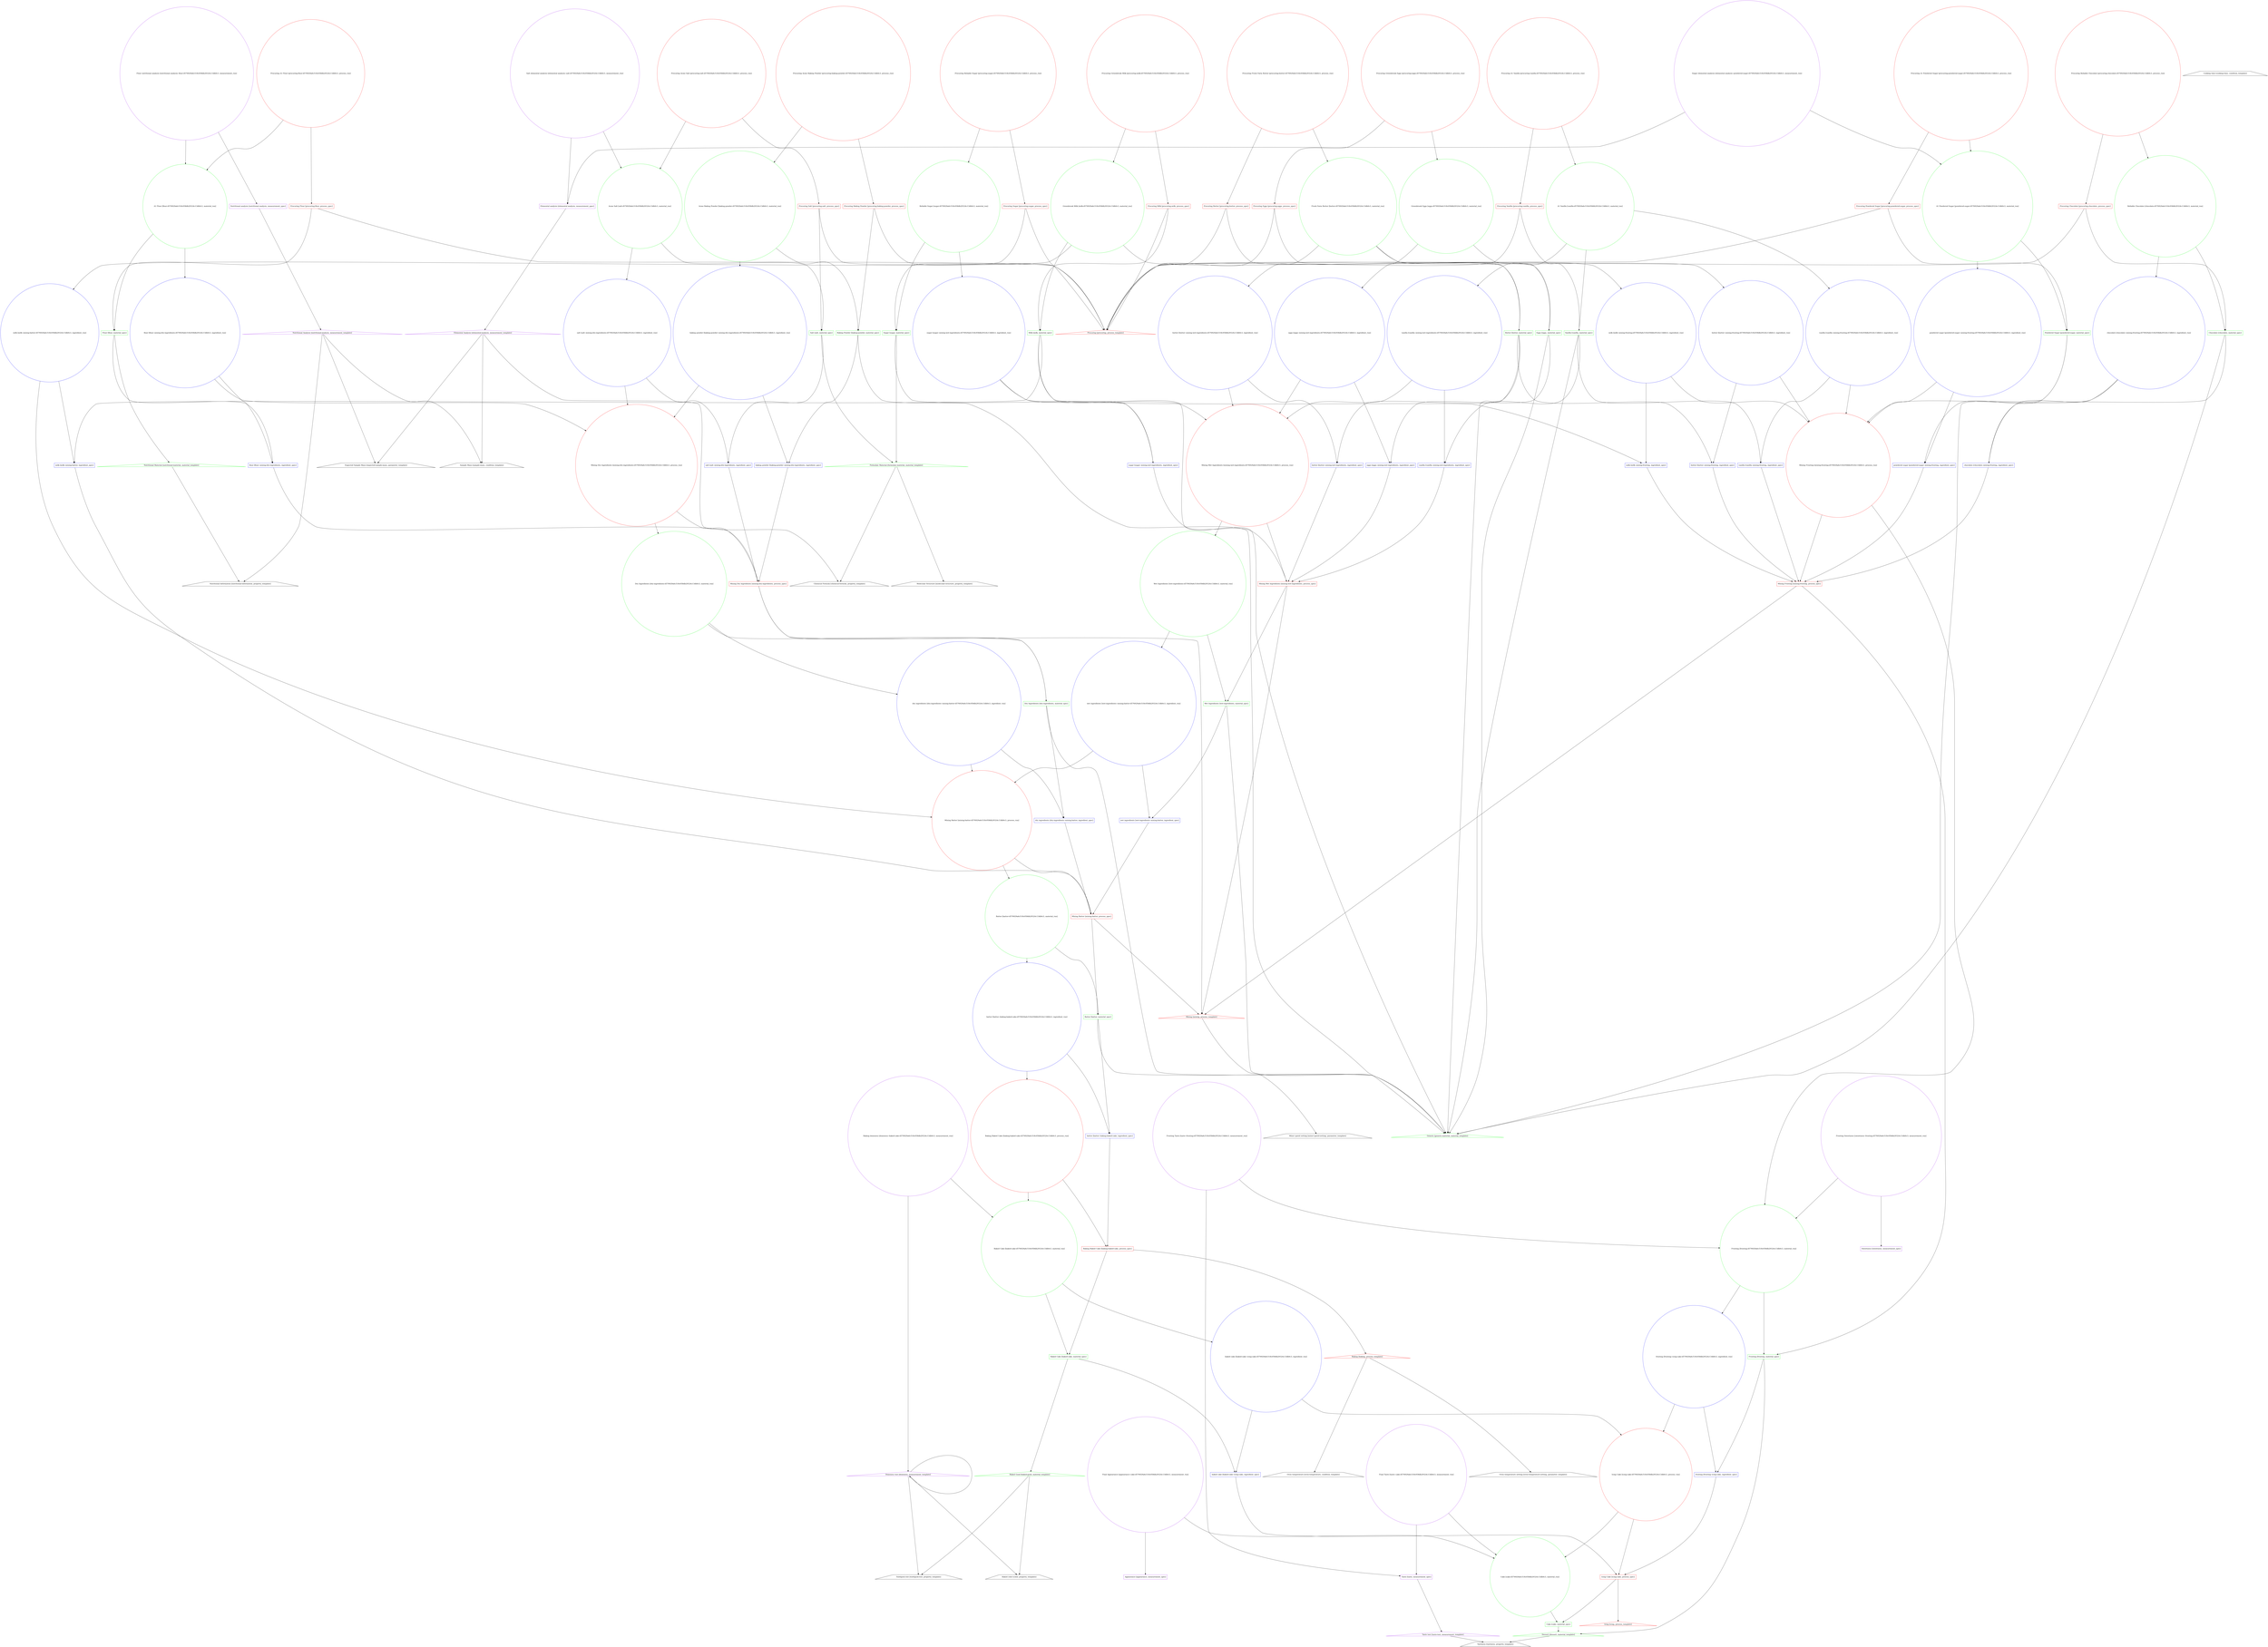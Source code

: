 digraph cake {
	graph [bb="0,0,18336,13156",
		name=cake
	];
	node [label="\N",
		nodesep=0.4,
		ranksep=1
	];
	"Cake [cake-d576929a6c518c058db29324c13db0c3, material_run]"	 [color=green,
		height=8.8825,
		object="{'file_links': [{'filename': 'Photo', 'type': 'file_link', 'url': 'https://storcpdkenticomedia.blob.core.windows.net/media/recipemanagementsystem/\
media/recipe-media-files/recipes/retail/x17/16730-beckys-butter-cake-600x600.jpg?ext=.jpg'}], 'name': 'Cake', 'notes': 'The spec \
says \"Butter cake recipe reminiscent of the 1-2-3-4 cake that Grandma may have baked.\"; Très délicieux! 😀', 'process': {'id': '\
icing-cake-d576929a6c518c058db29324c13db0c3', 'scope': 'citrine-demo', 'type': 'link_by_uid'}, 'sample_type': 'unknown', 'spec': {'\
id': 'cake', 'scope': 'citrine-demo', 'type': 'link_by_uid'}, 'tags': ['cake::butter cake', 'dessert::baked::cake', 'iced::chocolate'], '\
type': 'material_run', 'uids': {'citrine-demo': 'cake-d576929a6c518c058db29324c13db0c3'}}",
		pos="12341,555.77",
		shape=circle,
		type=material_run,
		uuid="cake-d576929a6c518c058db29324c13db0c3",
		width=8.8825];
	"Cake [cake, material_spec]"	 [color=green,
		height=0.5,
		object="{'file_links': [{'filename': \"Becky's Butter Cake\", 'type': 'file_link', 'url': 'https://www.landolakes.com/recipe/16730/becky-s-butter-cake/'}], '\
name': 'Cake', 'notes': 'Butter cake recipe reminiscent of the 1-2-3-4 cake that Grandma may have baked.', 'process': {'id': 'icing-cake', '\
scope': 'citrine-demo', 'type': 'link_by_uid'}, 'properties': [{'conditions': [], 'property': {'file_links': [], 'name': 'Tastiness', '\
notes': None, 'origin': 'specified', 'template': {'id': 'tastiness', 'scope': 'citrine-demo', 'type': 'link_by_uid'}, 'type': 'property', '\
value': {'nominal': 5, 'type': 'nominal_integer'}}, 'type': 'property_and_conditions'}], 'tags': ['cake::butter cake', 'dessert::\
baked::cake', 'iced::chocolate'], 'template': {'id': 'dessert', 'scope': 'citrine-demo', 'type': 'link_by_uid'}, 'type': 'material_\
spec', 'uids': {'citrine-demo': 'cake'}}",
		pos="12568,177",
		shape=rectangle,
		type=material_spec,
		uuid=cake,
		width=2.9444];
	"Cake [cake-d576929a6c518c058db29324c13db0c3, material_run]" -> "Cake [cake, material_spec]"	 [pos="e,12557,195.1 12506,281.25 12524,250.04 12541,222.73 12552,203.89"];
	"Dessert [dessert, material_template]"	 [color=green,
		height=0.63889,
		object="{'description': None, 'name': 'Dessert', 'properties': [[{'id': 'tastiness', 'scope': 'citrine-demo', 'type': 'link_by_uid'}, None]], '\
tags': [], 'type': 'material_template', 'uids': {'citrine-demo': 'dessert'}}",
		pos="12568,95",
		shape=triangle,
		type=material_template,
		uuid=dessert,
		width=10.146];
	"Cake [cake, material_spec]" -> "Dessert [dessert, material_template]"	 [pos="e,12568,118.15 12568,158.8 12568,149.81 12568,138.68 12568,128.24"];
	"Tastiness [tastiness, property_template]"	 [color=black,
		height=0.5,
		object="{'bounds': {'lower_bound': 1, 'type': 'integer_bounds', 'upper_bound': 10}, 'description': 'Yumminess on a fairly arbitrary scale', '\
name': 'Tastiness', 'tags': [], 'type': 'property_template', 'uids': {'citrine-demo': 'tastiness'}}",
		pos="12065,18",
		shape=trapezium,
		type=property_template,
		uuid=tastiness,
		width=7.8128];
	"Dessert [dessert, material_template]" -> "Tastiness [tastiness, property_template]"	 [pos="e,12183,36.053 12493,83.472 12414,71.357 12288,52.08 12193,37.574"];
	"Icing Cake [icing-cake-d576929a6c518c058db29324c13db0c3, process_run]"	 [color=red,
		height=10.273,
		object="{'conditions': [], 'file_links': [], 'name': 'Icing Cake', 'notes': 'The spec says \"The act of covering a baked output with frosting\"', '\
parameters': [], 'source': {'performed_by': 'gwash', 'performed_date': '2015-03-14', 'type': 'performed_source'}, 'spec': {'id': '\
icing-cake', 'scope': 'citrine-demo', 'type': 'link_by_uid'}, 'tags': ['spreading'], 'type': 'process_run', 'uids': {'citrine-demo': '\
icing-cake-d576929a6c518c058db29324c13db0c3'}}",
		pos="13266,1374.3",
		shape=circle,
		type=process_run,
		uuid="icing-cake-d576929a6c518c058db29324c13db0c3",
		width=10.273];
	"Icing Cake [icing-cake-d576929a6c518c058db29324c13db0c3, process_run]" -> "Cake [cake-d576929a6c518c058db29324c13db0c3, material_run]"	 [pos="e,12619,713.77 13046,1077.2 12997,1019.3 12943,961.2 12887,911.54 12809,841.27 12715,775.09 12628,719.31"];
	"Icing Cake [icing-cake, process_spec]"	 [color=red,
		height=0.5,
		object="{'conditions': [], 'file_links': [], 'name': 'Icing Cake', 'notes': 'The act of covering a baked output with frosting', 'parameters': [], '\
tags': ['spreading'], 'template': {'id': 'icing', 'scope': 'citrine-demo', 'type': 'link_by_uid'}, 'type': 'process_spec', 'uids': {'\
citrine-demo': 'icing-cake'}}",
		pos="13045,555.77",
		shape=rectangle,
		type=process_spec,
		uuid="icing-cake",
		width=4];
	"Icing Cake [icing-cake-d576929a6c518c058db29324c13db0c3, process_run]" -> "Icing Cake [icing-cake, process_spec]"	 [pos="e,13050,574.07 13170,1017.1 13122,841.81 13072,653.62 13053,583.86"];
	"Icing Cake [icing-cake, process_spec]" -> "Cake [cake, material_spec]"	 [pos="e,12603,195.17 13026,537.46 12973,486.32 12816,338.96 12670,236 12652,223.01 12630,210.29 12612,200.01"];
	"Icing [icing, process_template]"	 [color=red,
		height=0.63889,
		object="{'allowed_labels': ['coating', 'substrate'], 'allowed_names': [], 'conditions': [], 'description': 'Applying a coating to a substrate', '\
name': 'Icing', 'parameters': [], 'tags': [], 'type': 'process_template', 'uids': {'citrine-demo': 'icing'}}",
		pos="13045,177",
		shape=triangle,
		type=process_template,
		uuid=icing,
		width=8.6298];
	"Icing Cake [icing-cake, process_spec]" -> "Icing [icing, process_template]"	 [pos="e,13045,200.28 13045,537.76 13045,478.36 13045,288.09 13045,210.46"];
	"Final Appearance [appearance--cake-d576929a6c518c058db29324c13db0c3, measurement_run]"	 [color=purple,
		height=12.854,
		object="{'conditions': [], 'file_links': [], 'material': {'id': 'cake-d576929a6c518c058db29324c13db0c3', 'scope': 'citrine-demo', 'type': '\
link_by_uid'}, 'name': 'Final Appearance', 'notes': None, 'parameters': [], 'properties': [{'file_links': [], 'name': 'Visual Appeal', '\
notes': None, 'origin': 'measured', 'template': None, 'type': 'property', 'value': {'nominal': 5, 'type': 'nominal_integer'}}], '\
source': None, 'spec': {'id': 'appearance', 'scope': 'citrine-demo', 'type': 'link_by_uid'}, 'tags': [], 'type': 'measurement_run', '\
uids': {'citrine-demo': 'appearance--cake-d576929a6c518c058db29324c13db0c3'}}",
		pos="9269.2,1374.3",
		shape=circle,
		type=measurement_run,
		uuid="appearance--cake-d576929a6c518c058db29324c13db0c3",
		width=12.854];
	"Final Appearance [appearance--cake-d576929a6c518c058db29324c13db0c3, measurement_run]" -> "Cake [cake-d576929a6c518c058db29324c13db0c3, material_run]"	 [pos="e,12057,703.35 9579.9,1031.3 9641,982.71 9708.3,939.76 9779.2,911.54 9964.2,838 11375,916.38 11570,875.54 11734,841.14 11908,772.51 \
12048,707.62"];
	"Appearance [appearance, measurement_spec]"	 [color=purple,
		height=0.5,
		object="{'conditions': [], 'file_links': [], 'name': 'Appearance', 'notes': None, 'parameters': [], 'tags': [], 'template': None, 'type': '\
measurement_spec', 'uids': {'citrine-demo': 'appearance'}}",
		pos="9269.2,555.77",
		shape=rectangle,
		type=measurement_spec,
		uuid=appearance,
		width=4.8333];
	"Final Appearance [appearance--cake-d576929a6c518c058db29324c13db0c3, measurement_run]" -> "Appearance [appearance, measurement_spec]"	 [pos="e,9269.2,574.12 9269.2,911.52 9269.2,771.71 9269.2,640.38 9269.2,584.31"];
	"Final Taste [taste--cake-d576929a6c518c058db29324c13db0c3, measurement_run]"	 [color=purple,
		height=11.157,
		object="{'conditions': [], 'file_links': [], 'material': {'id': 'cake-d576929a6c518c058db29324c13db0c3', 'scope': 'citrine-demo', 'type': '\
link_by_uid'}, 'name': 'Final Taste', 'notes': None, 'parameters': [], 'properties': [{'file_links': [], 'name': 'Tastiness', 'notes': \
None, 'origin': 'measured', 'template': {'id': 'tastiness', 'scope': 'citrine-demo', 'type': 'link_by_uid'}, 'type': 'property', '\
value': {'lower_bound': 4, 'type': 'uniform_integer', 'upper_bound': 5}}], 'source': None, 'spec': {'id': 'taste', 'scope': 'citrine-demo', '\
type': 'link_by_uid'}, 'tags': [], 'type': 'measurement_run', 'uids': {'citrine-demo': 'taste--cake-d576929a6c518c058db29324c13db0c3'}}",
		pos="11434,1374.3",
		shape=circle,
		type=measurement_run,
		uuid="taste--cake-d576929a6c518c058db29324c13db0c3",
		width=11.157];
	"Final Taste [taste--cake-d576929a6c518c058db29324c13db0c3, measurement_run]" -> "Cake [cake-d576929a6c518c058db29324c13db0c3, material_run]"	 [pos="e,12074,731.15 11691,1065.5 11740,1012.2 11793,958.75 11845,911.54 11913,850.5 11991,790.29 12065,737.25"];
	"Taste [taste, measurement_spec]"	 [color=purple,
		height=0.5,
		object="{'conditions': [], 'file_links': [], 'name': 'Taste', 'notes': None, 'parameters': [], 'tags': [], 'template': {'id': 'taste-test', '\
scope': 'citrine-demo', 'type': 'link_by_uid'}, 'type': 'measurement_spec', 'uids': {'citrine-demo': 'taste'}}",
		pos="11434,555.77",
		shape=rectangle,
		type=measurement_spec,
		uuid=taste,
		width=3.5278];
	"Final Taste [taste--cake-d576929a6c518c058db29324c13db0c3, measurement_run]" -> "Taste [taste, measurement_spec]"	 [pos="e,11434,574.05 11434,972.53 11434,811.17 11434,648.26 11434,584.17"];
	"Taste test [taste-test, measurement_template]"	 [color=purple,
		height=0.63889,
		object="{'conditions': [], 'description': None, 'name': 'Taste test', 'parameters': [], 'properties': [[{'id': 'tastiness', 'scope': 'citrine-demo', '\
type': 'link_by_uid'}, None]], 'tags': [], 'type': 'measurement_template', 'uids': {'citrine-demo': 'taste-test'}}",
		pos="11646,95",
		shape=triangle,
		type=measurement_template,
		uuid="taste-test",
		width=12.638];
	"Taste [taste, measurement_spec]" -> "Taste test [taste-test, measurement_template]"	 [pos="e,11636,117.39 11443,537.71 11475,468.03 11590,216.14 11632,126.74"];
	"Taste test [taste-test, measurement_template]" -> "Tastiness [tastiness, property_template]"	 [pos="e,11967,36.053 11709,83.472 11774,71.443 11878,52.352 11957,37.883"];
	"baked cake [baked-cake--icing-cake-d576929a6c518c058db29324c13db0c3, ingredient_run]"	 [color=blue,
		height=12.313,
		object="{'absolute_quantity': None, 'file_links': [], 'labels': ['substrate'], 'mass_fraction': None, 'material': {'id': 'baked-cake-d576929a6c518c058db29324c13db0c3', '\
scope': 'citrine-demo', 'type': 'link_by_uid'}, 'name': 'baked cake', 'notes': None, 'number_fraction': None, 'process': {'id': '\
icing-cake-d576929a6c518c058db29324c13db0c3', 'scope': 'citrine-demo', 'type': 'link_by_uid'}, 'spec': {'id': 'baked-cake--icing-cake', '\
scope': 'citrine-demo', 'type': 'link_by_uid'}, 'tags': ['substrate'], 'type': 'ingredient_run', 'uids': {'citrine-demo': 'baked-cake--icing-cake-d576929a6c518c058db29324c13db0c3'}, '\
volume_fraction': None}",
		pos="10231,2316.3",
		shape=circle,
		type=ingredient_run,
		uuid="baked-cake--icing-cake-d576929a6c518c058db29324c13db0c3",
		width=12.313];
	"baked cake [baked-cake--icing-cake-d576929a6c518c058db29324c13db0c3, ingredient_run]" -> "Icing Cake [icing-cake-d576929a6c518c058db29324c13db0c3, process_run]"	 [pos="e,13072,1689.1 10517,1976.7 10568,1934.8 10624,1898 10683,1873.1 10796,1825.8 12777,1890.4 12887,1837.1 12955,1804.4 13014,1753.3 \
13065,1696.8"];
	"baked cake [baked-cake--icing-cake, ingredient_spec]"	 [color=blue,
		height=0.5,
		object="{'absolute_quantity': None, 'file_links': [], 'labels': ['substrate'], 'mass_fraction': None, 'material': {'id': 'baked-cake', '\
scope': 'citrine-demo', 'type': 'link_by_uid'}, 'name': 'baked cake', 'notes': None, 'number_fraction': None, 'process': {'id': '\
icing-cake', 'scope': 'citrine-demo', 'type': 'link_by_uid'}, 'tags': ['substrate'], 'type': 'ingredient_spec', 'uids': {'citrine-demo': '\
baked-cake--icing-cake'}, 'volume_fraction': None}",
		pos="9989.2,1374.3",
		shape=rectangle,
		type=ingredient_spec,
		uuid="baked-cake--icing-cake",
		width=5.5694];
	"baked cake [baked-cake--icing-cake-d576929a6c518c058db29324c13db0c3, ingredient_run]" -> "baked cake [baked-cake--icing-cake, ingredient_spec]"	 [pos="e,9993.9,1392.6 10121,1886.7 10070,1686.9 10016,1477.1 9996.5,1402.6"];
	"baked cake [baked-cake--icing-cake, ingredient_spec]" -> "Icing Cake [icing-cake, process_spec]"	 [pos="e,13032,573.96 9990.8,1356.2 9998.1,1284.4 10036,1018.2 10198,911.54 10313,836.21 12542,923.97 12670,875.54 12834,813.91 12975,646.95 \
13026,582.06"];
	"Baked Cake [baked-cake-d576929a6c518c058db29324c13db0c3, material_run]"	 [color=green,
		height=10.652,
		object="{'file_links': [], 'name': 'Baked Cake', 'notes': 'The spec says \"The cakey part of the cake\"', 'process': {'id': 'baking-baked-cake-d576929a6c518c058db29324c13db0c3', '\
scope': 'citrine-demo', 'type': 'link_by_uid'}, 'sample_type': 'unknown', 'spec': {'id': 'baked-cake', 'scope': 'citrine-demo', '\
type': 'link_by_uid'}, 'tags': ['substrate'], 'type': 'material_run', 'uids': {'citrine-demo': 'baked-cake-d576929a6c518c058db29324c13db0c3'}}",
		pos="8353.2,3179",
		shape=circle,
		type=material_run,
		uuid="baked-cake-d576929a6c518c058db29324c13db0c3",
		width=10.652];
	"Baked Cake [baked-cake-d576929a6c518c058db29324c13db0c3, material_run]" -> "baked cake [baked-cake--icing-cake-d576929a6c518c058db29324c13db0c3, ingredient_run]"	 [pos="e,9803.6,2433.3 8617.1,2900.4 8662.6,2861.7 8711.3,2825.1 8761.2,2795.6 8937.8,2691 9427.8,2540.4 9793.9,2436"];
	"Baked Cake [baked-cake, material_spec]"	 [color=green,
		height=0.5,
		object="{'file_links': [], 'name': 'Baked Cake', 'notes': 'The cakey part of the cake', 'process': {'id': 'baking-baked-cake', 'scope': '\
citrine-demo', 'type': 'link_by_uid'}, 'properties': [{'conditions': [], 'property': {'file_links': [], 'name': 'Toothpick test', '\
notes': None, 'origin': 'unknown', 'template': {'id': 'toothpick-test', 'scope': 'citrine-demo', 'type': 'link_by_uid'}, 'type': '\
property', 'value': {'category': 'completely clean', 'type': 'nominal_categorical'}}, 'type': 'property_and_conditions'}, {'conditions': [], '\
property': {'file_links': [], 'name': 'Color', 'notes': None, 'origin': 'specified', 'template': {'id': 'color', 'scope': 'citrine-demo', '\
type': 'link_by_uid'}, 'type': 'property', 'value': {'category': 'Golden brown', 'type': 'nominal_categorical'}}, 'type': 'property_\
and_conditions'}], 'tags': ['substrate'], 'template': {'id': 'baked-good', 'scope': 'citrine-demo', 'type': 'link_by_uid'}, 'type': '\
material_spec', 'uids': {'citrine-demo': 'baked-cake'}}",
		pos="8665.2,2316.3",
		shape=rectangle,
		type=material_spec,
		uuid="baked-cake",
		width=4.2917];
	"Baked Cake [baked-cake-d576929a6c518c058db29324c13db0c3, material_run]" -> "Baked Cake [baked-cake, material_spec]"	 [pos="e,8658.6,2334.6 8483.7,2818.2 8552.6,2627.7 8628.3,2418.3 8655.1,2344.2"];
	"Baked Cake [baked-cake, material_spec]" -> "baked cake [baked-cake--icing-cake, ingredient_spec]"	 [pos="e,9984.2,1392.5 8750.8,2298.3 8947.9,2252.9 9440,2117.1 9741.2,1837.1 9880.8,1707.3 9957.8,1480.8 9981.4,1402.1"];
	"Baked Good [baked-good, material_template]"	 [color=green,
		height=0.63889,
		object="{'description': None, 'name': 'Baked Good', 'properties': [[{'id': 'toothpick-test', 'scope': 'citrine-demo', 'type': 'link_by_uid'}, \
None], [{'id': 'color', 'scope': 'citrine-demo', 'type': 'link_by_uid'}, None]], 'tags': [], 'type': 'material_template', 'uids': {'\
citrine-demo': 'baked-good'}}",
		pos="8345.2,1374.3",
		shape=triangle,
		type=material_template,
		uuid="baked-good",
		width=12.313];
	"Baked Cake [baked-cake, material_spec]" -> "Baked Good [baked-good, material_template]"	 [pos="e,8352.9,1396.9 8659,2297.9 8619.7,2182.3 8406.9,1556 8356.1,1406.4"];
	"Baked color [color, property_template]"	 [color=black,
		height=0.5,
		object="{'bounds': {'categories': ['Black', 'Deep brown', 'Golden brown', 'Pale'], 'type': 'categorical_bounds'}, 'description': 'Visual \
observation of the color of a baked good', 'name': 'Baked color', 'tags': [], 'type': 'property_template', 'uids': {'citrine-demo': '\
color'}}",
		pos="8261.2,555.77",
		shape=trapezium,
		type=property_template,
		uuid=color,
		width=7.5065];
	"Baked Good [baked-good, material_template]" -> "Baked color [color, property_template]"	 [pos="e,8263.1,574.06 8344,1362.7 8335,1275.2 8277.8,717.36 8264.1,584.26"];
	"Toothpick test [toothpick-test, property_template]"	 [color=black,
		height=0.5,
		object="{'bounds': {'categories': ['completely clean', 'crumbs', 'wet'], 'type': 'categorical_bounds'}, 'description': 'Results of inserting \
a toothpick to check doneness', 'name': 'Toothpick test', 'tags': [], 'type': 'property_template', 'uids': {'citrine-demo': 'toothpick-test'}}",
		pos="7458.2,555.77",
		shape=trapezium,
		type=property_template,
		uuid="toothpick-test",
		width=9.6512];
	"Baked Good [baked-good, material_template]" -> "Toothpick test [toothpick-test, property_template]"	 [pos="e,7482,573.8 8334.8,1362.7 8286.4,1309.4 8078.4,1082 7892.2,911.54 7748.2,779.72 7563.8,636.32 7490.4,580.21"];
	"Baking Baked Cake [baking-baked-cake-d576929a6c518c058db29324c13db0c3, process_run]"	 [color=red,
		height=12.511,
		object="{'conditions': [{'file_links': [], 'name': 'Cooking time', 'notes': None, 'origin': 'measured', 'template': {'id': 'cooking-time', '\
scope': 'citrine-demo', 'type': 'link_by_uid'}, 'type': 'condition', 'value': {'nominal': 48.0, 'type': 'nominal_real', 'units': '\
minute'}}, {'file_links': [], 'name': 'Oven temperature', 'notes': None, 'origin': 'measured', 'template': None, 'type': 'condition', '\
value': {'nominal': 362.0, 'type': 'nominal_real', 'units': 'degree_Fahrenheit'}}], 'file_links': [], 'name': 'Baking Baked Cake', '\
notes': 'The spec says \"Using heat to convert batter into a solid matrix\"', 'parameters': [], 'source': {'performed_by': 'gwash', '\
performed_date': '2015-03-14', 'type': 'performed_source'}, 'spec': {'id': 'baking-baked-cake', 'scope': 'citrine-demo', 'type': '\
link_by_uid'}, 'tags': ['oven::baking'], 'type': 'process_run', 'uids': {'citrine-demo': 'baking-baked-cake-d576929a6c518c058db29324c13db0c3'}}",
		pos="8323.2,4080.1",
		shape=circle,
		type=process_run,
		uuid="baking-baked-cake-d576929a6c518c058db29324c13db0c3",
		width=12.511];
	"Baking Baked Cake [baking-baked-cake-d576929a6c518c058db29324c13db0c3, process_run]" -> "Baked Cake [baked-cake-d576929a6c518c058db29324c13db0c3, material_run]"	 [pos="e,8340.4,3562.5 8338.2,3629.9 8338.8,3610.8 8339.5,3591.7 8340.1,3572.7"];
	"Baking Baked Cake [baking-baked-cake, process_spec]"	 [color=red,
		height=0.5,
		object="{'conditions': [{'file_links': [], 'name': 'Cooking time', 'notes': None, 'origin': 'specified', 'template': {'id': 'cooking-time', '\
scope': 'citrine-demo', 'type': 'link_by_uid'}, 'type': 'condition', 'value': {'mean': 50, 'std': 5, 'type': 'normal_real', 'units': '\
minute'}}], 'file_links': [], 'name': 'Baking Baked Cake', 'notes': 'Using heat to convert batter into a solid matrix', 'parameters': [{'\
file_links': [], 'name': 'Oven temperature setting', 'notes': None, 'origin': 'specified', 'template': {'id': 'oven-temperature-setting', '\
scope': 'citrine-demo', 'type': 'link_by_uid'}, 'type': 'parameter', 'value': {'nominal': 350.0, 'type': 'nominal_real', 'units': '\
degree_Fahrenheit'}}], 'tags': ['oven::baking'], 'template': {'id': 'baking', 'scope': 'citrine-demo', 'type': 'link_by_uid'}, '\
type': 'process_spec', 'uids': {'citrine-demo': 'baking-baked-cake'}}",
		pos="8977.2,3179",
		shape=rectangle,
		type=process_spec,
		uuid="baking-baked-cake",
		width=5.7361];
	"Baking Baked Cake [baking-baked-cake-d576929a6c518c058db29324c13db0c3, process_run]" -> "Baking Baked Cake [baking-baked-cake, process_spec]"	 [pos="e,8967.4,3197.2 8614.7,3736.2 8659.7,3679.2 8704.7,3620 8745.2,3562.5 8835.6,3434.3 8927.5,3270.1 8962.5,3206.2"];
	"Baking Baked Cake [baking-baked-cake, process_spec]" -> "Baked Cake [baked-cake, material_spec]"	 [pos="e,8671.8,2334.6 8970.7,3161 8931.2,3051.7 8723.6,2477.7 8675.3,2344.1"];
	"Baking [baking, process_template]"	 [color=red,
		height=0.63889,
		object="{'allowed_labels': ['precursor'], 'allowed_names': ['batter'], 'conditions': [[{'id': 'oven-temperature', 'scope': 'citrine-demo', '\
type': 'link_by_uid'}, {'default_units': 'degree_Fahrenheit', 'lower_bound': 0, 'type': 'real_bounds', 'upper_bound': 700}]], 'description': '\
Using heat to promote chemical reactions in a material', 'name': 'Baking', 'parameters': [[{'id': 'oven-temperature-setting', 'scope': '\
citrine-demo', 'type': 'link_by_uid'}, {'default_units': 'degree_Fahrenheit', 'lower_bound': 100, 'type': 'real_bounds', 'upper_\
bound': 550}]], 'tags': [], 'type': 'process_template', 'uids': {'citrine-demo': 'baking'}}",
		pos="11038,2316.3",
		shape=triangle,
		type=process_template,
		uuid=baking,
		width=9.6047];
	"Baking Baked Cake [baking-baked-cake, process_spec]" -> "Baking [baking, process_template]"	 [pos="e,11027,2338.3 9090.2,3161 9426,3105.9 10412,2933 10683,2759.6 10855,2650.1 10980,2429.1 11023,2347.5"];
	"Oven temperature setting [oven-temperature-setting, parameter_template]"	 [color=black,
		height=0.5,
		object="{'bounds': {'default_units': 'kelvin', 'lower_bound': 0, 'type': 'real_bounds', 'upper_bound': 2000.0}, 'description': 'Where the \
knob points', 'name': 'Oven temperature setting', 'tags': [], 'type': 'parameter_template', 'uids': {'citrine-demo': 'oven-temperature-setting'}}",
		pos="12366,1374.3",
		shape=trapezium,
		type=parameter_template,
		uuid="oven-temperature-setting",
		width=14.221];
	"Baking [baking, process_template]" -> "Oven temperature setting [oven-temperature-setting, parameter_template]"	 [pos="e,12348,1392.5 11061,2304.7 11160,2254.6 11553,2050.7 11845,1837.1 12050,1687.6 12268,1473.1 12341,1399.9"];
	"Oven temperature [oven-temperature, condition_template]"	 [color=black,
		height=0.5,
		object="{'bounds': {'default_units': 'kelvin', 'lower_bound': 0, 'type': 'real_bounds', 'upper_bound': 2000.0}, 'description': 'Actual temperature \
measured by the thermocouple', 'name': 'Oven temperature', 'tags': [], 'type': 'condition_template', 'uids': {'citrine-demo': 'oven-temperature'}}",
		pos="10611,1374.3",
		shape=trapezium,
		type=condition_template,
		uuid="oven-temperature",
		width=11.209];
	"Baking [baking, process_template]" -> "Oven temperature [oven-temperature, condition_template]"	 [pos="e,10619,1392.3 11033,2304.8 10989,2208.8 10689,1545.6 10624,1401.8"];
	"Baking doneness [doneness--baked-cake-d576929a6c518c058db29324c13db0c3, measurement_run]"	 [color=purple,
		height=13.342,
		object="{'conditions': [], 'file_links': [], 'material': {'id': 'baked-cake-d576929a6c518c058db29324c13db0c3', 'scope': 'citrine-demo', '\
type': 'link_by_uid'}, 'name': 'Baking doneness', 'notes': None, 'parameters': [], 'properties': [{'file_links': [], 'name': 'Toothpick \
test', 'notes': None, 'origin': 'measured', 'template': {'id': 'toothpick-test', 'scope': 'citrine-demo', 'type': 'link_by_uid'}, '\
type': 'property', 'value': {'category': 'crumbs', 'type': 'nominal_categorical'}}, {'file_links': [], 'name': 'Color', 'notes': \
None, 'origin': 'measured', 'template': {'id': 'color', 'scope': 'citrine-demo', 'type': 'link_by_uid'}, 'type': 'property', 'value': {'\
probabilities': {'Deep brown': 0.3, 'Golden brown': 0.65, 'Pale': 0.05}, 'type': 'discrete_categorical'}}], 'source': None, 'spec': {'\
id': 'doneness', 'scope': 'citrine-demo', 'type': 'link_by_uid'}, 'tags': [], 'type': 'measurement_run', 'uids': {'citrine-demo': '\
doneness--baked-cake-d576929a6c518c058db29324c13db0c3'}}",
		pos="7374.2,4080.1",
		shape=circle,
		type=measurement_run,
		uuid="doneness--baked-cake-d576929a6c518c058db29324c13db0c3",
		width=13.342];
	"Baking doneness [doneness--baked-cake-d576929a6c518c058db29324c13db0c3, measurement_run]" -> "Baked Cake [baked-cake-d576929a6c518c058db29324c13db0c3, material_run]"	 [pos="e,8059.2,3425.7 7714,3740.3 7763.9,3692.2 7815,3643.7 7864.2,3598.5 7923.9,3543.7 7988.9,3486.3 8051.5,3432.2"];
	"Doneness test [doneness, measurement_template]"	 [color=purple,
		height=0.63889,
		object="{'conditions': [], 'file_links': [], 'name': 'Doneness', 'notes': None, 'parameters': [], 'tags': [], 'template': {'id': 'doneness', '\
scope': 'citrine-demo', 'type': 'link_by_uid'}, 'type': 'measurement_spec', 'uids': {'citrine-demo': 'doneness'}}",
		pos="7374.2,1374.3",
		shape=triangle,
		type=measurement_spec,
		uuid=doneness,
		width=13.649];
	"Baking doneness [doneness--baked-cake-d576929a6c518c058db29324c13db0c3, measurement_run]" -> "Doneness test [doneness, measurement_template]"	 [pos="e,7374.2,1397.4 7374.2,3599.5 7374.2,2891.6 7374.2,1628.3 7374.2,1407.6"];
	"Doneness test [doneness, measurement_template]" -> "Baked color [color, property_template]"	 [pos="e,8241.4,574.06 7386.8,1362.7 7482.3,1274.5 8095.9,708.36 8233.7,581.13"];
	"Doneness test [doneness, measurement_template]" -> "Toothpick test [toothpick-test, property_template]"	 [pos="e,7456.3,574.06 7375.4,1362.7 7384.4,1275.2 7441.6,717.36 7455.3,584.26"];
	"Doneness test [doneness, measurement_template]" -> "Doneness test [doneness, measurement_template]"	 [pos="e,7384.4,1362.6 7393.5,1395.9 7568.4,1578.5 7883.6,1571.3 7883.6,1374.3 7883.6,1176.4 7565.7,1170 7391.3,1355"];
	"batter [batter--baking-baked-cake-d576929a6c518c058db29324c13db0c3, ingredient_run]"	 [color=blue,
		height=12.06,
		object="{'absolute_quantity': None, 'file_links': [], 'labels': ['precursor'], 'mass_fraction': None, 'material': {'id': 'batter-d576929a6c518c058db29324c13db0c3', '\
scope': 'citrine-demo', 'type': 'link_by_uid'}, 'name': 'batter', 'notes': None, 'number_fraction': None, 'process': {'id': 'baking-baked-cake-d576929a6c518c058db29324c13db0c3', '\
scope': 'citrine-demo', 'type': 'link_by_uid'}, 'spec': {'id': 'batter--baking-baked-cake', 'scope': 'citrine-demo', 'type': 'link_\
by_uid'}, 'tags': ['mixture'], 'type': 'ingredient_run', 'uids': {'citrine-demo': 'batter--baking-baked-cake-d576929a6c518c058db29324c13db0c3'}, '\
volume_fraction': None}",
		pos="8323.2,5031.9",
		shape=circle,
		type=ingredient_run,
		uuid="batter--baking-baked-cake-d576929a6c518c058db29324c13db0c3",
		width=12.06];
	"batter [batter--baking-baked-cake-d576929a6c518c058db29324c13db0c3, ingredient_run]" -> "Baking Baked Cake [baking-baked-cake-d576929a6c518c058db29324c13db0c3, process_run]"	 [pos="e,8323.2,4530.7 8323.2,4597.4 8323.2,4578.6 8323.2,4559.8 8323.2,4540.9"];
	"batter [batter--baking-baked-cake, ingredient_spec]"	 [color=blue,
		height=0.5,
		object="{'absolute_quantity': None, 'file_links': [], 'labels': ['precursor'], 'mass_fraction': None, 'material': {'id': 'batter', 'scope': '\
citrine-demo', 'type': 'link_by_uid'}, 'name': 'batter', 'notes': None, 'number_fraction': None, 'process': {'id': 'baking-baked-cake', '\
scope': 'citrine-demo', 'type': 'link_by_uid'}, 'tags': ['mixture'], 'type': 'ingredient_spec', 'uids': {'citrine-demo': 'batter--baking-baked-cake'}, '\
volume_fraction': None}",
		pos="8985.2,4080.1",
		shape=rectangle,
		type=ingredient_spec,
		uuid="batter--baking-baked-cake",
		width=5.3889];
	"batter [batter--baking-baked-cake-d576929a6c518c058db29324c13db0c3, ingredient_run]" -> "batter [batter--baking-baked-cake, ingredient_spec]"	 [pos="e,8980.2,4098.4 8642.6,4737.5 8693.1,4682.1 8741.9,4622.4 8782.2,4561.7 8886.5,4404.7 8955.2,4185.4 8977.4,4108.3"];
	"batter [batter--baking-baked-cake, ingredient_spec]" -> "Baking Baked Cake [baking-baked-cake, process_spec]"	 [pos="e,8977.4,3197.1 8985.1,4061.7 8984,3948.4 8978.7,3345.3 8977.5,3207.2"];
	"Batter [batter-d576929a6c518c058db29324c13db0c3, material_run]"	 [color=green,
		height=9.2436,
		object="{'file_links': [], 'name': 'Batter', 'notes': 'The spec says \"The fluid that converts to cake with heat\"', 'process': {'id': 'mixing-batter-d576929a6c518c058db29324c13db0c3', '\
scope': 'citrine-demo', 'type': 'link_by_uid'}, 'sample_type': 'unknown', 'spec': {'id': 'batter', 'scope': 'citrine-demo', 'type': '\
link_by_uid'}, 'tags': ['mixture'], 'type': 'material_run', 'uids': {'citrine-demo': 'batter-d576929a6c518c058db29324c13db0c3'}}",
		pos="8323.2,5834.8",
		shape=circle,
		type=material_run,
		uuid="batter-d576929a6c518c058db29324c13db0c3",
		width=9.2436];
	"Batter [batter-d576929a6c518c058db29324c13db0c3, material_run]" -> "batter [batter--baking-baked-cake-d576929a6c518c058db29324c13db0c3, ingredient_run]"	 [pos="e,8323.2,5466.1 8323.2,5501.9 8323.2,5493.3 8323.2,5484.8 8323.2,5476.2"];
	"Batter [batter, material_spec]"	 [color=green,
		height=0.5,
		object="{'file_links': [], 'name': 'Batter', 'notes': 'The fluid that converts to cake with heat', 'process': {'id': 'mixing-batter', 'scope': '\
citrine-demo', 'type': 'link_by_uid'}, 'properties': [], 'tags': ['mixture'], 'template': {'id': 'generic-material', 'scope': 'citrine-demo', '\
type': 'link_by_uid'}, 'type': 'material_spec', 'uids': {'citrine-demo': 'batter'}}",
		pos="8890.2,5031.9",
		shape=rectangle,
		type=material_spec,
		uuid=batter,
		width=3.1944];
	"Batter [batter-d576929a6c518c058db29324c13db0c3, material_run]" -> "Batter [batter, material_spec]"	 [pos="e,8890.6,5050 8548.8,5589.9 8585.6,5557.6 8625,5527.1 8665.2,5502.1 8705.7,5476.9 8733.6,5500.8 8766.2,5466.1 8877.4,5347.5 8889.8,\
5136.3 8890.5,5060.2"];
	"Batter [batter, material_spec]" -> "batter [batter--baking-baked-cake, ingredient_spec]"	 [pos="e,8983.4,4098.5 8892,5013.7 8903.7,4897 8968,4252.8 8982.4,4108.7"];
	"Generic [generic-material, material_template]"	 [color=green,
		height=0.63889,
		object="{'description': None, 'name': 'Generic', 'properties': [], 'tags': [], 'type': 'material_template', 'uids': {'citrine-demo': 'generic-material'}}",
		pos="11606,4080.1",
		shape=triangle,
		type=material_template,
		uuid="generic-material",
		width=12.529];
	"Batter [batter, material_spec]" -> "Generic [generic-material, material_template]"	 [pos="e,11592,4102.2 8889,5013.8 8885.4,4945.5 8882.9,4701.8 9020.2,4597.7 9111.8,4528.3 10983,4604.8 11089,4561.7 11329,4464.9 11525,\
4200.6 11586,4110.6"];
	"Mixing Batter [mixing-batter-d576929a6c518c058db29324c13db0c3, process_run]"	 [color=red,
		height=11.085,
		object="{'conditions': [], 'file_links': [], 'name': 'Mixing Batter', 'notes': 'The spec says \"Combining ingredients to make a baking feedstock\"', '\
parameters': [], 'source': {'performed_by': 'gwash', 'performed_date': '2015-03-14', 'type': 'performed_source'}, 'spec': {'id': '\
mixing-batter', 'scope': 'citrine-demo', 'type': 'link_by_uid'}, 'tags': ['mixing'], 'type': 'process_run', 'uids': {'citrine-demo': '\
mixing-batter-d576929a6c518c058db29324c13db0c3'}}",
		pos="7963.2,6602.7",
		shape=circle,
		type=process_run,
		uuid="mixing-batter-d576929a6c518c058db29324c13db0c3",
		width=11.085];
	"Mixing Batter [mixing-batter-d576929a6c518c058db29324c13db0c3, process_run]" -> "Batter [batter-d576929a6c518c058db29324c13db0c3, material_run]"	 [pos="e,8181.9,6136.3 8132.7,6241.2 8147.7,6209.3 8162.7,6177.1 8177.5,6145.6"];
	"Mixing Batter [mixing-batter, process_spec]"	 [color=red,
		height=0.5,
		object="{'conditions': [], 'file_links': [], 'name': 'Mixing Batter', 'notes': 'Combining ingredients to make a baking feedstock', 'parameters': [{'\
file_links': [], 'name': 'Mixer speed setting', 'notes': None, 'origin': 'specified', 'template': {'id': 'mixer-speed-setting', '\
scope': 'citrine-demo', 'type': 'link_by_uid'}, 'type': 'parameter', 'value': {'nominal': 2, 'type': 'nominal_integer'}}], 'tags': ['\
mixing'], 'template': {'id': 'mixing', 'scope': 'citrine-demo', 'type': 'link_by_uid'}, 'type': 'process_spec', 'uids': {'citrine-demo': '\
mixing-batter'}}",
		pos="8840.2,5834.8",
		shape=rectangle,
		type=process_spec,
		uuid="mixing-batter",
		width=4.6111];
	"Mixing Batter [mixing-batter-d576929a6c518c058db29324c13db0c3, process_run]" -> "Mixing Batter [mixing-batter, process_spec]"	 [pos="e,8836.7,5853.1 8224.6,6300.7 8269.9,6262.7 8319.3,6228.5 8371.2,6203.6 8489.9,6146.6 8556.9,6242.4 8665.2,6167.6 8773.6,6092.8 \
8819.8,5929.2 8834.6,5863.2"];
	"Mixing Batter [mixing-batter, process_spec]" -> "Batter [batter, material_spec]"	 [pos="e,8889.1,5050.1 8841.4,5816.5 8847.9,5711.9 8880.5,5188.6 8888.4,5060.3"];
	"Mixing [mixing, process_template]"	 [color=red,
		height=0.63889,
		object="{'allowed_labels': ['wet', 'dry', 'leavening', 'seasoning', 'sweetener', 'shortening', 'flavoring'], 'allowed_names': [], 'conditions': [], '\
description': 'Physically combining ingredients', 'name': 'Mixing', 'parameters': [[{'id': 'mixer-speed-setting', 'scope': 'citrine-demo', '\
type': 'link_by_uid'}, None]], 'tags': [], 'type': 'process_template', 'uids': {'citrine-demo': 'mixing'}}",
		pos="9718.2,5031.9",
		shape=triangle,
		type=process_template,
		uuid=mixing,
		width=9.6047];
	"Mixing Batter [mixing-batter, process_spec]" -> "Mixing [mixing, process_template]"	 [pos="e,9695.5,5052.7 8860.2,5816.5 8974.9,5711.6 9549.5,5186.1 9688.1,5059.4"];
	"Mixer speed setting [mixer-speed-setting, parameter_template]"	 [color=black,
		height=0.5,
		object="{'bounds': {'lower_bound': 0, 'type': 'integer_bounds', 'upper_bound': 10}, 'description': 'What speed setting to use on the mixer', '\
name': 'Mixer speed setting', 'tags': [], 'type': 'parameter_template', 'uids': {'citrine-demo': 'mixer-speed-setting'}}",
		pos="10645,4080.1",
		shape=trapezium,
		type=parameter_template,
		uuid="mixer-speed-setting",
		width=12.077];
	"Mixing [mixing, process_template]" -> "Mixer speed setting [mixer-speed-setting, parameter_template]"	 [pos="e,10634,4098.2 9724.5,5020 9754.9,4963.5 9893.7,4719 10078,4597.7 10126,4566.4 10153,4591.8 10201,4561.7 10406,4434.7 10576,4188.1 \
10628,4106.8"];
	"milk [milk--mixing-batter-d576929a6c518c058db29324c13db0c3, ingredient_run]"	 [color=blue,
		height=10.923,
		object="{'absolute_quantity': {'mean': 0.9723210738148822, 'std': 0.05, 'type': 'normal_real', 'units': 'cup'}, 'file_links': [], 'labels': ['\
wet'], 'mass_fraction': None, 'material': {'id': 'milk-d576929a6c518c058db29324c13db0c3', 'scope': 'citrine-demo', 'type': 'link_\
by_uid'}, 'name': 'milk', 'notes': None, 'number_fraction': None, 'process': {'id': 'mixing-batter-d576929a6c518c058db29324c13db0c3', '\
scope': 'citrine-demo', 'type': 'link_by_uid'}, 'spec': {'id': 'milk--mixing-batter', 'scope': 'citrine-demo', 'type': 'link_by_\
uid'}, 'tags': ['raw material', 'produce', 'dairy'], 'type': 'ingredient_run', 'uids': {'citrine-demo': 'milk--mixing-batter-d576929a6c518c058db29324c13db0c3'}, '\
volume_fraction': None}",
		pos="393.22,10499",
		shape=circle,
		type=ingredient_run,
		uuid="milk--mixing-batter-d576929a6c518c058db29324c13db0c3",
		width=10.923];
	"milk [milk--mixing-batter-d576929a6c518c058db29324c13db0c3, ingredient_run]" -> "Mixing Batter [mixing-batter-d576929a6c518c058db29324c13db0c3, process_run]"	 [pos="e,7564.6,6626.9 326.5,10111 289.12,9785 280.36,9315 457.22,8951.7 721.3,8409.1 950.78,8341.1 1490.2,8070.7 3607.6,7009.6 6497.5,\
6706.1 7554.6,6627.6"];
	"milk [milk--mixing-batter, ingredient_spec]"	 [color=blue,
		height=0.5,
		object="{'absolute_quantity': {'nominal': 1.0, 'type': 'nominal_real', 'units': 'cup'}, 'file_links': [], 'labels': ['wet'], 'mass_fraction': \
None, 'material': {'id': 'milk', 'scope': 'citrine-demo', 'type': 'link_by_uid'}, 'name': 'milk', 'notes': None, 'number_fraction': \
None, 'process': {'id': 'mixing-batter', 'scope': 'citrine-demo', 'type': 'link_by_uid'}, 'tags': ['raw material', 'produce', 'dairy'], '\
type': 'ingredient_spec', 'uids': {'citrine-demo': 'milk--mixing-batter'}, 'volume_fraction': None}",
		pos="628.22,9440.4",
		shape=rectangle,
		type=ingredient_spec,
		uuid="milk--mixing-batter",
		width=4.4861];
	"milk [milk--mixing-batter-d576929a6c518c058db29324c13db0c3, ingredient_run]" -> "milk [milk--mixing-batter, ingredient_spec]"	 [pos="e,624.2,9458.5 478.47,10115 534.68,9861.6 601.57,9560.4 621.99,9468.4"];
	"milk [milk--mixing-batter, ingredient_spec]" -> "Mixing Batter [mixing-batter, process_spec]"	 [pos="e,8837.1,5853.2 632.28,9422.2 647.54,9356 705.33,9123.2 799.22,8951.7 1038.2,8515.2 1080.1,8352.6 1490.2,8070.7 3814.6,6473.2 4773.4,\
6668.3 7555.2,6203.6 7676.9,6183.3 8560.6,6233.1 8665.2,6167.6 8777.3,6097.4 8821.6,5929.8 8835.2,5863"];
	"Greenbrook Milk [milk-d576929a6c518c058db29324c13db0c3, material_run]"	 [color=green,
		height=10.381,
		object="{'file_links': [], 'name': 'Greenbrook Milk', 'notes': None, 'process': {'id': 'procuring-milk-d576929a6c518c058db29324c13db0c3', '\
scope': 'citrine-demo', 'type': 'link_by_uid'}, 'sample_type': 'unknown', 'spec': {'id': 'milk', 'scope': 'citrine-demo', 'type': '\
link_by_uid'}, 'tags': ['raw material', 'produce', 'dairy'], 'type': 'material_run', 'uids': {'citrine-demo': 'milk-d576929a6c518c058db29324c13db0c3'}}",
		pos="8759.2,11511",
		shape=circle,
		type=material_run,
		uuid="milk-d576929a6c518c058db29324c13db0c3",
		width=10.381];
	"Greenbrook Milk [milk-d576929a6c518c058db29324c13db0c3, material_run]" -> "milk [milk--mixing-batter-d576929a6c518c058db29324c13db0c3, ingredient_run]"	 [pos="e,580.61,10845 8551.7,11200 8501,11146 8442.1,11099 8376.2,11068 8184.9,10980 983.45,11127 795.22,11032 713.44,10991 643.9,10925 \
586.81,10853"];
	"Milk [milk, material_spec]"	 [color=green,
		height=0.5,
		object="{'file_links': [], 'name': 'Milk', 'notes': '', 'process': {'id': 'procuring-milk', 'scope': 'citrine-demo', 'type': 'link_by_uid'}, '\
properties': [], 'tags': ['raw material', 'produce', 'dairy'], 'template': {'id': 'generic-material', 'scope': 'citrine-demo', '\
type': 'link_by_uid'}, 'type': 'material_spec', 'uids': {'citrine-demo': 'milk'}}",
		pos="8303.2,10499",
		shape=rectangle,
		type=material_spec,
		uuid=milk,
		width=2.8472];
	"Greenbrook Milk [milk-d576929a6c518c058db29324c13db0c3, material_run]" -> "Milk [milk, material_spec]"	 [pos="e,8304.3,10517 8521.9,11222 8481.2,11162 8442.8,11097 8414.2,11032 8334.3,10851 8310.8,10609 8305,10527"];
	"milk [milk--mixing-frosting-d576929a6c518c058db29324c13db0c3, ingredient_run]"	 [color=blue,
		height=11.139,
		object="{'absolute_quantity': None, 'file_links': [], 'labels': [], 'mass_fraction': {'lower_bound': 0.0757074301480406, 'type': 'uniform_\
real', 'units': 'dimensionless', 'upper_bound': 0.08386743014804059}, 'material': {'id': 'milk-d576929a6c518c058db29324c13db0c3', '\
scope': 'citrine-demo', 'type': 'link_by_uid'}, 'name': 'milk', 'notes': None, 'number_fraction': None, 'process': {'id': 'mixing-frosting-d576929a6c518c058db29324c13db0c3', '\
scope': 'citrine-demo', 'type': 'link_by_uid'}, 'spec': {'id': 'milk--mixing-frosting', 'scope': 'citrine-demo', 'type': 'link_by_\
uid'}, 'tags': ['raw material', 'produce', 'dairy'], 'type': 'ingredient_run', 'uids': {'citrine-demo': 'milk--mixing-frosting-d576929a6c518c058db29324c13db0c3'}, '\
volume_fraction': None}",
		pos="13141,10499",
		shape=circle,
		type=ingredient_run,
		uuid="milk--mixing-frosting-d576929a6c518c058db29324c13db0c3",
		width=11.139];
	"Greenbrook Milk [milk-d576929a6c518c058db29324c13db0c3, material_run]" -> "milk [milk--mixing-frosting-d576929a6c518c058db29324c13db0c3, ingredient_run]"	 [pos="e,12945,10849 8966.4,11200 9016.9,11147 9075.6,11099 9141.2,11068 9322.1,10984 12553,11121 12731,11032 12812,10992 12881,10927 12939,\
10857"];
	"Milk [milk, material_spec]" -> "Generic [generic-material, material_template]"	 [pos="e,11595,4102.4 8300.2,10481 8288.2,10404 8253.3,10101 8414.2,9965.2 8499.7,9893.1 9341,10008 9420.2,9929.2 9497.2,9852.5 9382.9,\
9029.1 9459.2,8951.7 9561.7,8847.7 10012,9019.1 10115,8915.7 10182,8849.1 10140,8162.9 10158,8070.7 10506,6352.8 11457,4382.9 11591,\
4111.7"];
	"Milk [milk, material_spec]" -> "milk [milk--mixing-batter, ingredient_spec]"	 [pos="e,627.86,9458.6 8306.4,10481 8318.7,10403 8355.2,10098 8192.2,9965.2 8112.7,9900.2 882.81,9988.8 799.22,9929.2 643.93,9818.4 628.58,\
9555.5 627.88,9468.7"];
	"milk [milk--mixing-frosting, ingredient_spec]"	 [color=blue,
		height=0.5,
		object="{'absolute_quantity': None, 'file_links': [], 'labels': [], 'mass_fraction': {'nominal': 0.0816, 'type': 'nominal_real', 'units': '\
dimensionless'}, 'material': {'id': 'milk', 'scope': 'citrine-demo', 'type': 'link_by_uid'}, 'name': 'milk', 'notes': None, 'number_\
fraction': None, 'process': {'id': 'mixing-frosting', 'scope': 'citrine-demo', 'type': 'link_by_uid'}, 'tags': ['raw material', '\
produce', 'dairy'], 'type': 'ingredient_spec', 'uids': {'citrine-demo': 'milk--mixing-frosting'}, 'volume_fraction': None}",
		pos="13141,9440.4",
		shape=rectangle,
		type=ingredient_spec,
		uuid="milk--mixing-frosting",
		width=4.6806];
	"Milk [milk, material_spec]" -> "milk [milk--mixing-frosting, ingredient_spec]"	 [pos="e,13104,9458.5 8300.1,10481 8287.8,10403 8251.6,10099 8414.2,9965.2 8485.9,9906.3 11662,9945.3 11753,9929.2 12302,9832.3 12923,9545.7 \
13095,9463"];
	"milk [milk--mixing-frosting-d576929a6c518c058db29324c13db0c3, ingredient_run]" -> "milk [milk--mixing-frosting, ingredient_spec]"	 [pos="e,13141,9458.6 13141,10098 13141,9848.5 13141,9559.3 13141,9468.9"];
	"Mixing Frosting [mixing-frosting-d576929a6c518c058db29324c13db0c3, process_run]"	 [color=red,
		height=11.573,
		object="{'conditions': [], 'file_links': [], 'name': 'Mixing Frosting', 'notes': 'The spec says \"Combining ingredients to make a sweet frosting\"', '\
parameters': [], 'source': {'performed_by': 'gwash', 'performed_date': '2015-03-14', 'type': 'performed_source'}, 'spec': {'id': '\
mixing-frosting', 'scope': 'citrine-demo', 'type': 'link_by_uid'}, 'tags': ['mixing'], 'type': 'process_run', 'uids': {'citrine-demo': '\
mixing-frosting-d576929a6c518c058db29324c13db0c3'}}",
		pos="14627,9440.4",
		shape=circle,
		type=process_run,
		uuid="mixing-frosting-d576929a6c518c058db29324c13db0c3",
		width=11.573];
	"milk [milk--mixing-frosting-d576929a6c518c058db29324c13db0c3, ingredient_run]" -> "Mixing Frosting [mixing-frosting-d576929a6c518c058db29324c13db0c3, process_run]"	 [pos="e,14392,9784.4 13339,10150 13398,10077 13469,10009 13551,9965.2 13679,9897.7 14071,9992.7 14201,9929.2 14269,9896 14331,9846.6 14385,\
9791.8"];
	"Mixing Frosting [mixing-frosting, process_spec]"	 [color=red,
		height=0.5,
		object="{'conditions': [], 'file_links': [], 'name': 'Mixing Frosting', 'notes': 'Combining ingredients to make a sweet frosting', 'parameters': [{'\
file_links': [], 'name': 'Mixer speed setting', 'notes': None, 'origin': 'specified', 'template': {'id': 'mixer-speed-setting', '\
scope': 'citrine-demo', 'type': 'link_by_uid'}, 'type': 'parameter', 'value': {'nominal': 2, 'type': 'nominal_integer'}}], 'tags': ['\
mixing'], 'template': {'id': 'mixing', 'scope': 'citrine-demo', 'type': 'link_by_uid'}, 'type': 'process_spec', 'uids': {'citrine-demo': '\
mixing-frosting'}}",
		pos="14317,8493.2",
		shape=rectangle,
		type=process_spec,
		uuid="mixing-frosting",
		width=5.0139];
	"milk [milk--mixing-frosting, ingredient_spec]" -> "Mixing Frosting [mixing-frosting, process_spec]"	 [pos="e,14258,8511.2 13148,9422 13174,9352.2 13276,9100.1 13433,8951.7 13687,8713.1 14088,8566.3 14248,8514.4"];
	"Mixing Frosting [mixing-frosting-d576929a6c518c058db29324c13db0c3, process_run]" -> "Mixing Frosting [mixing-frosting, process_spec]"	 [pos="e,14323,8511.4 14498,9044.2 14428,8832.7 14352,8600 14326,8521.1"];
	"Frosting [frosting-d576929a6c518c058db29324c13db0c3, material_run]"	 [color=green,
		height=9.7311,
		object="{'file_links': [], 'name': 'Frosting', 'notes': 'The spec says \"Chocolate frosting\"', 'process': {'id': 'mixing-frosting-d576929a6c518c058db29324c13db0c3', '\
scope': 'citrine-demo', 'type': 'link_by_uid'}, 'sample_type': 'unknown', 'spec': {'id': 'frosting', 'scope': 'citrine-demo', 'type': '\
link_by_uid'}, 'tags': ['frosting::chocolate', 'topping::chocolate'], 'type': 'material_run', 'uids': {'citrine-demo': 'frosting-d576929a6c518c058db29324c13db0c3'}}",
		pos="14285,3179",
		shape=circle,
		type=material_run,
		uuid="frosting-d576929a6c518c058db29324c13db0c3",
		width=9.7311];
	"Mixing Frosting [mixing-frosting-d576929a6c518c058db29324c13db0c3, process_run]" -> "Frosting [frosting-d576929a6c518c058db29324c13db0c3, material_run]"	 [pos="e,14223,3524.1 14895,9121 15170,8760.2 15557,8144 15557,7536.2 15557,7536.2 15557,7536.2 15557,5834.8 15557,5284.9 15919,4989.4 \
15533,4597.7 15451,4514.3 14567,4640 14480,4561.7 14200,4309.7 14188,3853.7 14222,3534.5"];
	"Procuring Greenbrook Milk [procuring-milk-d576929a6c518c058db29324c13db0c3, process_run]"	 [color=red,
		height=13.017,
		object="{'conditions': [], 'file_links': [], 'name': 'Procuring Greenbrook Milk', 'notes': 'The spec says \"Purchasing milk\"', 'parameters': [], '\
source': {'performed_by': 'hamilton', 'performed_date': '2015-02-17', 'type': 'performed_source'}, 'spec': {'id': 'procuring-milk', '\
scope': 'citrine-demo', 'type': 'link_by_uid'}, 'tags': ['purchase::produce'], 'type': 'process_run', 'uids': {'citrine-demo': '\
procuring-milk-d576929a6c518c058db29324c13db0c3'}}",
		pos="9183.2,12573",
		shape=circle,
		type=process_run,
		uuid="procuring-milk-d576929a6c518c058db29324c13db0c3",
		width=13.017];
	"Procuring Greenbrook Milk [procuring-milk-d576929a6c518c058db29324c13db0c3, process_run]" -> "Greenbrook Milk [milk-d576929a6c518c058db29324c13db0c3, material_run]"	 [pos="e,8897.8,11858 9009.4,12137 8973.5,12048 8936.2,11954 8901.6,11868"];
	"Procuring Milk [procuring-milk, process_spec]"	 [color=red,
		height=0.5,
		object="{'conditions': [], 'file_links': [], 'name': 'Procuring Milk', 'notes': 'Purchasing milk', 'parameters': [], 'tags': ['purchase::\
produce'], 'template': {'id': 'procuring', 'scope': 'citrine-demo', 'type': 'link_by_uid'}, 'type': 'process_spec', 'uids': {'citrine-demo': '\
procuring-milk'}}",
		pos="9326.2,11511",
		shape=rectangle,
		type=process_spec,
		uuid="procuring-milk",
		width=4.875];
	"Procuring Greenbrook Milk [procuring-milk-d576929a6c518c058db29324c13db0c3, process_run]" -> "Procuring Milk [procuring-milk, process_spec]"	 [pos="e,9323.8,11529 9245.8,12108 9277.3,11874 9311.3,11622 9322.4,11539"];
	"Procuring Milk [procuring-milk, process_spec]" -> "Milk [milk, material_spec]"	 [pos="e,8300.2,10517 9325.2,11493 9320.1,11424 9291.6,11173 9142.2,11068 9076,11022 8475.8,11085 8414.2,11032 8260.6,10901 8286.1,10617 \
8298.7,10527"];
	"Procuring [procuring, process_template]"	 [color=red,
		height=0.63889,
		object="{'allowed_labels': [], 'allowed_names': [], 'conditions': [], 'description': \"Buyin' stuff\", 'name': 'Procuring', 'parameters': [], '\
tags': [], 'type': 'process_template', 'uids': {'citrine-demo': 'procuring'}}",
		pos="8825.2,10499",
		shape=triangle,
		type=process_template,
		uuid=procuring,
		width=11.157];
	"Procuring Milk [procuring-milk, process_spec]" -> "Procuring [procuring, process_template]"	 [pos="e,8838.7,10521 9319.6,11493 9297,11432 9220.2,11229 9142.2,11068 9039.8,10857 8894.9,10614 8843.9,10529"];
	"Mixing Frosting [mixing-frosting, process_spec]" -> "Mixing [mixing, process_template]"	 [pos="e,9745.5,5052.4 14293,8475.2 13956,8221.4 10161,5365.5 9753.7,5058.6"];
	"Frosting [frosting, material_spec]"	 [color=green,
		height=0.5,
		object="{'file_links': [], 'name': 'Frosting', 'notes': 'Chocolate frosting', 'process': {'id': 'mixing-frosting', 'scope': 'citrine-demo', '\
type': 'link_by_uid'}, 'properties': [], 'tags': ['frosting::chocolate', 'topping::chocolate'], 'template': {'id': 'dessert', 'scope': '\
citrine-demo', 'type': 'link_by_uid'}, 'type': 'material_spec', 'uids': {'citrine-demo': 'frosting'}}",
		pos="14285,2316.3",
		shape=rectangle,
		type=material_spec,
		uuid=frosting,
		width=3.5833];
	"Mixing Frosting [mixing-frosting, process_spec]" -> "Frosting [frosting, material_spec]"	 [pos="e,14346,2334.3 14340,8475.2 14501,8343.5 15481,7508 15481,6602.7 15481,6602.7 15481,6602.7 15481,4080.1 15481,3490 15534,3239.5 \
15145,2795.6 14919,2537.2 14518,2389.2 14356,2337.5"];
	"dry ingredients [dry-ingredients--mixing-batter, ingredient_spec]"	 [color=blue,
		height=0.5,
		object="{'absolute_quantity': {'nominal': 3.052, 'type': 'nominal_real', 'units': 'cup'}, 'file_links': [], 'labels': ['dry'], 'mass_fraction': \
None, 'material': {'id': 'dry-ingredients', 'scope': 'citrine-demo', 'type': 'link_by_uid'}, 'name': 'dry ingredients', 'notes': \
None, 'number_fraction': None, 'process': {'id': 'mixing-batter', 'scope': 'citrine-demo', 'type': 'link_by_uid'}, 'tags': ['mixture'], '\
type': 'ingredient_spec', 'uids': {'citrine-demo': 'dry-ingredients--mixing-batter'}, 'volume_fraction': None}",
		pos="8621.2,6602.7",
		shape=rectangle,
		type=ingredient_spec,
		uuid="dry-ingredients--mixing-batter",
		width=6.6806];
	"dry ingredients [dry-ingredients--mixing-batter, ingredient_spec]" -> "Mixing Batter [mixing-batter, process_spec]"	 [pos="e,8835.1,5852.9 8626.4,6584.4 8655.4,6482.8 8797,5986.3 8832.3,5862.7"];
	"Dry Ingredients [dry-ingredients, material_spec]"	 [color=green,
		height=0.5,
		object="{'file_links': [], 'name': 'Dry Ingredients', 'notes': 'The dry fraction of a batter', 'process': {'id': 'mixing-dry-ingredients', '\
scope': 'citrine-demo', 'type': 'link_by_uid'}, 'properties': [], 'tags': ['mixture'], 'template': {'id': 'generic-material', 'scope': '\
citrine-demo', 'type': 'link_by_uid'}, 'type': 'material_spec', 'uids': {'citrine-demo': 'dry-ingredients'}}",
		pos="8478.2,7536.2",
		shape=rectangle,
		type=material_spec,
		uuid="dry-ingredients",
		width=5.0694];
	"Dry Ingredients [dry-ingredients, material_spec]" -> "Generic [generic-material, material_template]"	 [pos="e,11592,4102.2 8479.1,7518.1 8483.7,7444.9 8511.4,7168.3 8669.2,7037.7 8739.1,6979.9 8805.2,7065.1 8870.2,7001.7 8967.8,6906.5 9258.5,\
4685 9363.2,4597.7 9436.9,4536.3 11000,4597.8 11089,4561.7 11329,4464.4 11525,4200.4 11586,4110.5"];
	"Dry Ingredients [dry-ingredients, material_spec]" -> "dry ingredients [dry-ingredients--mixing-batter, ingredient_spec]"	 [pos="e,8618.4,6621 8481,7518 8498.7,7402.5 8595.1,6773 8616.9,6631.1"];
	"Mixing Dry Ingredients [mixing-dry-ingredients, process_spec]"	 [color=red,
		height=0.5,
		object="{'conditions': [], 'file_links': [], 'name': 'Mixing Dry Ingredients', 'notes': 'Combining dry ingredients to make a baking feedstock', '\
parameters': [], 'tags': ['mixing'], 'template': {'id': 'mixing', 'scope': 'citrine-demo', 'type': 'link_by_uid'}, 'type': 'process_\
spec', 'uids': {'citrine-demo': 'mixing-dry-ingredients'}}",
		pos="6052.2,8493.2",
		shape=rectangle,
		type=process_spec,
		uuid="mixing-dry-ingredients",
		width=6.5];
	"Mixing Dry Ingredients [mixing-dry-ingredients, process_spec]" -> "Mixing [mixing, process_template]"	 [pos="e,9718.4,5055.2 6056,8475.1 6071.2,8407 6135.3,8164.4 6295.2,8070.7 6376.5,8023.1 9618.6,8101.3 9685.2,8034.7 9740.5,7979.5 9721.1,\
5390.8 9718.5,5065.4"];
	"Mixing Dry Ingredients [mixing-dry-ingredients, process_spec]" -> "Dry Ingredients [dry-ingredients, material_spec]"	 [pos="e,8477.9,7554.3 6056,8475.2 6071.3,8407.1 6135.7,8165 6295.2,8070.7 6390.5,8014.5 8196.6,8098.3 8287.2,8034.7 8448.6,7921.6 8473.7,\
7652.4 8477.5,7564.5"];
	"salt [salt--mixing-dry-ingredients, ingredient_spec]"	 [color=blue,
		height=0.5,
		object="{'absolute_quantity': None, 'file_links': [], 'labels': ['dry', 'seasoning'], 'mass_fraction': None, 'material': {'id': 'salt', '\
scope': 'citrine-demo', 'type': 'link_by_uid'}, 'name': 'salt', 'notes': None, 'number_fraction': None, 'process': {'id': 'mixing-dry-ingredients', '\
scope': 'citrine-demo', 'type': 'link_by_uid'}, 'tags': ['raw material', 'seasoning', 'dry-goods'], 'type': 'ingredient_spec', '\
uids': {'citrine-demo': 'salt--mixing-dry-ingredients'}, 'volume_fraction': {'nominal': 0.0034, 'type': 'nominal_real', 'units': '\
dimensionless'}}",
		pos="5812.2,9440.4",
		shape=rectangle,
		type=ingredient_spec,
		uuid="salt--mixing-dry-ingredients",
		width=5.2778];
	"salt [salt--mixing-dry-ingredients, ingredient_spec]" -> "Mixing Dry Ingredients [mixing-dry-ingredients, process_spec]"	 [pos="e,6047.6,8511.5 5816.8,9422.3 5846.3,9306.1 6009,8663.7 6045.1,8521.2"];
	"Salt [salt, material_spec]"	 [color=green,
		height=0.5,
		object="{'file_links': [], 'name': 'Salt', 'notes': 'Plain old NaCl', 'process': {'id': 'procuring-salt', 'scope': 'citrine-demo', 'type': '\
link_by_uid'}, 'properties': [{'conditions': [], 'property': {'file_links': [], 'name': 'Formula', 'notes': None, 'origin': 'unknown', '\
template': None, 'type': 'property', 'value': {'formula': 'NaCl', 'type': 'empirical_formula'}}, 'type': 'property_and_conditions'}], '\
tags': ['raw material', 'seasoning', 'dry-goods'], 'template': {'id': 'formulaic-material', 'scope': 'citrine-demo', 'type': 'link_\
by_uid'}, 'type': 'material_spec', 'uids': {'citrine-demo': 'salt'}}",
		pos="6554.2,10499",
		shape=rectangle,
		type=material_spec,
		uuid=salt,
		width=2.7222];
	"Salt [salt, material_spec]" -> "salt [salt--mixing-dry-ingredients, ingredient_spec]"	 [pos="e,5813.2,9458.6 6557.3,10481 6569.2,10404 6604,10105 6447.2,9965.2 6374.6,9900.5 6089.6,9986.7 6011.2,9929.2 5854.7,9814.3 5820.9,\
9554.6 5814,9468.7"];
	"Formulaic Material [formulaic-material, material_template]"	 [color=green,
		height=0.63889,
		object="{'description': 'A material with chemical characterization', 'name': 'Formulaic Material', 'properties': [[{'id': 'chemical-formula', '\
scope': 'citrine-demo', 'type': 'link_by_uid'}, None], [{'id': 'molecular-structure', 'scope': 'citrine-demo', 'type': 'link_by_\
uid'}, None]], 'tags': [], 'type': 'material_template', 'uids': {'citrine-demo': 'formulaic-material'}}",
		pos="7154.2,9440.4",
		shape=triangle,
		type=material_template,
		uuid="formulaic-material",
		width=15.96];
	"Salt [salt, material_spec]" -> "Formulaic Material [formulaic-material, material_template]"	 [pos="e,7124.8,9461.9 6554.3,10481 6555.4,10410 6566.2,10150 6661.2,9965.2 6778.4,9737.9 7023.1,9538.7 7116.7,9467.9"];
	"Chemical Formula [chemical-formula, property_template]"	 [color=black,
		height=0.5,
		object="{'bounds': {'components': ['Ac', 'Ag', 'Al', 'Am', 'Ar', 'As', 'At', 'Au', 'B', 'Ba', 'Be', 'Bi', 'Bk', 'Br', 'C', 'Ca', 'Cd', '\
Ce', 'Cf', 'Cl', 'Cm', 'Co', 'Cr', 'Cs', 'Cu', 'Dy', 'Er', 'Es', 'Eu', 'F', 'Fe', 'Fm', 'Fr', 'Ga', 'Gd', 'Ge', 'H', 'He', 'Hf', '\
Hg', 'Ho', 'I', 'In', 'Ir', 'K', 'Kr', 'La', 'Li', 'Lr', 'Lu', 'Md', 'Mg', 'Mn', 'Mo', 'N', 'Na', 'Nb', 'Nd', 'Ne', 'Ni', 'No', '\
Np', 'O', 'Os', 'P', 'Pa', 'Pb', 'Pd', 'Pm', 'Po', 'Pr', 'Pt', 'Pu', 'Ra', 'Rb', 'Re', 'Rh', 'Rn', 'Ru', 'S', 'Sb', 'Sc', 'Se', '\
Si', 'Sm', 'Sn', 'Sr', 'Ta', 'Tb', 'Tc', 'Te', 'Th', 'Ti', 'Tl', 'Tm', 'U', 'V', 'W', 'Xe', 'Y', 'Yb', 'Zn', 'Zr'], 'type': 'composition_\
bounds'}, 'description': 'The chemical formula of a material', 'name': 'Chemical Formula', 'tags': [], 'type': 'property_template', '\
uids': {'citrine-demo': 'chemical-formula'}}",
		pos="6699.2,8493.2",
		shape=trapezium,
		type=property_template,
		uuid="chemical-formula",
		width=10.979];
	"Formulaic Material [formulaic-material, material_template]" -> "Chemical Formula [chemical-formula, property_template]"	 [pos="e,6707.9,8511.3 7148.6,9428.8 7102.3,9332.3 6781.3,8664.1 6712.3,8520.4"];
	"Molecular Structure [molecular-structure, property_template]"	 [color=black,
		height=0.5,
		object="{'bounds': {'type': 'molecular_structure_bounds'}, 'description': 'The molecular structure of the material', 'name': 'Molecular \
Structure', 'tags': [], 'type': 'property_template', 'uids': {'citrine-demo': 'molecular-structure'}}",
		pos="7539.2,8493.2",
		shape=trapezium,
		type=property_template,
		uuid="molecular-structure",
		width=11.847];
	"Formulaic Material [formulaic-material, material_template]" -> "Molecular Structure [molecular-structure, property_template]"	 [pos="e,7531.8,8511.3 7158.9,9428.8 7198.1,9332.3 7469.2,8665.4 7528,8520.8"];
	"Procuring Salt [procuring-salt, process_spec]"	 [color=red,
		height=0.5,
		object="{'conditions': [], 'file_links': [], 'name': 'Procuring Salt', 'notes': 'Purchasing salt', 'parameters': [], 'tags': ['purchase::\
dry-goods'], 'template': {'id': 'procuring', 'scope': 'citrine-demo', 'type': 'link_by_uid'}, 'type': 'process_spec', 'uids': {'\
citrine-demo': 'procuring-salt'}}",
		pos="6536.2,11511",
		shape=rectangle,
		type=process_spec,
		uuid="procuring-salt",
		width=4.75];
	"Procuring Salt [procuring-salt, process_spec]" -> "Procuring [procuring, process_template]"	 [pos="e,8816.5,10521 6537,11493 6541.1,11423 6566.2,11172 6716.2,11068 6793.9,11015 8330,11075 8414.2,11032 8635.7,10920 8772.4,10627 \
8812.7,10530"];
	"Procuring Salt [procuring-salt, process_spec]" -> "Salt [salt, material_spec]"	 [pos="e,6553.9,10517 6536.5,11493 6538.7,11370 6551,10677 6553.7,10527"];
	"baking powder [baking-powder--mixing-dry-ingredients, ingredient_spec]"	 [color=blue,
		height=0.5,
		object="{'absolute_quantity': None, 'file_links': [], 'labels': ['leavening', 'dry'], 'mass_fraction': None, 'material': {'id': 'baking-powder', '\
scope': 'citrine-demo', 'type': 'link_by_uid'}, 'name': 'baking powder', 'notes': None, 'number_fraction': None, 'process': {'id': '\
mixing-dry-ingredients', 'scope': 'citrine-demo', 'type': 'link_by_uid'}, 'tags': ['raw material', 'leavening', 'dry-goods'], 'type': '\
ingredient_spec', 'uids': {'citrine-demo': 'baking-powder--mixing-dry-ingredients'}, 'volume_fraction': {'nominal': 0.0137, 'type': '\
nominal_real', 'units': 'dimensionless'}}",
		pos="6291.2,9440.4",
		shape=rectangle,
		type=ingredient_spec,
		uuid="baking-powder--mixing-dry-ingredients",
		width=7.5139];
	"baking powder [baking-powder--mixing-dry-ingredients, ingredient_spec]" -> "Mixing Dry Ingredients [mixing-dry-ingredients, process_spec]"	 [pos="e,6056.8,8511.5 6286.7,9422.3 6257.3,9306.1 6095.2,8663.7 6059.3,8521.2"];
	"Baking Powder [baking-powder, material_spec]"	 [color=green,
		height=0.5,
		object="{'file_links': [], 'name': 'Baking Powder', 'notes': 'Leavening agent for cake', 'process': {'id': 'procuring-baking-powder', 'scope': '\
citrine-demo', 'type': 'link_by_uid'}, 'properties': [], 'tags': ['raw material', 'leavening', 'dry-goods'], 'template': {'id': '\
generic-material', 'scope': 'citrine-demo', 'type': 'link_by_uid'}, 'type': 'material_spec', 'uids': {'citrine-demo': 'baking-powder'}}",
		pos="6847.2,10499",
		shape=rectangle,
		type=material_spec,
		uuid="baking-powder",
		width=4.9167];
	"Baking Powder [baking-powder, material_spec]" -> "Generic [generic-material, material_template]"	 [pos="e,11589,4101.8 6847,10481 6847,10403 6858.4,10096 7033.2,9965.2 7096,9918.1 7664.7,9956.6 7738.2,9929.2 8400,9682.5 8327.2,9192.4 \
8991.2,8951.7 9048.2,8931 10039,8958.5 10082,8915.7 10117,8881 10110,8083.7 10111,8034.7 10126,7398.4 10130,7239.2 10130,6602.7 \
10130,6602.7 10130,6602.7 10130,5834.8 10130,5164.7 10462,5008 10992,4597.7 11029,4569.6 11050,4585.9 11089,4561.7 11307,4427.3 \
11514,4191.8 11582,4109.5"];
	"Baking Powder [baking-powder, material_spec]" -> "baking powder [baking-powder--mixing-dry-ingredients, ingredient_spec]"	 [pos="e,6296.7,9458.8 6846.2,10481 6840.9,10406 6811.5,10122 6661.2,9965.2 6631.1,9933.8 6603.1,9957.7 6570.2,9929.2 6414.8,9794.4 6326.3,\
9550.8 6299.8,9468.5"];
	"Procuring Baking Powder [procuring-baking-powder, process_spec]"	 [color=red,
		height=0.5,
		object="{'conditions': [], 'file_links': [], 'name': 'Procuring Baking Powder', 'notes': 'Purchasing baking powder', 'parameters': [], '\
tags': ['purchase::dry-goods'], 'template': {'id': 'procuring', 'scope': 'citrine-demo', 'type': 'link_by_uid'}, 'type': 'process_\
spec', 'uids': {'citrine-demo': 'procuring-baking-powder'}}",
		pos="6975.2,11511",
		shape=rectangle,
		type=process_spec,
		uuid="procuring-baking-powder",
		width=6.9444];
	"Procuring Baking Powder [procuring-baking-powder, process_spec]" -> "Procuring [procuring, process_template]"	 [pos="e,8816.5,10521 6979.3,11493 6995.9,11422 7066.2,11168 7234.2,11068 7347,11001 8297.4,11092 8414.2,11032 8635.2,10919 8772.2,10627 \
8812.6,10530"];
	"Procuring Baking Powder [procuring-baking-powder, process_spec]" -> "Baking Powder [baking-powder, material_spec]"	 [pos="e,6849.5,10517 6972.9,11493 6957.4,11370 6869.8,10677 6850.8,10527"];
	"flour [flour--mixing-dry-ingredients, ingredient_spec]"	 [color=blue,
		height=0.5,
		object="{'absolute_quantity': None, 'file_links': [], 'labels': ['dry'], 'mass_fraction': None, 'material': {'id': 'flour', 'scope': 'citrine-demo', '\
type': 'link_by_uid'}, 'name': 'flour', 'notes': None, 'number_fraction': None, 'process': {'id': 'mixing-dry-ingredients', 'scope': '\
citrine-demo', 'type': 'link_by_uid'}, 'tags': ['raw material', 'flour', 'dry-goods'], 'type': 'ingredient_spec', 'uids': {'citrine-demo': '\
flour--mixing-dry-ingredients'}, 'volume_fraction': {'nominal': 0.9829, 'type': 'nominal_real', 'units': 'dimensionless'}}",
		pos="2212.2,9440.4",
		shape=rectangle,
		type=ingredient_spec,
		uuid="flour--mixing-dry-ingredients",
		width=5.4861];
	"flour [flour--mixing-dry-ingredients, ingredient_spec]" -> "Mixing Dry Ingredients [mixing-dry-ingredients, process_spec]"	 [pos="e,6048.5,8511.2 2220,9422.2 2253.3,9346.6 2392.4,9057 2611.2,8951.7 2771.3,8874.6 5655.9,9005.5 5809.2,8915.7 5961.9,8826.2 6027.3,\
8600.9 6046.1,8521.5"];
	"Flour [flour, material_spec]"	 [color=green,
		height=0.5,
		object="{'file_links': [], 'name': 'Flour', 'notes': 'All-purpose flour', 'process': {'id': 'procuring-flour', 'scope': 'citrine-demo', '\
type': 'link_by_uid'}, 'properties': [{'conditions': [{'file_links': [], 'name': 'Serving Size', 'notes': None, 'origin': 'specified', '\
template': {'id': 'sample-mass', 'scope': 'citrine-demo', 'type': 'link_by_uid'}, 'type': 'condition', 'value': {'nominal': 30.0, '\
type': 'nominal_real', 'units': 'gram'}}], 'property': {'file_links': [], 'name': 'Nutritional Information', 'notes': None, 'origin': '\
specified', 'template': {'id': 'nutritional-information', 'scope': 'citrine-demo', 'type': 'link_by_uid'}, 'type': 'property', '\
value': {'quantities': {'dietary-fiber': 1, 'other': 4, 'other-carbohydrate': 20, 'protein': 4, 'sugars': 1}, 'type': 'nominal_composition'}}, '\
type': 'property_and_conditions'}], 'tags': ['raw material', 'flour', 'dry-goods'], 'template': {'id': 'nutritional-material', '\
scope': 'citrine-demo', 'type': 'link_by_uid'}, 'type': 'material_spec', 'uids': {'citrine-demo': 'flour'}}",
		pos="910.22,10499",
		shape=rectangle,
		type=material_spec,
		uuid=flour,
		width=2.9444];
	"Flour [flour, material_spec]" -> "flour [flour--mixing-dry-ingredients, ingredient_spec]"	 [pos="e,2211.1,9458.6 907.31,10481 896.05,10404 863.62,10101 1025.2,9965.2 1108.7,9895.2 1915.5,9991 2005.2,9929.2 2166.2,9818.2 2202.5,\
9555.4 2210.2,9468.7"];
	"Nutritional Material [nutritional-material, material_template]"	 [color=green,
		height=0.63889,
		object="{'description': 'A material with FDA Nutrition Facts attached', 'name': 'Nutritional Material', 'properties': [[{'id': 'nutritional-information', '\
scope': 'citrine-demo', 'type': 'link_by_uid'}, None]], 'tags': [], 'type': 'material_template', 'uids': {'citrine-demo': 'nutritional-material'}}",
		pos="1402.2,9440.4",
		shape=triangle,
		type=material_template,
		uuid="nutritional-material",
		width=16.501];
	"Flour [flour, material_spec]" -> "Nutritional Material [nutritional-material, material_template]"	 [pos="e,1381.2,9462.3 911.45,10480 916.72,10411 941.04,10155 1025.2,9965.2 1118.3,9755.4 1303.3,9545.8 1373.9,9470.1"];
	"Nutritional Information [nutritional-information, property_template]"	 [color=black,
		height=0.5,
		object="{'bounds': {'components': ['calcium', 'cholesterol', 'dietary-fiber', 'iron', 'other', 'other-carbohydrate', 'other-fat', 'potassium', '\
protein', 'saturated-fat', 'sodium', 'sugars', 'trans-fat', 'vitamin-d'], 'type': 'composition_bounds'}, 'description': 'FDA Nutrition \
Facts, mass basis.  Please be attentive to g vs. mg.  `other-carbohydrate` and `other-fat` are the total values minus the broken-out \
quantities. Other is the difference between the total and the serving size.', 'name': 'Nutritional Information', 'tags': [], 'type': '\
property_template', 'uids': {'citrine-demo': 'nutritional-information'}}",
		pos="1964.2,8493.2",
		shape=trapezium,
		type=property_template,
		uuid="nutritional-information",
		width=12.919];
	"Nutritional Material [nutritional-material, material_template]" -> "Nutritional Information [nutritional-information, property_template]"	 [pos="e,1953.5,8511.3 1409.1,9428.8 1466.4,9332.2 1863.6,8662.7 1948.3,8520"];
	"Procuring Flour [procuring-flour, process_spec]"	 [color=red,
		height=0.5,
		object="{'conditions': [], 'file_links': [], 'name': 'Procuring Flour', 'notes': 'Purchasing all purpose flour', 'parameters': [], 'tags': ['\
purchase::dry-goods'], 'template': {'id': 'procuring', 'scope': 'citrine-demo', 'type': 'link_by_uid'}, 'type': 'process_spec', '\
uids': {'citrine-demo': 'procuring-flour'}}",
		pos="2484.2,11511",
		shape=rectangle,
		type=process_spec,
		uuid="procuring-flour",
		width=4.9722];
	"Procuring Flour [procuring-flour, process_spec]" -> "Procuring [procuring, process_template]"	 [pos="e,8816.5,10521 2538.1,11493 2754.8,11421 3585.2,11157 4292.2,11068 4405.8,11054 8311.7,11083 8414.2,11032 8636.4,10922 8772.6,10628 \
8812.8,10531"];
	"Procuring Flour [procuring-flour, process_spec]" -> "Flour [flour, material_spec]"	 [pos="e,907.28,10517 2483,11493 2477.4,11423 2446.8,11172 2295.2,11068 2178.5,10989 1133.8,11123 1025.2,11032 869.39,10903 893.63,10617 \
905.86,10527"];
	"Sample Mass [sample-mass, condition_template]"	 [color=black,
		height=0.5,
		object="{'bounds': {'default_units': 'gram', 'lower_bound': 0.001, 'type': 'real_bounds', 'upper_bound': 10000.0}, 'description': 'Sample \
size in mass units, to go along with FDA Nutrition Facts', 'name': 'Sample Mass', 'tags': [], 'type': 'condition_template', 'uids': {'\
citrine-demo': 'sample-mass'}}",
		pos="2956.2,9440.4",
		shape=trapezium,
		type=condition_template,
		uuid="sample-mass",
		width=9.3448];
	"wet ingredients [wet-ingredients--mixing-batter, ingredient_spec]"	 [color=blue,
		height=0.5,
		object="{'absolute_quantity': None, 'file_links': [], 'labels': ['wet'], 'mass_fraction': None, 'material': {'id': 'wet-ingredients', 'scope': '\
citrine-demo', 'type': 'link_by_uid'}, 'name': 'wet ingredients', 'notes': None, 'number_fraction': None, 'process': {'id': 'mixing-batter', '\
scope': 'citrine-demo', 'type': 'link_by_uid'}, 'tags': ['mixture'], 'type': 'ingredient_spec', 'uids': {'citrine-demo': 'wet-ingredients--mixing-batter'}, '\
volume_fraction': None}",
		pos="9305.2,6602.7",
		shape=rectangle,
		type=ingredient_spec,
		uuid="wet-ingredients--mixing-batter",
		width=6.7361];
	"wet ingredients [wet-ingredients--mixing-batter, ingredient_spec]" -> "Mixing Batter [mixing-batter, process_spec]"	 [pos="e,8851.1,5852.9 9294.2,6584.4 9232.5,6482.5 8930.1,5983.3 8856.4,5861.6"];
	"Wet Ingredients [wet-ingredients, material_spec]"	 [color=green,
		height=0.5,
		object="{'file_links': [], 'name': 'Wet Ingredients', 'notes': 'The wet fraction of a batter', 'process': {'id': 'mixing-wet-ingredients', '\
scope': 'citrine-demo', 'type': 'link_by_uid'}, 'properties': [], 'tags': ['mixture'], 'template': {'id': 'generic-material', 'scope': '\
citrine-demo', 'type': 'link_by_uid'}, 'type': 'material_spec', 'uids': {'citrine-demo': 'wet-ingredients'}}",
		pos="9917.2,7536.2",
		shape=rectangle,
		type=material_spec,
		uuid="wet-ingredients",
		width=5.125];
	"Wet Ingredients [wet-ingredients, material_spec]" -> "Generic [generic-material, material_template]"	 [pos="e,11592,4102 9918.8,7517.8 9931.6,7366.9 10020,6318.6 10073,5466.1 10076,5417.8 10082,4631.7 10116,4597.7 10193,4521.7 10989,4603.2 \
11089,4561.7 11328,4462.5 11524,4199.7 11586,4110.4"];
	"Wet Ingredients [wet-ingredients, material_spec]" -> "wet ingredients [wet-ingredients--mixing-batter, ingredient_spec]"	 [pos="e,9324.8,6621 9910.9,7518.1 9887.1,7451 9798.7,7212.2 9685.2,7037.7 9573.8,6866.5 9399.1,6692.3 9332.3,6628.3"];
	"Mixing Wet Ingredients [mixing-wet-ingredients, process_spec]"	 [color=red,
		height=0.5,
		object="{'conditions': [], 'file_links': [], 'name': 'Mixing Wet Ingredients', 'notes': 'Combining wet ingredients to make a baking feedstock', '\
parameters': [{'file_links': [], 'name': 'Mixer speed setting', 'notes': None, 'origin': 'specified', 'template': {'id': 'mixer-speed-setting', '\
scope': 'citrine-demo', 'type': 'link_by_uid'}, 'type': 'parameter', 'value': {'nominal': 2, 'type': 'nominal_integer'}}], 'tags': ['\
mixing'], 'template': {'id': 'mixing', 'scope': 'citrine-demo', 'type': 'link_by_uid'}, 'type': 'process_spec', 'uids': {'citrine-demo': '\
mixing-wet-ingredients'}}",
		pos="10403,8493.2",
		shape=rectangle,
		type=process_spec,
		uuid="mixing-wet-ingredients",
		width=6.5556];
	"Mixing Wet Ingredients [mixing-wet-ingredients, process_spec]" -> "Mixing [mixing, process_template]"	 [pos="e,9723.3,5054.6 10400,8475.1 10380,8352 10259,7625.9 10144,7037.7 9987.3,6233.6 9768.2,5254.1 9725.6,5064.5"];
	"Mixing Wet Ingredients [mixing-wet-ingredients, process_spec]" -> "Wet Ingredients [wet-ingredients, material_spec]"	 [pos="e,9926.4,7554.3 10394,8474.9 10334,8357.1 10003,7704.5 9930.9,7563.2"];
	"vanilla [vanilla--mixing-wet-ingredients, ingredient_spec]"	 [color=blue,
		height=0.5,
		object="{'absolute_quantity': {'nominal': 2.0, 'type': 'nominal_real', 'units': 'teaspoon'}, 'file_links': [], 'labels': ['wet', 'flavoring'], '\
mass_fraction': None, 'material': {'id': 'vanilla', 'scope': 'citrine-demo', 'type': 'link_by_uid'}, 'name': 'vanilla', 'notes': \
None, 'number_fraction': None, 'process': {'id': 'mixing-wet-ingredients', 'scope': 'citrine-demo', 'type': 'link_by_uid'}, 'tags': ['\
raw material', 'seasoning'], 'type': 'ingredient_spec', 'uids': {'citrine-demo': 'vanilla--mixing-wet-ingredients'}, 'volume_fraction': \
None}",
		pos="11531,9440.4",
		shape=rectangle,
		type=ingredient_spec,
		uuid="vanilla--mixing-wet-ingredients",
		width=5.9028];
	"vanilla [vanilla--mixing-wet-ingredients, ingredient_spec]" -> "Mixing Wet Ingredients [mixing-wet-ingredients, process_spec]"	 [pos="e,10473,8511.2 11527,9422 11513,9351.9 11450,9099 11309,8951.7 11067,8699 10656,8562.5 10483,8513.9"];
	"Vanilla [vanilla, material_spec]"	 [color=green,
		height=0.5,
		object="{'file_links': [], 'name': 'Vanilla', 'notes': 'Vanilla Extract is mostly alcohol but the most important component is vanillin (\
see attached structure)', 'process': {'id': 'procuring-vanilla', 'scope': 'citrine-demo', 'type': 'link_by_uid'}, 'properties': [{'\
conditions': [], 'property': {'file_links': [], 'name': 'Component Structure', 'notes': None, 'origin': 'unknown', 'template': {'\
id': 'molecular-structure', 'scope': 'citrine-demo', 'type': 'link_by_uid'}, 'type': 'property', 'value': {'inchi': 'InChI=1S/C8H8O3/\
c1-11-8-4-6(5-9)2-3-7(8)10/h2-5,10H,1H3', 'type': 'inchi'}}, 'type': 'property_and_conditions'}], 'tags': ['raw material', 'seasoning'], '\
template': {'id': 'generic-material', 'scope': 'citrine-demo', 'type': 'link_by_uid'}, 'type': 'material_spec', 'uids': {'citrine-demo': '\
vanilla'}}",
		pos="12604,10499",
		shape=rectangle,
		type=material_spec,
		uuid=vanilla,
		width=3.2778];
	"Vanilla [vanilla, material_spec]" -> "Generic [generic-material, material_template]"	 [pos="e,11610,4103.3 12600,10481 12536,10211 11782,7026.3 11782,6602.7 11782,6602.7 11782,6602.7 11782,5834.8 11782,5136.5 11642,4289.6 \
11612,4113.2"];
	"Vanilla [vanilla, material_spec]" -> "vanilla [vanilla--mixing-wet-ingredients, ingredient_spec]"	 [pos="e,11536,9458.5 12607,10481 12616,10404 12640,10101 12477,9965.2 12369,9874.7 11966,10000 11844,9929.2 11659,9820.9 11565,9554.8 \
11539,9468.2"];
	"vanilla [vanilla--mixing-frosting, ingredient_spec]"	 [color=blue,
		height=0.5,
		object="{'absolute_quantity': None, 'file_links': [], 'labels': ['flavoring'], 'mass_fraction': {'nominal': 0.0231, 'type': 'nominal_real', '\
units': 'dimensionless'}, 'material': {'id': 'vanilla', 'scope': 'citrine-demo', 'type': 'link_by_uid'}, 'name': 'vanilla', 'notes': \
None, 'number_fraction': None, 'process': {'id': 'mixing-frosting', 'scope': 'citrine-demo', 'type': 'link_by_uid'}, 'tags': ['raw \
material', 'seasoning'], 'type': 'ingredient_spec', 'uids': {'citrine-demo': 'vanilla--mixing-frosting'}, 'volume_fraction': None}",
		pos="14008,9440.4",
		shape=rectangle,
		type=ingredient_spec,
		uuid="vanilla--mixing-frosting",
		width=5.1111];
	"Vanilla [vanilla, material_spec]" -> "vanilla [vanilla--mixing-frosting, ingredient_spec]"	 [pos="e,14008,9458.6 12602,10481 12592,10403 12567,10099 12731,9965.2 12825,9888.9 13717,9998.6 13815,9929.2 13973,9817.7 14002,9555.3 \
14007,9468.7"];
	"vanilla [vanilla--mixing-frosting, ingredient_spec]" -> "Mixing Frosting [mixing-frosting, process_spec]"	 [pos="e,14311,8511.5 14014,9422.3 14052,9306.1 14262,8663.7 14308,8521.2"];
	"Procuring Vanilla [procuring-vanilla, process_spec]"	 [color=red,
		height=0.5,
		object="{'conditions': [], 'file_links': [], 'name': 'Procuring Vanilla', 'notes': 'Purchasing vanilla', 'parameters': [], 'tags': ['purchase::\
solution'], 'template': {'id': 'procuring', 'scope': 'citrine-demo', 'type': 'link_by_uid'}, 'type': 'process_spec', 'uids': {'citrine-demo': '\
procuring-vanilla'}}",
		pos="12437,11511",
		shape=rectangle,
		type=process_spec,
		uuid="procuring-vanilla",
		width=5.3194];
	"Procuring Vanilla [procuring-vanilla, process_spec]" -> "Procuring [procuring, process_template]"	 [pos="e,8833.9,10521 12436,11493 12428,11423 12392,11170 12237,11068 12098,10977 9384.4,11107 9235.2,11032 9013.5,10921 8877.6,10628 8837.6,\
10531"];
	"Procuring Vanilla [procuring-vanilla, process_spec]" -> "Vanilla [vanilla, material_spec]"	 [pos="e,12601,10517 12440,11493 12460,11370 12575,10677 12599,10527"];
	"eggs [eggs--mixing-wet-ingredients, ingredient_spec]"	 [color=blue,
		height=0.5,
		object="{'absolute_quantity': {'nominal': 4.0, 'type': 'nominal_real', 'units': 'dimensionless'}, 'file_links': [], 'labels': ['wet'], '\
mass_fraction': None, 'material': {'id': 'eggs', 'scope': 'citrine-demo', 'type': 'link_by_uid'}, 'name': 'eggs', 'notes': None, '\
number_fraction': None, 'process': {'id': 'mixing-wet-ingredients', 'scope': 'citrine-demo', 'type': 'link_by_uid'}, 'tags': ['raw \
material', 'produce'], 'type': 'ingredient_spec', 'uids': {'citrine-demo': 'eggs--mixing-wet-ingredients'}, 'volume_fraction': None}",
		pos="11101,9440.4",
		shape=rectangle,
		type=ingredient_spec,
		uuid="eggs--mixing-wet-ingredients",
		width=5.5278];
	"eggs [eggs--mixing-wet-ingredients, ingredient_spec]" -> "Mixing Wet Ingredients [mixing-wet-ingredients, process_spec]"	 [pos="e,10429,8511.2 11096,9422.2 11078,9355 11008,9116.4 10893,8951.7 10756,8755.8 10524,8579.4 10437,8517.1"];
	"Eggs [eggs, material_spec]"	 [color=green,
		height=0.5,
		object="{'file_links': [], 'name': 'Eggs', 'notes': 'A custard waiting to happen', 'process': {'id': 'procuring-eggs', 'scope': 'citrine-demo', '\
type': 'link_by_uid'}, 'properties': [], 'tags': ['raw material', 'produce'], 'template': {'id': 'generic-material', 'scope': 'citrine-demo', '\
type': 'link_by_uid'}, 'type': 'material_spec', 'uids': {'citrine-demo': 'eggs'}}",
		pos="12362,10499",
		shape=rectangle,
		type=material_spec,
		uuid=eggs,
		width=2.9306];
	"Eggs [eggs, material_spec]" -> "Generic [generic-material, material_template]"	 [pos="e,11618,4102.6 12359,10481 12346,10413 12299,10166 12248,9965.2 12082,9304.5 11820,9174.5 11820,8493.2 11820,8493.2 11820,8493.2 \
11820,5834.8 11820,5284.9 11898,5138.2 11796,4597.7 11760,4406 11661,4191.5 11622,4112"];
	"Eggs [eggs, material_spec]" -> "eggs [eggs--mixing-wet-ingredients, ingredient_spec]"	 [pos="e,11102,9458.6 12365,10481 12377,10404 12410,10101 12248,9965.2 12168,9898 11396,9988.3 11310,9929.2 11149,9818.2 11111,9555.4 11103,\
9468.7"];
	"Procuring Eggs [procuring-eggs, process_spec]"	 [color=red,
		height=0.5,
		object="{'conditions': [], 'file_links': [], 'name': 'Procuring Eggs', 'notes': 'Purchasing eggs', 'parameters': [], 'tags': ['purchase::\
produce'], 'template': {'id': 'procuring', 'scope': 'citrine-demo', 'type': 'link_by_uid'}, 'type': 'process_spec', 'uids': {'citrine-demo': '\
procuring-eggs'}}",
		pos="10477,11511",
		shape=rectangle,
		type=process_spec,
		uuid="procuring-eggs",
		width=4.9583];
	"Procuring Eggs [procuring-eggs, process_spec]" -> "Procuring [procuring, process_template]"	 [pos="e,8833.9,10521 10476,11493 10471,11423 10441,11172 10290,11068 10194,11002 9339.5,11086 9235.2,11032 9014.7,10919 8878.1,10627 8837.7,\
10530"];
	"Procuring Eggs [procuring-eggs, process_spec]" -> "Eggs [eggs, material_spec]"	 [pos="e,12365,10517 10478,11493 10484,11423 10513,11171 10664,11068 10737,11019 12180,11089 12248,11032 12404,10903 12379,10618 12367,\
10527"];
	"butter [butter--mixing-wet-ingredients, ingredient_spec]"	 [color=blue,
		height=0.5,
		object="{'absolute_quantity': {'nominal': 1.0, 'type': 'nominal_real', 'units': 'cup'}, 'file_links': [], 'labels': ['wet', 'shortening'], '\
mass_fraction': None, 'material': {'id': 'butter', 'scope': 'citrine-demo', 'type': 'link_by_uid'}, 'name': 'butter', 'notes': None, '\
number_fraction': None, 'process': {'id': 'mixing-wet-ingredients', 'scope': 'citrine-demo', 'type': 'link_by_uid'}, 'tags': ['raw \
material', 'produce', 'shortening', 'dairy'], 'type': 'ingredient_spec', 'uids': {'citrine-demo': 'butter--mixing-wet-ingredients'}, '\
volume_fraction': None}",
		pos="10674,9440.4",
		shape=rectangle,
		type=ingredient_spec,
		uuid="butter--mixing-wet-ingredients",
		width=5.8333];
	"butter [butter--mixing-wet-ingredients, ingredient_spec]" -> "Mixing Wet Ingredients [mixing-wet-ingredients, process_spec]"	 [pos="e,10408,8511.5 10669,9422.3 10636,9306.1 10452,8663.7 10411,8521.2"];
	"Butter [butter, material_spec]"	 [color=green,
		height=0.5,
		object="{'file_links': [], 'name': 'Butter', 'notes': 'Shortening for making rich, buttery baked goods', 'process': {'id': 'procuring-butter', '\
scope': 'citrine-demo', 'type': 'link_by_uid'}, 'properties': [], 'tags': ['raw material', 'produce', 'shortening', 'dairy'], 'template': {'\
id': 'generic-material', 'scope': 'citrine-demo', 'type': 'link_by_uid'}, 'type': 'material_spec', 'uids': {'citrine-demo': 'butter'}}",
		pos="12123,10499",
		shape=rectangle,
		type=material_spec,
		uuid=butter,
		width=3.2083];
	"Butter [butter, material_spec]" -> "Generic [generic-material, material_template]"	 [pos="e,11607,4103.3 12125,10481 12133,10405 12151,10111 11998,9965.2 11935,9905.2 11863,9995 11806,9929.2 11781,9899.7 11621,4585.3 11607,\
4113.5"];
	"Butter [butter, material_spec]" -> "butter [butter--mixing-wet-ingredients, ingredient_spec]"	 [pos="e,10676,9458.7 12126,10481 12135,10403 12162,10099 11998,9965.2 11903,9887.3 10995,9997.6 10893,9929.2 10729,9819.2 10687,9555.8 \
10677,9468.8"];
	"butter [butter--mixing-frosting, ingredient_spec]"	 [color=blue,
		height=0.5,
		object="{'absolute_quantity': None, 'file_links': [], 'labels': ['shortening'], 'mass_fraction': {'nominal': 0.1434, 'type': 'nominal_real', '\
units': 'dimensionless'}, 'material': {'id': 'butter', 'scope': 'citrine-demo', 'type': 'link_by_uid'}, 'name': 'butter', 'notes': \
None, 'number_fraction': None, 'process': {'id': 'mixing-frosting', 'scope': 'citrine-demo', 'type': 'link_by_uid'}, 'tags': ['raw \
material', 'produce', 'shortening', 'dairy'], 'type': 'ingredient_spec', 'uids': {'citrine-demo': 'butter--mixing-frosting'}, 'volume_\
fraction': None}",
		pos="13624,9440.4",
		shape=rectangle,
		type=ingredient_spec,
		uuid="butter--mixing-frosting",
		width=5.0556];
	"Butter [butter, material_spec]" -> "butter [butter--mixing-frosting, ingredient_spec]"	 [pos="e,13620,9458.6 12121,10481 12111,10403 12085,10099 12248,9965.2 12340,9889.6 13216,9988.7 13319,9929.2 13504,9822.8 13592,9555.4 \
13617,9468.3"];
	"butter [butter--mixing-frosting, ingredient_spec]" -> "Mixing Frosting [mixing-frosting, process_spec]"	 [pos="e,14290,8511.3 13628,9422.1 13643,9354.7 13703,9115.4 13815,8951.7 13952,8752.5 14191,8578.7 14281,8517.1"];
	"Procuring Butter [procuring-butter, process_spec]"	 [color=red,
		height=0.5,
		object="{'conditions': [], 'file_links': [], 'name': 'Procuring Butter', 'notes': 'Purchasing butter', 'parameters': [], 'tags': ['purchase::\
produce'], 'template': {'id': 'procuring', 'scope': 'citrine-demo', 'type': 'link_by_uid'}, 'type': 'process_spec', 'uids': {'citrine-demo': '\
procuring-butter'}}",
		pos="10092,11511",
		shape=rectangle,
		type=process_spec,
		uuid="procuring-butter",
		width=5.2361];
	"Procuring Butter [procuring-butter, process_spec]" -> "Procuring [procuring, process_template]"	 [pos="e,8834.5,10521 10075,11493 10010,11423 9767.3,11174 9510.2,11068 9396.2,11021 9342,11094 9235.2,11032 9021.1,10909 8880.9,10625 \
8838.7,10530"];
	"Procuring Butter [procuring-butter, process_spec]" -> "Butter [butter, material_spec]"	 [pos="e,12126,10517 10094,11493 10101,11423 10136,11171 10290,11068 10369,11016 11924,11092 11998,11032 12156,10904 12138,10618 12127,\
10527"];
	"sugar [sugar--mixing-wet-ingredients, ingredient_spec]"	 [color=blue,
		height=0.5,
		object="{'absolute_quantity': {'nominal': 2.0, 'type': 'nominal_real', 'units': 'cup'}, 'file_links': [], 'labels': ['wet', 'sweetener'], '\
mass_fraction': None, 'material': {'id': 'sugar', 'scope': 'citrine-demo', 'type': 'link_by_uid'}, 'name': 'sugar', 'notes': None, '\
number_fraction': None, 'process': {'id': 'mixing-wet-ingredients', 'scope': 'citrine-demo', 'type': 'link_by_uid'}, 'tags': ['raw \
material', 'sweetener', 'dry-goods'], 'type': 'ingredient_spec', 'uids': {'citrine-demo': 'sugar--mixing-wet-ingredients'}, 'volume_\
fraction': None}",
		pos="9206.2,9440.4",
		shape=rectangle,
		type=ingredient_spec,
		uuid="sugar--mixing-wet-ingredients",
		width=5.7083];
	"sugar [sugar--mixing-wet-ingredients, ingredient_spec]" -> "Mixing Wet Ingredients [mixing-wet-ingredients, process_spec]"	 [pos="e,10397,8511.6 9209.1,9422.2 9222,9347.9 9281.7,9066.4 9459.2,8951.7 9581.8,8872.4 9988.1,8987.4 10115,8915.7 10277,8824.5 10367,\
8600.4 10394,8521.3"];
	"Sugar [sugar, material_spec]"	 [color=green,
		height=0.5,
		object="{'file_links': [], 'name': 'Sugar', 'notes': 'Sugar', 'process': {'id': 'procuring-sugar', 'scope': 'citrine-demo', 'type': 'link_\
by_uid'}, 'properties': [{'conditions': [], 'property': {'file_links': [], 'name': 'Formula', 'notes': None, 'origin': 'unknown', '\
template': None, 'type': 'property', 'value': {'formula': 'C12H22O11', 'type': 'empirical_formula'}}, 'type': 'property_and_conditions'}, {'\
conditions': [], 'property': {'file_links': [], 'name': 'SMILES', 'notes': None, 'origin': 'unknown', 'template': {'id': 'molecular-structure', '\
scope': 'citrine-demo', 'type': 'link_by_uid'}, 'type': 'property', 'value': {'smiles': 'C(C1C(C(C(C(O1)OC2(C(C(C(O2)CO)O)O)CO)O)\
O)O)O', 'type': 'smiles'}}, 'type': 'property_and_conditions'}], 'tags': ['raw material', 'sweetener', 'dry-goods'], 'template': {'\
id': 'formulaic-material', 'scope': 'citrine-demo', 'type': 'link_by_uid'}, 'type': 'material_spec', 'uids': {'citrine-demo': 'sugar'}}",
		pos="7154.2,10499",
		shape=rectangle,
		type=material_spec,
		uuid=sugar,
		width=3.0972];
	"Sugar [sugar, material_spec]" -> "Formulaic Material [formulaic-material, material_template]"	 [pos="e,7154.2,9463.7 7154.2,10480 7154.2,10356 7154.2,9638.9 7154.2,9474.1"];
	"Sugar [sugar, material_spec]" -> "sugar [sugar--mixing-wet-ingredients, ingredient_spec]"	 [pos="e,9204.7,9458.5 7151.4,10481 7140.8,10403 7110.6,10099 7274.2,9965.2 7347.9,9905 8906.9,9981.7 8986.2,9929.2 9151.1,9820.1 9193.8,\
9555.5 9203.6,9468.6"];
	"Procuring Sugar [procuring-sugar, process_spec]"	 [color=red,
		height=0.5,
		object="{'conditions': [], 'file_links': [], 'name': 'Procuring Sugar', 'notes': 'Purchasing granulated sugar', 'parameters': [], 'tags': ['\
purchase::dry-goods'], 'template': {'id': 'procuring', 'scope': 'citrine-demo', 'type': 'link_by_uid'}, 'type': 'process_spec', '\
uids': {'citrine-demo': 'procuring-sugar'}}",
		pos="8183.2,11511",
		shape=rectangle,
		type=process_spec,
		uuid="procuring-sugar",
		width=5.125];
	"Procuring Sugar [procuring-sugar, process_spec]" -> "Procuring [procuring, process_template]"	 [pos="e,8810.3,10521 8188.3,11493 8206.3,11430 8272.2,11217 8376.2,11068 8389.6,11049 8398.6,11050 8414.2,11032 8577.3,10852 8746.9,10612 \
8804.6,10529"];
	"Procuring Sugar [procuring-sugar, process_spec]" -> "Sugar [sugar, material_spec]"	 [pos="e,7151.5,10517 8181.8,11493 8175.3,11424 8141.6,11173 7990.2,11068 7924.7,11023 7335.1,11084 7274.2,11032 7118.9,10902 7139.3,10617 \
7150.3,10527"];
	"dry ingredients [dry-ingredients--mixing-batter-d576929a6c518c058db29324c13db0c3, ingredient_run]"	 [color=blue,
		height=13.775,
		object="{'absolute_quantity': {'mean': 2.930681527767544, 'std': 0.1526, 'type': 'normal_real', 'units': 'cup'}, 'file_links': [], 'labels': ['\
dry'], 'mass_fraction': None, 'material': {'id': 'dry-ingredients-d576929a6c518c058db29324c13db0c3', 'scope': 'citrine-demo', 'type': '\
link_by_uid'}, 'name': 'dry ingredients', 'notes': None, 'number_fraction': None, 'process': {'id': 'mixing-batter-d576929a6c518c058db29324c13db0c3', '\
scope': 'citrine-demo', 'type': 'link_by_uid'}, 'spec': {'id': 'dry-ingredients--mixing-batter', 'scope': 'citrine-demo', 'type': '\
link_by_uid'}, 'tags': ['mixture'], 'type': 'ingredient_run', 'uids': {'citrine-demo': 'dry-ingredients--mixing-batter-d576929a6c518c058db29324c13db0c3'}, '\
volume_fraction': None}",
		pos="7782.2,7536.2",
		shape=circle,
		type=ingredient_run,
		uuid="dry-ingredients--mixing-batter-d576929a6c518c058db29324c13db0c3",
		width=13.775];
	"dry ingredients [dry-ingredients--mixing-batter-d576929a6c518c058db29324c13db0c3, ingredient_run]" -> "Mixing Batter [mixing-batter-d576929a6c518c058db29324c13db0c3, process_run]"	 [pos="e,7887.3,6994.4 7876.6,7049.3 7879.5,7034.4 7882.4,7019.5 7885.3,7004.7"];
	"dry ingredients [dry-ingredients--mixing-batter-d576929a6c518c058db29324c13db0c3, ingredient_run]" -> "dry ingredients [dry-ingredients--mixing-batter, ingredient_spec]"	 [pos="e,8614.5,6620.9 8117.8,7170.7 8171.4,7122.5 8228.3,7076.5 8286.2,7037.7 8320.3,7014.9 8340,7028.3 8371.2,7001.7 8499,6892.8 8582.7,\
6701.8 8610.8,6630.5"];
	"Dry Ingredients [dry-ingredients-d576929a6c518c058db29324c13db0c3, material_run]"	 [color=green,
		height=11.663,
		object="{'file_links': [], 'name': 'Dry Ingredients', 'notes': 'The spec says \"The dry fraction of a batter\"', 'process': {'id': 'mixing-dry-ingredients-d576929a6c518c058db29324c13db0c3', '\
scope': 'citrine-demo', 'type': 'link_by_uid'}, 'sample_type': 'unknown', 'spec': {'id': 'dry-ingredients', 'scope': 'citrine-demo', '\
type': 'link_by_uid'}, 'tags': ['mixture'], 'type': 'material_run', 'uids': {'citrine-demo': 'dry-ingredients-d576929a6c518c058db29324c13db0c3'}}",
		pos="5380.2,8493.2",
		shape=circle,
		type=material_run,
		uuid="dry-ingredients-d576929a6c518c058db29324c13db0c3",
		width=11.663];
	"Dry Ingredients [dry-ingredients-d576929a6c518c058db29324c13db0c3, material_run]" -> "Dry Ingredients [dry-ingredients, material_spec]"	 [pos="e,8477.9,7554.3 5649.4,8170.8 5698.2,8130.2 5752,8094.7 5809.2,8070.7 5936.2,8017.6 8174.3,8113.6 8287.2,8034.7 8449,7921.8 8473.8,\
7652 8477.6,7564.3"];
	"Dry Ingredients [dry-ingredients-d576929a6c518c058db29324c13db0c3, material_run]" -> "dry ingredients [dry-ingredients--mixing-batter-d576929a6c518c058db29324c13db0c3, ingredient_run]"	 [pos="e,7289.9,7598.1 5659.7,8179.3 5706.5,8138.6 5757,8100.7 5809.2,8070.7 6269,7806.8 6864,7668.9 7279.8,7599.8"];
	"Mixing Dry Ingredients [mixing-dry-ingredients-d576929a6c518c058db29324c13db0c3, process_run]"	 [color=red,
		height=13.522,
		object="{'conditions': [], 'file_links': [], 'name': 'Mixing Dry Ingredients', 'notes': 'The spec says \"Combining dry ingredients to make \
a baking feedstock\"', 'parameters': [], 'source': {'performed_by': 'gwash', 'performed_date': '2015-03-14', 'type': 'performed_source'}, '\
spec': {'id': 'mixing-dry-ingredients', 'scope': 'citrine-demo', 'type': 'link_by_uid'}, 'tags': ['mixing'], 'type': 'process_run', '\
uids': {'citrine-demo': 'mixing-dry-ingredients-d576929a6c518c058db29324c13db0c3'}}",
		pos="5079.2,9440.4",
		shape=circle,
		type=process_run,
		uuid="mixing-dry-ingredients-d576929a6c518c058db29324c13db0c3",
		width=13.522];
	"Mixing Dry Ingredients [mixing-dry-ingredients-d576929a6c518c058db29324c13db0c3, process_run]" -> "Mixing Dry Ingredients [mixing-dry-ingredients, process_spec]"	 [pos="e,6047.8,8511.4 5399.8,9073.7 5455.7,9026.5 5516.5,8983.6 5580.2,8951.7 5672.3,8905.5 5724.3,8974 5809.2,8915.7 5954.4,8815.8 6024.2,\
8598.9 6045.1,8521.4"];
	"Mixing Dry Ingredients [mixing-dry-ingredients-d576929a6c518c058db29324c13db0c3, process_run]" -> "Dry Ingredients [dry-ingredients-d576929a6c518c058db29324c13db0c3, material_run]"	 [pos="e,5253,8893.5 5226.7,8976.2 5234.5,8951.8 5242.3,8927.3 5250,8903.1"];
	"salt [salt--mixing-dry-ingredients-d576929a6c518c058db29324c13db0c3, ingredient_run]"	 [color=blue,
		height=11.934,
		object="{'absolute_quantity': None, 'file_links': [], 'labels': ['dry', 'seasoning'], 'mass_fraction': None, 'material': {'id': 'salt-d576929a6c518c058db29324c13db0c3', '\
scope': 'citrine-demo', 'type': 'link_by_uid'}, 'name': 'salt', 'notes': None, 'number_fraction': None, 'process': {'id': 'mixing-dry-ingredients-d576929a6c518c058db29324c13db0c3', '\
scope': 'citrine-demo', 'type': 'link_by_uid'}, 'spec': {'id': 'salt--mixing-dry-ingredients', 'scope': 'citrine-demo', 'type': '\
link_by_uid'}, 'tags': ['raw material', 'seasoning', 'dry-goods'], 'type': 'ingredient_run', 'uids': {'citrine-demo': 'salt--mixing-dry-ingredients-d576929a6c518c058db29324c13db0c3'}, '\
volume_fraction': {'mean': 0.008640667744667676, 'std': 0.005, 'type': 'normal_real', 'units': 'dimensionless'}}",
		pos="4923.2,10499",
		shape=circle,
		type=ingredient_run,
		uuid="salt--mixing-dry-ingredients-d576929a6c518c058db29324c13db0c3",
		width=11.934];
	"salt [salt--mixing-dry-ingredients-d576929a6c518c058db29324c13db0c3, ingredient_run]" -> "salt [salt--mixing-dry-ingredients, ingredient_spec]"	 [pos="e,5810.8,9458.8 5156.7,10138 5215.7,10071 5284.5,10008 5361.2,9965.2 5457.8,9910.6 5520.6,9997.2 5608.2,9929.2 5761.8,9810 5800.8,\
9554.2 5809.8,9468.8"];
	"salt [salt--mixing-dry-ingredients-d576929a6c518c058db29324c13db0c3, ingredient_run]" -> "Mixing Dry Ingredients [mixing-dry-ingredients-d576929a6c518c058db29324c13db0c3, process_run]"	 [pos="e,5008.2,9922.1 4985.9,10074 4992.7,10027 4999.8,9979.4 5006.7,9932.2"];
	"Acme Salt [salt-d576929a6c518c058db29324c13db0c3, material_run]"	 [color=green,
		height=9.4061,
		object="{'file_links': [], 'name': 'Acme Salt', 'notes': 'The spec says \"Plain old NaCl\"', 'process': {'id': 'procuring-salt-d576929a6c518c058db29324c13db0c3', '\
scope': 'citrine-demo', 'type': 'link_by_uid'}, 'sample_type': 'unknown', 'spec': {'id': 'salt', 'scope': 'citrine-demo', 'type': '\
link_by_uid'}, 'tags': ['raw material', 'seasoning', 'dry-goods'], 'type': 'material_run', 'uids': {'citrine-demo': 'salt-d576929a6c518c058db29324c13db0c3'}}",
		pos="5105.2,11511",
		shape=circle,
		type=material_run,
		uuid="salt-d576929a6c518c058db29324c13db0c3",
		width=9.4061];
	"Acme Salt [salt-d576929a6c518c058db29324c13db0c3, material_run]" -> "Salt [salt, material_spec]"	 [pos="e,6557.4,10517 5275.6,11218 5324.7,11158 5383.8,11103 5452.2,11068 5550.8,11018 6362.9,11104 6447.2,11032 6601.1,10902 6572.6,10617 \
6559,10527"];
	"Acme Salt [salt-d576929a6c518c058db29324c13db0c3, material_run]" -> "salt [salt--mixing-dry-ingredients-d576929a6c518c058db29324c13db0c3, ingredient_run]"	 [pos="e,4999.2,10922 5045.2,11177 5031.1,11099 5015.8,11014 5001.1,10932"];
	"Procuring Acme Salt [procuring-salt-d576929a6c518c058db29324c13db0c3, process_run]"	 [color=red,
		height=12.06,
		object="{'conditions': [], 'file_links': [], 'name': 'Procuring Acme Salt', 'notes': 'The spec says \"Purchasing salt\"', 'parameters': [], '\
source': {'performed_by': 'hamilton', 'performed_date': '2015-02-17', 'type': 'performed_source'}, 'spec': {'id': 'procuring-salt', '\
scope': 'citrine-demo', 'type': 'link_by_uid'}, 'tags': ['purchase::dry-goods'], 'type': 'process_run', 'uids': {'citrine-demo': '\
procuring-salt-d576929a6c518c058db29324c13db0c3'}}",
		pos="5801.2,12573",
		shape=circle,
		type=process_run,
		uuid="procuring-salt-d576929a6c518c058db29324c13db0c3",
		width=12.06];
	"Procuring Acme Salt [procuring-salt-d576929a6c518c058db29324c13db0c3, process_run]" -> "Procuring Salt [procuring-salt, process_spec]"	 [pos="e,6531.2,11529 6111.5,12269 6198.1,12173 6287.3,12064 6356.2,11954 6446.5,11809 6507.8,11612 6528.5,11539"];
	"Procuring Acme Salt [procuring-salt-d576929a6c518c058db29324c13db0c3, process_run]" -> "Acme Salt [salt-d576929a6c518c058db29324c13db0c3, material_run]"	 [pos="e,5291,11794 5563.2,12209 5476.2,12077 5379,11929 5296.6,11803"];
	"Salt elemental analysis [elemental analysis--salt-d576929a6c518c058db29324c13db0c3, measurement_run]"	 [color=purple,
		height=14.335,
		object="{'conditions': [{'file_links': [], 'name': 'Sample Mass', 'notes': None, 'origin': 'measured', 'template': {'id': 'sample-mass', '\
scope': 'citrine-demo', 'type': 'link_by_uid'}, 'type': 'condition', 'value': {'mean': 99.91884975934369, 'std': 1.5, 'type': 'normal_\
real', 'units': 'milligram'}}], 'file_links': [], 'material': {'id': 'salt-d576929a6c518c058db29324c13db0c3', 'scope': 'citrine-demo', '\
type': 'link_by_uid'}, 'name': 'Salt elemental analysis', 'notes': None, 'parameters': [{'file_links': [], 'name': 'Expected Sample \
Mass', 'notes': None, 'origin': 'specified', 'template': {'id': 'expected-sample-mass', 'scope': 'citrine-demo', 'type': 'link_by_\
uid'}, 'type': 'parameter', 'value': {'nominal': 0.1, 'type': 'nominal_real', 'units': 'gram'}}], 'properties': [{'file_links': [], '\
name': 'Composition', 'notes': None, 'origin': 'measured', 'template': {'id': 'chemical-formula', 'scope': 'citrine-demo', 'type': '\
link_by_uid'}, 'type': 'property', 'value': {'formula': 'NaClCa0.006Si0.006O0.018K0.000015I0.000015', 'type': 'empirical_formula'}}], '\
source': None, 'spec': {'id': 'elemental analysis', 'scope': 'citrine-demo', 'type': 'link_by_uid'}, 'tags': [], 'type': 'measurement_\
run', 'uids': {'citrine-demo': 'elemental analysis--salt-d576929a6c518c058db29324c13db0c3'}}",
		pos="4587.2,12573",
		shape=circle,
		type=measurement_run,
		uuid="elemental analysis--salt-d576929a6c518c058db29324c13db0c3",
		width=14.335];
	"Salt elemental analysis [elemental analysis--salt-d576929a6c518c058db29324c13db0c3, measurement_run]" -> "Acme Salt [salt-d576929a6c518c058db29324c13db0c3, material_run]"	 [pos="e,4956.6,11816 4813.7,12109 4860.4,12013 4908.7,11914 4952.1,11825"];
	"Elemental analysis [elemental analysis, measurement_spec]"	 [color=purple,
		height=0.5,
		object="{'conditions': [{'file_links': [], 'name': 'Sample Mass', 'notes': None, 'origin': 'specified', 'template': {'id': 'sample-mass', '\
scope': 'citrine-demo', 'type': 'link_by_uid'}, 'type': 'condition', 'value': {'nominal': 100.0, 'type': 'nominal_real', 'units': '\
milligram'}}], 'file_links': [], 'name': 'Elemental analysis', 'notes': None, 'parameters': [{'file_links': [], 'name': 'Expected \
Sample Mass', 'notes': None, 'origin': 'specified', 'template': {'id': 'expected-sample-mass', 'scope': 'citrine-demo', 'type': '\
link_by_uid'}, 'type': 'parameter', 'value': {'nominal': 0.1, 'type': 'nominal_real', 'units': 'gram'}}], 'tags': [], 'template': {'\
id': 'elemental-analysis', 'scope': 'citrine-demo', 'type': 'link_by_uid'}, 'type': 'measurement_spec', 'uids': {'citrine-demo': '\
elemental analysis'}}",
		pos="4525.2,11511",
		shape=rectangle,
		type=measurement_spec,
		uuid="elemental analysis",
		width=6.2083];
	"Salt elemental analysis [elemental analysis--salt-d576929a6c518c058db29324c13db0c3, measurement_run]" -> "Elemental analysis [elemental analysis, measurement_spec]"	 [pos="e,4526.3,11529 4557.1,12057 4544.4,11839 4531.4,11617 4526.9,11540"];
	"Elemental Analysis [elemental-analysis, measurement_template]"	 [color=purple,
		height=0.63889,
		object="{'conditions': [[{'id': 'sample-mass', 'scope': 'citrine-demo', 'type': 'link_by_uid'}, None]], 'description': None, 'name': 'Elemental \
Analysis', 'parameters': [[{'id': 'expected-sample-mass', 'scope': 'citrine-demo', 'type': 'link_by_uid'}, None]], 'properties': [[{'\
id': 'chemical-formula', 'scope': 'citrine-demo', 'type': 'link_by_uid'}, None]], 'tags': [], 'type': 'measurement_template', 'uids': {'\
citrine-demo': 'elemental-analysis'}}",
		pos="3851.2,10499",
		shape=triangle,
		type=measurement_template,
		uuid="elemental-analysis",
		width=17.332];
	"Elemental analysis [elemental analysis, measurement_spec]" -> "Elemental Analysis [elemental-analysis, measurement_template]"	 [pos="e,3866.3,10521 4512.9,11493 4432,11371 3975.4,10685 3872,10530"];
	"Elemental Analysis [elemental-analysis, measurement_template]" -> "Chemical Formula [chemical-formula, property_template]"	 [pos="e,6689,8511.3 3859.9,10487 3910.6,10420 4175.6,10084 4484.2,9965.2 4540.8,9943.4 5532.2,9971.9 5575.2,9929.2 5652.3,9852.5 5536.9,\
9029 5613.2,8951.7 5666.5,8897.6 6226.2,8947.3 6295.2,8915.7 6489.3,8826.6 6637.3,8598.5 6683.8,8520.1"];
	"Elemental Analysis [elemental-analysis, measurement_template]" -> "Sample Mass [sample-mass, condition_template]"	 [pos="e,2968.9,9458.7 3839.6,10487 3781.8,10429 3519.9,10163 3324.2,9929.2 3182.2,9759.2 3027.4,9541.8 2974.8,9467.1"];
	"Expected Sample Mass [expected-sample-mass, parameter_template]"	 [color=black,
		height=0.5,
		object="{'bounds': {'default_units': 'gram', 'lower_bound': 0.001, 'type': 'real_bounds', 'upper_bound': 10000.0}, 'description': 'Specified \
sample size in mass units, to go along with FDA Nutrition Facts', 'name': 'Expected Sample Mass', 'tags': [], 'type': 'parameter_\
template', 'uids': {'citrine-demo': 'expected-sample-mass'}}",
		pos="3807.2,9440.4",
		shape=trapezium,
		type=parameter_template,
		uuid="expected-sample-mass",
		width=13.175];
	"Elemental Analysis [elemental-analysis, measurement_template]" -> "Expected Sample Mass [expected-sample-mass, parameter_template]"	 [pos="e,3808,9458.7 3850.7,10487 3846.5,10385 3814.9,9626.3 3808.4,9469"];
	"baking powder [baking-powder--mixing-dry-ingredients-d576929a6c518c058db29324c13db0c3, ingredient_run]"	 [color=blue,
		height=14.822,
		object="{'absolute_quantity': None, 'file_links': [], 'labels': ['leavening', 'dry'], 'mass_fraction': None, 'material': {'id': 'baking-powder-d576929a6c518c058db29324c13db0c3', '\
scope': 'citrine-demo', 'type': 'link_by_uid'}, 'name': 'baking powder', 'notes': None, 'number_fraction': None, 'process': {'id': '\
mixing-dry-ingredients-d576929a6c518c058db29324c13db0c3', 'scope': 'citrine-demo', 'type': 'link_by_uid'}, 'spec': {'id': 'baking-powder--mixing-dry-ingredients', '\
scope': 'citrine-demo', 'type': 'link_by_uid'}, 'tags': ['raw material', 'leavening', 'dry-goods'], 'type': 'ingredient_run', 'uids': {'\
citrine-demo': 'baking-powder--mixing-dry-ingredients-d576929a6c518c058db29324c13db0c3'}, 'volume_fraction': {'mean': 0.01879049251244904, '\
std': 0.005, 'type': 'normal_real', 'units': 'dimensionless'}}",
		pos="5904.2,10499",
		shape=circle,
		type=ingredient_run,
		uuid="baking-powder--mixing-dry-ingredients-d576929a6c518c058db29324c13db0c3",
		width=14.822];
	"baking powder [baking-powder--mixing-dry-ingredients-d576929a6c518c058db29324c13db0c3, ingredient_run]" -> "baking powder [baking-powder--mixing-dry-ingredients, ingredient_spec]"	 [pos="e,6284.5,9458.7 6087.5,9997.5 6168.8,9775.1 6252.6,9546 6281.1,9468.2"];
	"baking powder [baking-powder--mixing-dry-ingredients-d576929a6c518c058db29324c13db0c3, ingredient_run]" -> "Mixing Dry Ingredients [mixing-dry-ingredients-d576929a6c518c058db29324c13db0c3, process_run]"	 [pos="e,5378.6,9824.5 5576.1,10078 5513.1,9997 5447.3,9912.6 5385,9832.7"];
	"Acme Baking Powder [baking-powder-d576929a6c518c058db29324c13db0c3, material_run]"	 [color=green,
		height=12.295,
		object="{'file_links': [], 'name': 'Acme Baking Powder', 'notes': 'The spec says \"Leavening agent for cake\"', 'process': {'id': 'procuring-baking-powder-d576929a6c518c058db29324c13db0c3', '\
scope': 'citrine-demo', 'type': 'link_by_uid'}, 'sample_type': 'unknown', 'spec': {'id': 'baking-powder', 'scope': 'citrine-demo', '\
type': 'link_by_uid'}, 'tags': ['raw material', 'leavening', 'dry-goods'], 'type': 'material_run', 'uids': {'citrine-demo': 'baking-powder-d576929a6c518c058db29324c13db0c3'}}",
		pos="5904.2,11511",
		shape=circle,
		type=material_run,
		uuid="baking-powder-d576929a6c518c058db29324c13db0c3",
		width=12.295];
	"Acme Baking Powder [baking-powder-d576929a6c518c058db29324c13db0c3, material_run]" -> "Baking Powder [baking-powder, material_spec]"	 [pos="e,6847.2,10517 6193.7,11176 6243.9,11134 6298.6,11096 6356.2,11068 6479.3,11009 6554.8,11118 6661.2,11032 6824.8,10901 6844.9,10617 \
6847.1,10527"];
	"Acme Baking Powder [baking-powder-d576929a6c518c058db29324c13db0c3, material_run]" -> "baking powder [baking-powder--mixing-dry-ingredients-d576929a6c518c058db29324c13db0c3, ingredient_run]"	 [pos="e,5904.2,11033 5904.2,11068 5904.2,11060 5904.2,11051 5904.2,11043"];
	"Procuring Acme Baking Powder [procuring-baking-powder-d576929a6c518c058db29324c13db0c3, process_run]"	 [color=red,
		height=14.931,
		object="{'conditions': [], 'file_links': [], 'name': 'Procuring Acme Baking Powder', 'notes': 'The spec says \"Purchasing baking powder\"', '\
parameters': [], 'source': {'performed_by': 'hamilton', 'performed_date': '2015-02-17', 'type': 'performed_source'}, 'spec': {'id': '\
procuring-baking-powder', 'scope': 'citrine-demo', 'type': 'link_by_uid'}, 'tags': ['purchase::dry-goods'], 'type': 'process_run', '\
uids': {'citrine-demo': 'procuring-baking-powder-d576929a6c518c058db29324c13db0c3'}}",
		pos="6914.2,12573",
		shape=circle,
		type=process_run,
		uuid="procuring-baking-powder-d576929a6c518c058db29324c13db0c3",
		width=14.931];
	"Procuring Acme Baking Powder [procuring-baking-powder-d576929a6c518c058db29324c13db0c3, process_run]" -> "Procuring Baking Powder [procuring-baking-powder, process_spec]"	 [pos="e,6974.2,11529 6945.1,12036 6957.2,11825 6969.3,11614 6973.6,11540"];
	"Procuring Acme Baking Powder [procuring-baking-powder-d576929a6c518c058db29324c13db0c3, process_run]" -> "Acme Baking Powder [baking-powder-d576929a6c518c058db29324c13db0c3, material_run]"	 [pos="e,6209.3,11832 6543.5,12183 6436.1,12070 6319.9,11948 6216.4,11839"];
	"flour [flour--mixing-dry-ingredients-d576929a6c518c058db29324c13db0c3, ingredient_run]"	 [color=blue,
		height=12.204,
		object="{'absolute_quantity': None, 'file_links': [], 'labels': ['dry'], 'mass_fraction': None, 'material': {'id': 'flour-d576929a6c518c058db29324c13db0c3', '\
scope': 'citrine-demo', 'type': 'link_by_uid'}, 'name': 'flour', 'notes': None, 'number_fraction': None, 'process': {'id': 'mixing-dry-ingredients-d576929a6c518c058db29324c13db0c3', '\
scope': 'citrine-demo', 'type': 'link_by_uid'}, 'spec': {'id': 'flour--mixing-dry-ingredients', 'scope': 'citrine-demo', 'type': '\
link_by_uid'}, 'tags': ['raw material', 'flour', 'dry-goods'], 'type': 'ingredient_run', 'uids': {'citrine-demo': 'flour--mixing-dry-ingredients-d576929a6c518c058db29324c13db0c3'}, '\
volume_fraction': {'mean': 0.987429797219438, 'std': 0.005, 'type': 'normal_real', 'units': 'dimensionless'}}",
		pos="1473.2,10499",
		shape=circle,
		type=ingredient_run,
		uuid="flour--mixing-dry-ingredients-d576929a6c518c058db29324c13db0c3",
		width=12.204];
	"flour [flour--mixing-dry-ingredients-d576929a6c518c058db29324c13db0c3, ingredient_run]" -> "flour [flour--mixing-dry-ingredients, ingredient_spec]"	 [pos="e,2209.5,9458.6 1731.4,10143 1788.9,10078 1853.2,10016 1921.2,9965.2 1953.8,9941 1976.6,9958 2005.2,9929.2 2141.8,9792 2193.6,9550.8 \
2207.8,9468.7"];
	"flour [flour--mixing-dry-ingredients-d576929a6c518c058db29324c13db0c3, ingredient_run]" -> "Mixing Dry Ingredients [mixing-dry-ingredients-d576929a6c518c058db29324c13db0c3, process_run]"	 [pos="e,4693,9736.9 1710.5,10129 1770.8,10063 1841.5,10003 1921.2,9965.2 2040.1,9908.7 4163.9,9966.2 4290.2,9929.2 4427.4,9889 4564.2,\
9818 4684.4,9742.4"];
	"A1 Flour [flour-d576929a6c518c058db29324c13db0c3, material_run]"	 [color=green,
		height=9.3519,
		object="{'file_links': [], 'name': 'A1 Flour', 'notes': 'The spec says \"All-purpose flour\"', 'process': {'id': 'procuring-flour-d576929a6c518c058db29324c13db0c3', '\
scope': 'citrine-demo', 'type': 'link_by_uid'}, 'sample_type': 'unknown', 'spec': {'id': 'flour', 'scope': 'citrine-demo', 'type': '\
link_by_uid'}, 'tags': ['raw material', 'flour', 'dry-goods'], 'type': 'material_run', 'uids': {'citrine-demo': 'flour-d576929a6c518c058db29324c13db0c3'}}",
		pos="1473.2,11511",
		shape=circle,
		type=material_run,
		uuid="flour-d576929a6c518c058db29324c13db0c3",
		width=9.3519];
	"A1 Flour [flour-d576929a6c518c058db29324c13db0c3, material_run]" -> "Flour [flour, material_spec]"	 [pos="e,910.68,10517 1219,11290 1146.7,11215 1074.2,11126 1025.2,11032 932.88,10856 914.65,10610 911.08,10527"];
	"A1 Flour [flour-d576929a6c518c058db29324c13db0c3, material_run]" -> "flour [flour--mixing-dry-ingredients-d576929a6c518c058db29324c13db0c3, ingredient_run]"	 [pos="e,1473.2,10938 1473.2,11174 1473.2,11102 1473.2,11024 1473.2,10948"];
	"Procuring A1 Flour [procuring-flour-d576929a6c518c058db29324c13db0c3, process_run]"	 [color=red,
		height=11.988,
		object="{'conditions': [], 'file_links': [], 'name': 'Procuring A1 Flour', 'notes': 'The spec says \"Purchasing all purpose flour\"', 'parameters': [], '\
source': {'performed_by': 'hamilton', 'performed_date': '2015-02-17', 'type': 'performed_source'}, 'spec': {'id': 'procuring-flour', '\
scope': 'citrine-demo', 'type': 'link_by_uid'}, 'tags': ['purchase::dry-goods'], 'type': 'process_run', 'uids': {'citrine-demo': '\
procuring-flour-d576929a6c518c058db29324c13db0c3'}}",
		pos="2470.2,12573",
		shape=circle,
		type=process_run,
		uuid="procuring-flour-d576929a6c518c058db29324c13db0c3",
		width=11.988];
	"Procuring A1 Flour [procuring-flour-d576929a6c518c058db29324c13db0c3, process_run]" -> "Procuring Flour [procuring-flour, process_spec]"	 [pos="e,2484,11529 2475.9,12141 2479.1,11898 2482.7,11626 2483.8,11539"];
	"Procuring A1 Flour [procuring-flour-d576929a6c518c058db29324c13db0c3, process_run]" -> "A1 Flour [flour-d576929a6c518c058db29324c13db0c3, material_run]"	 [pos="e,1647.6,11799 2251.2,12201 2187.3,12120 2110.7,12043 2023.2,11990 1944.1,11942 1897.5,12001 1818.2,11954 1756.2,11916 1701.1,11863 \
1654.2,11807"];
	"Flour nutritional analysis [nutritional analysis--flour-d576929a6c518c058db29324c13db0c3, measurement_run]"	 [color=purple,
		height=14.822,
		object="{'conditions': [{'file_links': [], 'name': 'Sample Mass', 'notes': None, 'origin': 'measured', 'template': {'id': 'sample-mass', '\
scope': 'citrine-demo', 'type': 'link_by_uid'}, 'type': 'condition', 'value': {'mean': 99.08690088584619, 'std': 1.5, 'type': 'normal_\
real', 'units': 'milligram'}}], 'file_links': [], 'material': {'id': 'flour-d576929a6c518c058db29324c13db0c3', 'scope': 'citrine-demo', '\
type': 'link_by_uid'}, 'name': 'Flour nutritional analysis', 'notes': None, 'parameters': [{'file_links': [], 'name': 'Expected \
Sample Mass', 'notes': None, 'origin': 'specified', 'template': {'id': 'expected-sample-mass', 'scope': 'citrine-demo', 'type': '\
link_by_uid'}, 'type': 'parameter', 'value': {'nominal': 0.1, 'type': 'nominal_real', 'units': 'gram'}}], 'properties': [{'file_\
links': [], 'name': 'Nutritional Information', 'notes': None, 'origin': 'measured', 'template': {'id': 'nutritional-information', '\
scope': 'citrine-demo', 'type': 'link_by_uid'}, 'type': 'property', 'value': {'quantities': {'dietary-fiber': 0.992044205530397, '\
other': 3.981161669377761, 'other-carbohydrate': 19.943591752193853, 'protein': 3.9875164577983178, 'sugars': 0.9975985460127468}, '\
type': 'nominal_composition'}}], 'source': None, 'spec': {'id': 'nutritional analysis', 'scope': 'citrine-demo', 'type': 'link_by_\
uid'}, 'tags': [], 'type': 'measurement_run', 'uids': {'citrine-demo': 'nutritional analysis--flour-d576929a6c518c058db29324c13db0c3'}}",
		pos="1480.2,12573",
		shape=circle,
		type=measurement_run,
		uuid="nutritional analysis--flour-d576929a6c518c058db29324c13db0c3",
		width=14.822];
	"Flour nutritional analysis [nutritional analysis--flour-d576929a6c518c058db29324c13db0c3, measurement_run]" -> "A1 Flour [flour-d576929a6c518c058db29324c13db0c3, material_run]"	 [pos="e,1475.4,11848 1476.7,12039 1476.3,11977 1475.9,11916 1475.5,11858"];
	"Nutritional analysis [nutritional analysis, measurement_spec]"	 [color=purple,
		height=0.5,
		object="{'conditions': [{'file_links': [], 'name': 'Sample Mass', 'notes': None, 'origin': 'specified', 'template': {'id': 'sample-mass', '\
scope': 'citrine-demo', 'type': 'link_by_uid'}, 'type': 'condition', 'value': {'nominal': 100.0, 'type': 'nominal_real', 'units': '\
milligram'}}], 'file_links': [], 'name': 'Nutritional analysis', 'notes': None, 'parameters': [{'file_links': [], 'name': 'Expected \
Sample Mass', 'notes': None, 'origin': 'specified', 'template': {'id': 'expected-sample-mass', 'scope': 'citrine-demo', 'type': '\
link_by_uid'}, 'type': 'parameter', 'value': {'nominal': 0.1, 'type': 'nominal_real', 'units': 'gram'}}], 'tags': [], 'template': {'\
id': 'nutritional-analysis', 'scope': 'citrine-demo', 'type': 'link_by_uid'}, 'type': 'measurement_spec', 'uids': {'citrine-demo': '\
nutritional analysis'}}",
		pos="2057.2,11511",
		shape=rectangle,
		type=measurement_spec,
		uuid="nutritional analysis",
		width=6.375];
	"Flour nutritional analysis [nutritional analysis--flour-d576929a6c518c058db29324c13db0c3, measurement_run]" -> "Nutritional analysis [nutritional analysis, measurement_spec]"	 [pos="e,2047.5,11529 1737,12105 1764.8,12054 1792.6,12003 1819.2,11954 1904.5,11797 2005.7,11607 2042.7,11538"];
	"Nutritional Analysis [nutritional-analysis, measurement_template]"	 [color=purple,
		height=0.63889,
		object="{'conditions': [[{'id': 'sample-mass', 'scope': 'citrine-demo', 'type': 'link_by_uid'}, None]], 'description': None, 'name': 'Nutritional \
Analysis', 'parameters': [[{'id': 'expected-sample-mass', 'scope': 'citrine-demo', 'type': 'link_by_uid'}, None]], 'properties': [[{'\
id': 'nutritional-information', 'scope': 'citrine-demo', 'type': 'link_by_uid'}, None]], 'tags': [], 'type': 'measurement_template', '\
uids': {'citrine-demo': 'nutritional-analysis'}}",
		pos="2570.2,10499",
		shape=triangle,
		type=measurement_template,
		uuid="nutritional-analysis",
		width=17.765];
	"Nutritional analysis [nutritional analysis, measurement_spec]" -> "Nutritional Analysis [nutritional-analysis, measurement_template]"	 [pos="e,2558.8,10521 2066.6,11493 2128.1,11371 2475,10687 2554.2,10530"];
	"Nutritional Analysis [nutritional-analysis, measurement_template]" -> "Nutritional Information [nutritional-information, property_template]"	 [pos="e,1992.6,8511.3 2571.9,10487 2587.1,10378 2692.5,9535.5 2418.2,8951.7 2321.2,8745.1 2091.1,8577 2001.1,8516.9"];
	"Nutritional Analysis [nutritional-analysis, measurement_template]" -> "Sample Mass [sample-mass, condition_template]"	 [pos="e,2949.6,9458.7 2574.4,10487 2611.9,10384 2889,9624.8 2946,9468.5"];
	"Nutritional Analysis [nutritional-analysis, measurement_template]" -> "Expected Sample Mass [expected-sample-mass, parameter_template]"	 [pos="e,3792.5,9458.8 2581.6,10487 2642.2,10426 2934.8,10139 3218.2,9965.2 3252.5,9944.2 3267.8,9951.5 3301.2,9929.2 3515.9,9785.9 3720.9,\
9546.2 3786,9466.8"];
	"wet ingredients [wet-ingredients--mixing-batter-d576929a6c518c058db29324c13db0c3, ingredient_run]"	 [color=blue,
		height=13.847,
		object="{'absolute_quantity': None, 'file_links': [], 'labels': ['wet'], 'mass_fraction': None, 'material': {'id': 'wet-ingredients-d576929a6c518c058db29324c13db0c3', '\
scope': 'citrine-demo', 'type': 'link_by_uid'}, 'name': 'wet ingredients', 'notes': None, 'number_fraction': None, 'process': {'\
id': 'mixing-batter-d576929a6c518c058db29324c13db0c3', 'scope': 'citrine-demo', 'type': 'link_by_uid'}, 'spec': {'id': 'wet-ingredients--mixing-batter', '\
scope': 'citrine-demo', 'type': 'link_by_uid'}, 'tags': ['mixture'], 'type': 'ingredient_run', 'uids': {'citrine-demo': 'wet-ingredients--mixing-batter-d576929a6c518c058db29324c13db0c3'}, '\
volume_fraction': None}",
		pos="9177.2,7536.2",
		shape=circle,
		type=ingredient_run,
		uuid="wet-ingredients--mixing-batter-d576929a6c518c058db29324c13db0c3",
		width=13.847];
	"wet ingredients [wet-ingredients--mixing-batter-d576929a6c518c058db29324c13db0c3, ingredient_run]" -> "Mixing Batter [mixing-batter-d576929a6c518c058db29324c13db0c3, process_run]"	 [pos="e,8224.6,6904.7 8851.5,7158.6 8795.2,7111.3 8733.8,7068.8 8669.2,7037.7 8549,6979.9 8491.5,7059.4 8371.2,7001.7 8322.2,6978.2 8275.5,\
6946.5 8232.3,6911.1"];
	"wet ingredients [wet-ingredients--mixing-batter-d576929a6c518c058db29324c13db0c3, ingredient_run]" -> "wet ingredients [wet-ingredients--mixing-batter, ingredient_spec]"	 [pos="e,9302.7,6620.7 9245,7042.1 9269,6866.4 9292.4,6696 9301.4,6630.6"];
	"Wet Ingredients [wet-ingredients-d576929a6c518c058db29324c13db0c3, material_run]"	 [color=green,
		height=11.735,
		object="{'file_links': [], 'name': 'Wet Ingredients', 'notes': 'The spec says \"The wet fraction of a batter\"', 'process': {'id': 'mixing-wet-ingredients-d576929a6c518c058db29324c13db0c3', '\
scope': 'citrine-demo', 'type': 'link_by_uid'}, 'sample_type': 'unknown', 'spec': {'id': 'wet-ingredients', 'scope': 'citrine-demo', '\
type': 'link_by_uid'}, 'tags': ['mixture'], 'type': 'material_run', 'uids': {'citrine-demo': 'wet-ingredients-d576929a6c518c058db29324c13db0c3'}}",
		pos="9651.2,8493.2",
		shape=circle,
		type=material_run,
		uuid="wet-ingredients-d576929a6c518c058db29324c13db0c3",
		width=11.735];
	"Wet Ingredients [wet-ingredients-d576929a6c518c058db29324c13db0c3, material_run]" -> "Wet Ingredients [wet-ingredients, material_spec]"	 [pos="e,9912.2,7554.3 9764.4,8086 9823.3,7874.1 9887.5,7643.2 9909.4,7564.4"];
	"Wet Ingredients [wet-ingredients-d576929a6c518c058db29324c13db0c3, material_run]" -> "wet ingredients [wet-ingredients--mixing-batter-d576929a6c518c058db29324c13db0c3, ingredient_run]"	 [pos="e,9398.6,7983.2 9463.5,8114.3 9443.7,8074.2 9423.3,8033 9403,7992.2"];
	"Mixing Wet Ingredients [mixing-wet-ingredients-d576929a6c518c058db29324c13db0c3, process_run]"	 [color=red,
		height=13.577,
		object="{'conditions': [], 'file_links': [], 'name': 'Mixing Wet Ingredients', 'notes': 'The spec says \"Combining wet ingredients to make \
a baking feedstock\"', 'parameters': [], 'source': {'performed_by': 'gwash', 'performed_date': '2015-03-14', 'type': 'performed_source'}, '\
spec': {'id': 'mixing-wet-ingredients', 'scope': 'citrine-demo', 'type': 'link_by_uid'}, 'tags': ['mixing'], 'type': 'process_run', '\
uids': {'citrine-demo': 'mixing-wet-ingredients-d576929a6c518c058db29324c13db0c3'}}",
		pos="9957.2,9440.4",
		shape=circle,
		type=process_run,
		uuid="mixing-wet-ingredients-d576929a6c518c058db29324c13db0c3",
		width=13.577];
	"Mixing Wet Ingredients [mixing-wet-ingredients-d576929a6c518c058db29324c13db0c3, process_run]" -> "Mixing Wet Ingredients [mixing-wet-ingredients, process_spec]"	 [pos="e,10395,8511.5 10166,8998 10259,8799.6 10356,8593.9 10390,8520.9"];
	"Mixing Wet Ingredients [mixing-wet-ingredients-d576929a6c518c058db29324c13db0c3, process_run]" -> "Wet Ingredients [wet-ingredients-d576929a6c518c058db29324c13db0c3, material_run]"	 [pos="e,9781.1,8895.4 9806.9,8975.1 9799.3,8951.7 9791.8,8928.2 9784.2,8905"];
	"vanilla [vanilla--mixing-wet-ingredients-d576929a6c518c058db29324c13db0c3, ingredient_run]"	 [color=blue,
		height=12.728,
		object="{'absolute_quantity': {'mean': 2.020403745809996, 'std': 0.1, 'type': 'normal_real', 'units': 'teaspoon'}, 'file_links': [], 'labels': ['\
wet', 'flavoring'], 'mass_fraction': None, 'material': {'id': 'vanilla-d576929a6c518c058db29324c13db0c3', 'scope': 'citrine-demo', '\
type': 'link_by_uid'}, 'name': 'vanilla', 'notes': None, 'number_fraction': None, 'process': {'id': 'mixing-wet-ingredients-d576929a6c518c058db29324c13db0c3', '\
scope': 'citrine-demo', 'type': 'link_by_uid'}, 'spec': {'id': 'vanilla--mixing-wet-ingredients', 'scope': 'citrine-demo', 'type': '\
link_by_uid'}, 'tags': ['raw material', 'seasoning'], 'type': 'ingredient_run', 'uids': {'citrine-demo': 'vanilla--mixing-wet-ingredients-d576929a6c518c058db29324c13db0c3'}, '\
volume_fraction': None}",
		pos="11531,10499",
		shape=circle,
		type=ingredient_run,
		uuid="vanilla--mixing-wet-ingredients-d576929a6c518c058db29324c13db0c3",
		width=12.728];
	"vanilla [vanilla--mixing-wet-ingredients-d576929a6c518c058db29324c13db0c3, ingredient_run]" -> "vanilla [vanilla--mixing-wet-ingredients, ingredient_spec]"	 [pos="e,11531,9458.6 11531,10040 11531,9805.7 11531,9552.2 11531,9468.8"];
	"vanilla [vanilla--mixing-wet-ingredients-d576929a6c518c058db29324c13db0c3, ingredient_run]" -> "Mixing Wet Ingredients [mixing-wet-ingredients-d576929a6c518c058db29324c13db0c3, process_run]"	 [pos="e,10274,9813.3 11271,10121 11210,10059 11141,10003 11064,9965.2 10942,9905.5 10579,9984.1 10455,9929.2 10394,9901.8 10335,9863.3 \
10282,9819.7"];
	"A1 Vanilla [vanilla-d576929a6c518c058db29324c13db0c3, material_run]"	 [color=green,
		height=9.7672,
		object="{'file_links': [], 'name': 'A1 Vanilla', 'notes': 'The spec says \"Vanilla Extract is mostly alcohol but the most important component \
is vanillin (see attached structure)\"', 'process': {'id': 'procuring-vanilla-d576929a6c518c058db29324c13db0c3', 'scope': 'citrine-demo', '\
type': 'link_by_uid'}, 'sample_type': 'unknown', 'spec': {'id': 'vanilla', 'scope': 'citrine-demo', 'type': 'link_by_uid'}, 'tags': ['\
raw material', 'seasoning'], 'type': 'material_run', 'uids': {'citrine-demo': 'vanilla-d576929a6c518c058db29324c13db0c3'}}",
		pos="12998,11511",
		shape=circle,
		type=material_run,
		uuid="vanilla-d576929a6c518c058db29324c13db0c3",
		width=9.7672];
	"A1 Vanilla [vanilla-d576929a6c518c058db29324c13db0c3, material_run]" -> "Vanilla [vanilla, material_spec]"	 [pos="e,12607,10517 12814,11211 12784,11153 12754,11092 12731,11032 12659,10847 12620,10608 12608,10527"];
	"A1 Vanilla [vanilla-d576929a6c518c058db29324c13db0c3, material_run]" -> "vanilla [vanilla--mixing-wet-ingredients-d576929a6c518c058db29324c13db0c3, ingredient_run]"	 [pos="e,11792,10876 12813,11212 12763,11155 12705,11102 12638,11068 12512,11004 12127,11095 11999,11032 11925,10996 11858,10943 11799,\
10883"];
	"vanilla [vanilla--mixing-frosting-d576929a6c518c058db29324c13db0c3, ingredient_run]"	 [color=blue,
		height=11.717,
		object="{'absolute_quantity': None, 'file_links': [], 'labels': ['flavoring'], 'mass_fraction': {'lower_bound': 0.021287374790468525, 'type': '\
uniform_real', 'units': 'dimensionless', 'upper_bound': 0.023597374790468525}, 'material': {'id': 'vanilla-d576929a6c518c058db29324c13db0c3', '\
scope': 'citrine-demo', 'type': 'link_by_uid'}, 'name': 'vanilla', 'notes': None, 'number_fraction': None, 'process': {'id': 'mixing-frosting-d576929a6c518c058db29324c13db0c3', '\
scope': 'citrine-demo', 'type': 'link_by_uid'}, 'spec': {'id': 'vanilla--mixing-frosting', 'scope': 'citrine-demo', 'type': 'link_\
by_uid'}, 'tags': ['raw material', 'seasoning'], 'type': 'ingredient_run', 'uids': {'citrine-demo': 'vanilla--mixing-frosting-d576929a6c518c058db29324c13db0c3'}, '\
volume_fraction': None}",
		pos="14837,10499",
		shape=circle,
		type=ingredient_run,
		uuid="vanilla--mixing-frosting-d576929a6c518c058db29324c13db0c3",
		width=11.717];
	"A1 Vanilla [vanilla-d576929a6c518c058db29324c13db0c3, material_run]" -> "vanilla [vanilla--mixing-frosting-d576929a6c518c058db29324c13db0c3, ingredient_run]"	 [pos="e,14602,10849 13345,11450 13646,11385 14084,11258 14407,11032 14476,10984 14540,10922 14596,10857"];
	"vanilla [vanilla--mixing-frosting-d576929a6c518c058db29324c13db0c3, ingredient_run]" -> "Mixing Frosting [mixing-frosting-d576929a6c518c058db29324c13db0c3, process_run]"	 [pos="e,14708,9849.2 14755,10085 14740,10011 14725,9933.4 14710,9859.2"];
	"vanilla [vanilla--mixing-frosting-d576929a6c518c058db29324c13db0c3, ingredient_run]" -> "vanilla [vanilla--mixing-frosting, ingredient_spec]"	 [pos="e,14009,9458.7 14611,10143 14552,10074 14484,10010 14407,9965.2 14327,9918 14273,9987.9 14201,9929.2 14052,9807.4 14018,9553.8 14010,\
9468.8"];
	"Procuring A1 Vanilla [procuring-vanilla-d576929a6c518c058db29324c13db0c3, process_run]"	 [color=red,
		height=12.403,
		object="{'conditions': [], 'file_links': [], 'name': 'Procuring A1 Vanilla', 'notes': 'The spec says \"Purchasing vanilla\"', 'parameters': [], '\
source': {'performed_by': 'hamilton', 'performed_date': '2015-02-17', 'type': 'performed_source'}, 'spec': {'id': 'procuring-vanilla', '\
scope': 'citrine-demo', 'type': 'link_by_uid'}, 'tags': ['purchase::solution'], 'type': 'process_run', 'uids': {'citrine-demo': '\
procuring-vanilla-d576929a6c518c058db29324c13db0c3'}}",
		pos="12857,12573",
		shape=circle,
		type=process_run,
		uuid="procuring-vanilla-d576929a6c518c058db29324c13db0c3",
		width=12.403];
	"Procuring A1 Vanilla [procuring-vanilla-d576929a6c518c058db29324c13db0c3, process_run]" -> "Procuring Vanilla [procuring-vanilla, process_spec]"	 [pos="e,12444,11529 12693,12157 12595,11909 12483,11626 12448,11539"];
	"Procuring A1 Vanilla [procuring-vanilla-d576929a6c518c058db29324c13db0c3, process_run]" -> "A1 Vanilla [vanilla-d576929a6c518c058db29324c13db0c3, material_run]"	 [pos="e,12952,11860 12916,12130 12928,12043 12939,11953 12951,11870"];
	"eggs [eggs--mixing-wet-ingredients-d576929a6c518c058db29324c13db0c3, ingredient_run]"	 [color=blue,
		height=12.241,
		object="{'absolute_quantity': {'mean': 4.086407845168961, 'std': 0.2, 'type': 'normal_real', 'units': 'dimensionless'}, 'file_links': [], '\
labels': ['wet'], 'mass_fraction': None, 'material': {'id': 'eggs-d576929a6c518c058db29324c13db0c3', 'scope': 'citrine-demo', 'type': '\
link_by_uid'}, 'name': 'eggs', 'notes': None, 'number_fraction': None, 'process': {'id': 'mixing-wet-ingredients-d576929a6c518c058db29324c13db0c3', '\
scope': 'citrine-demo', 'type': 'link_by_uid'}, 'spec': {'id': 'eggs--mixing-wet-ingredients', 'scope': 'citrine-demo', 'type': '\
link_by_uid'}, 'tags': ['raw material', 'produce'], 'type': 'ingredient_run', 'uids': {'citrine-demo': 'eggs--mixing-wet-ingredients-d576929a6c518c058db29324c13db0c3'}, '\
volume_fraction': None}",
		pos="10614,10499",
		shape=circle,
		type=ingredient_run,
		uuid="eggs--mixing-wet-ingredients-d576929a6c518c058db29324c13db0c3",
		width=12.241];
	"eggs [eggs--mixing-wet-ingredients-d576929a6c518c058db29324c13db0c3, ingredient_run]" -> "eggs [eggs--mixing-wet-ingredients, ingredient_spec]"	 [pos="e,11094,9458.8 10811,10104 10839,10046 10867,9986 10893,9929.2 10973,9755.8 11059,9543.6 11090,9468.4"];
	"eggs [eggs--mixing-wet-ingredients-d576929a6c518c058db29324c13db0c3, ingredient_run]" -> "Mixing Wet Ingredients [mixing-wet-ingredients-d576929a6c518c058db29324c13db0c3, process_run]"	 [pos="e,10215,9856 10382,10124 10329,10040 10274,9950.4 10220,9864.5"];
	"Greenbrook Eggs [eggs-d576929a6c518c058db29324c13db0c3, material_run]"	 [color=green,
		height=10.489,
		object="{'file_links': [], 'name': 'Greenbrook Eggs', 'notes': 'The spec says \"A custard waiting to happen\"', 'process': {'id': 'procuring-eggs-d576929a6c518c058db29324c13db0c3', '\
scope': 'citrine-demo', 'type': 'link_by_uid'}, 'sample_type': 'unknown', 'spec': {'id': 'eggs', 'scope': 'citrine-demo', 'type': '\
link_by_uid'}, 'tags': ['raw material', 'produce'], 'type': 'material_run', 'uids': {'citrine-demo': 'eggs-d576929a6c518c058db29324c13db0c3'}}",
		pos="11850,11511",
		shape=circle,
		type=material_run,
		uuid="eggs-d576929a6c518c058db29324c13db0c3",
		width=10.489];
	"Greenbrook Eggs [eggs-d576929a6c518c058db29324c13db0c3, material_run]" -> "Eggs [eggs, material_spec]"	 [pos="e,12361,10517 12113,11240 12164,11176 12213,11105 12248,11032 12335,10853 12356,10609 12361,10527"];
	"Greenbrook Eggs [eggs-d576929a6c518c058db29324c13db0c3, material_run]" -> "eggs [eggs--mixing-wet-ingredients-d576929a6c518c058db29324c13db0c3, ingredient_run]"	 [pos="e,10857,10867 11635,11200 11585,11148 11528,11101 11464,11068 11305,10987 11223,11115 11064,11032 10990,10994 10923,10937 10864,\
10874"];
	"Procuring Greenbrook Eggs [procuring-eggs-d576929a6c518c058db29324c13db0c3, process_run]"	 [color=red,
		height=13.125,
		object="{'conditions': [], 'file_links': [], 'name': 'Procuring Greenbrook Eggs', 'notes': 'The spec says \"Purchasing eggs\"', 'parameters': [], '\
source': {'performed_by': 'hamilton', 'performed_date': '2015-02-17', 'type': 'performed_source'}, 'spec': {'id': 'procuring-eggs', '\
scope': 'citrine-demo', 'type': 'link_by_uid'}, 'tags': ['purchase::produce'], 'type': 'process_run', 'uids': {'citrine-demo': '\
procuring-eggs-d576929a6c518c058db29324c13db0c3'}}",
		pos="11620,12573",
		shape=circle,
		type=process_run,
		uuid="procuring-eggs-d576929a6c518c058db29324c13db0c3",
		width=13.125];
	"Procuring Greenbrook Eggs [procuring-eggs-d576929a6c518c058db29324c13db0c3, process_run]" -> "Procuring Eggs [procuring-eggs, process_spec]"	 [pos="e,10479,11529 11323,12205 11235,12121 11134,12041 11024,11990 10951,11956 10729,12001 10664,11954 10524,11850 10488,11620 10480,\
11540"];
	"Procuring Greenbrook Eggs [procuring-eggs-d576929a6c518c058db29324c13db0c3, process_run]" -> "Greenbrook Eggs [eggs-d576929a6c518c058db29324c13db0c3, material_run]"	 [pos="e,11770,11880 11720,12110 11736,12037 11753,11962 11768,11890"];
	"butter [butter--mixing-wet-ingredients-d576929a6c518c058db29324c13db0c3, ingredient_run]"	 [color=blue,
		height=12.656,
		object="{'absolute_quantity': {'mean': 1.0044941480603216, 'std': 0.05, 'type': 'normal_real', 'units': 'cup'}, 'file_links': [], 'labels': ['\
wet', 'shortening'], 'mass_fraction': None, 'material': {'id': 'butter-d576929a6c518c058db29324c13db0c3', 'scope': 'citrine-demo', '\
type': 'link_by_uid'}, 'name': 'butter', 'notes': None, 'number_fraction': None, 'process': {'id': 'mixing-wet-ingredients-d576929a6c518c058db29324c13db0c3', '\
scope': 'citrine-demo', 'type': 'link_by_uid'}, 'spec': {'id': 'butter--mixing-wet-ingredients', 'scope': 'citrine-demo', 'type': '\
link_by_uid'}, 'tags': ['raw material', 'produce', 'shortening', 'dairy'], 'type': 'ingredient_run', 'uids': {'citrine-demo': 'butter--mixing-wet-ingredients-d576929a6c518c058db29324c13db0c3'}, '\
volume_fraction': None}",
		pos="9700.2,10499",
		shape=circle,
		type=ingredient_run,
		uuid="butter--mixing-wet-ingredients-d576929a6c518c058db29324c13db0c3",
		width=12.656];
	"butter [butter--mixing-wet-ingredients-d576929a6c518c058db29324c13db0c3, ingredient_run]" -> "butter [butter--mixing-wet-ingredients, ingredient_spec]"	 [pos="e,10672,9458.5 9960.9,10125 10021,10062 10089,10005 10164,9965.2 10279,9903.9 10350,10007 10455,9929.2 10614,9812.1 10660,9553.9 \
10671,9468.5"];
	"butter [butter--mixing-wet-ingredients-d576929a6c518c058db29324c13db0c3, ingredient_run]" -> "Mixing Wet Ingredients [mixing-wet-ingredients-d576929a6c518c058db29324c13db0c3, process_run]"	 [pos="e,9841.8,9915.6 9807.8,10056 9818.3,10013 9828.9,9968.8 9839.4,9925.4"];
	"Fresh Farm Butter [butter-d576929a6c518c058db29324c13db0c3, material_run]"	 [color=green,
		height=10.85,
		object="{'file_links': [], 'name': 'Fresh Farm Butter', 'notes': 'The spec says \"Shortening for making rich, buttery baked goods\"', 'process': {'\
id': 'procuring-butter-d576929a6c518c058db29324c13db0c3', 'scope': 'citrine-demo', 'type': 'link_by_uid'}, 'sample_type': 'unknown', '\
spec': {'id': 'butter', 'scope': 'citrine-demo', 'type': 'link_by_uid'}, 'tags': ['raw material', 'produce', 'shortening', 'dairy'], '\
type': 'material_run', 'uids': {'citrine-demo': 'butter-d576929a6c518c058db29324c13db0c3'}}",
		pos="11064,11511",
		shape=circle,
		type=material_run,
		uuid="butter-d576929a6c518c058db29324c13db0c3",
		width=10.85];
	"Fresh Farm Butter [butter-d576929a6c518c058db29324c13db0c3, material_run]" -> "Butter [butter, material_spec]"	 [pos="e,12126,10517 11293,11194 11343,11144 11401,11099 11463,11068 11570,11016 11907,11109 11998,11032 12153,10901 12137,10617 12127,\
10527"];
	"Fresh Farm Butter [butter-d576929a6c518c058db29324c13db0c3, material_run]" -> "butter [butter--mixing-wet-ingredients-d576929a6c518c058db29324c13db0c3, ingredient_run]"	 [pos="e,9958.3,10875 10836,11194 10785,11144 10728,11099 10665,11068 10465,10970 10364,11132 10164,11032 10091,10996 10024,10942 9965.4,\
10882"];
	"butter [butter--mixing-frosting-d576929a6c518c058db29324c13db0c3, ingredient_run]"	 [color=blue,
		height=11.627,
		object="{'absolute_quantity': None, 'file_links': [], 'labels': ['shortening'], 'mass_fraction': {'lower_bound': 0.14000850580995353, 'type': '\
uniform_real', 'units': 'dimensionless', 'upper_bound': 0.15434850580995355}, 'material': {'id': 'butter-d576929a6c518c058db29324c13db0c3', '\
scope': 'citrine-demo', 'type': 'link_by_uid'}, 'name': 'butter', 'notes': None, 'number_fraction': None, 'process': {'id': 'mixing-frosting-d576929a6c518c058db29324c13db0c3', '\
scope': 'citrine-demo', 'type': 'link_by_uid'}, 'spec': {'id': 'butter--mixing-frosting', 'scope': 'citrine-demo', 'type': 'link_\
by_uid'}, 'tags': ['raw material', 'produce', 'shortening', 'dairy'], 'type': 'ingredient_run', 'uids': {'citrine-demo': 'butter--mixing-frosting-d576929a6c518c058db29324c13db0c3'}, '\
volume_fraction': None}",
		pos="13979,10499",
		shape=circle,
		type=ingredient_run,
		uuid="butter--mixing-frosting-d576929a6c518c058db29324c13db0c3",
		width=11.627];
	"Fresh Farm Butter [butter-d576929a6c518c058db29324c13db0c3, material_run]" -> "butter [butter--mixing-frosting-d576929a6c518c058db29324c13db0c3, ingredient_run]"	 [pos="e,13764,10858 11290,11192 11341,11142 11399,11097 11463,11068 11674,10972 13343,11135 13551,11032 13630,10994 13699,10933 13757,\
10866"];
	"butter [butter--mixing-frosting-d576929a6c518c058db29324c13db0c3, ingredient_run]" -> "Mixing Frosting [mixing-frosting-d576929a6c518c058db29324c13db0c3, process_run]"	 [pos="e,14410,9795.9 14198,10142 14264,10033 14337,9913.7 14404,9804.7"];
	"butter [butter--mixing-frosting-d576929a6c518c058db29324c13db0c3, ingredient_run]" -> "butter [butter--mixing-frosting, ingredient_spec]"	 [pos="e,13630,9458.5 13846,10102 13762,9851.2 13664,9558.5 13634,9468.3"];
	"Procuring Fresh Farm Butter [procuring-butter-d576929a6c518c058db29324c13db0c3, process_run]"	 [color=red,
		height=13.486,
		object="{'conditions': [], 'file_links': [], 'name': 'Procuring Fresh Farm Butter', 'notes': 'The spec says \"Purchasing butter\"', 'parameters': [], '\
source': {'performed_by': 'hamilton', 'performed_date': '2015-02-17', 'type': 'performed_source'}, 'spec': {'id': 'procuring-butter', '\
scope': 'citrine-demo', 'type': 'link_by_uid'}, 'tags': ['purchase::produce'], 'type': 'process_run', 'uids': {'citrine-demo': '\
procuring-butter-d576929a6c518c058db29324c13db0c3'}}",
		pos="10529,12573",
		shape=circle,
		type=process_run,
		uuid="procuring-butter-d576929a6c518c058db29324c13db0c3",
		width=13.486];
	"Procuring Fresh Farm Butter [procuring-butter-d576929a6c518c058db29324c13db0c3, process_run]" -> "Procuring Butter [procuring-butter, process_spec]"	 [pos="e,10100,11529 10344,12124 10246,11884 10138,11622 10104,11538"];
	"Procuring Fresh Farm Butter [procuring-butter-d576929a6c518c058db29324c13db0c3, process_run]" -> "Fresh Farm Butter [butter-d576929a6c518c058db29324c13db0c3, material_run]"	 [pos="e,10888,11860 10748,12139 10793,12049 10840,11956 10884,11869"];
	"sugar [sugar--mixing-wet-ingredients-d576929a6c518c058db29324c13db0c3, ingredient_run]"	 [color=blue,
		height=12.493,
		object="{'absolute_quantity': {'mean': 1.9898418092567707, 'std': 0.1, 'type': 'normal_real', 'units': 'cup'}, 'file_links': [], 'labels': ['\
wet', 'sweetener'], 'mass_fraction': None, 'material': {'id': 'sugar-d576929a6c518c058db29324c13db0c3', 'scope': 'citrine-demo', '\
type': 'link_by_uid'}, 'name': 'sugar', 'notes': None, 'number_fraction': None, 'process': {'id': 'mixing-wet-ingredients-d576929a6c518c058db29324c13db0c3', '\
scope': 'citrine-demo', 'type': 'link_by_uid'}, 'spec': {'id': 'sugar--mixing-wet-ingredients', 'scope': 'citrine-demo', 'type': '\
link_by_uid'}, 'tags': ['raw material', 'sweetener', 'dry-goods'], 'type': 'ingredient_run', 'uids': {'citrine-demo': 'sugar--mixing-wet-ingredients-d576929a6c518c058db29324c13db0c3'}, '\
volume_fraction': None}",
		pos="7733.2,10499",
		shape=circle,
		type=ingredient_run,
		uuid="sugar--mixing-wet-ingredients-d576929a6c518c058db29324c13db0c3",
		width=12.493];
	"sugar [sugar--mixing-wet-ingredients-d576929a6c518c058db29324c13db0c3, ingredient_run]" -> "sugar [sugar--mixing-wet-ingredients, ingredient_spec]"	 [pos="e,9204.6,9458.6 7983.3,10125 8043.6,10061 8113.4,10003 8191.2,9965.2 8270.7,9926.4 8913.1,9978.8 8986.2,9929.2 9149.6,9818.3 9193.3,\
9555.5 9203.4,9468.7"];
	"sugar [sugar--mixing-wet-ingredients-d576929a6c518c058db29324c13db0c3, ingredient_run]" -> "Mixing Wet Ingredients [mixing-wet-ingredients-d576929a6c518c058db29324c13db0c3, process_run]"	 [pos="e,9628.9,9803 7982.5,10124 8042.9,10060 8113,10003 8191.2,9965.2 8314.5,9906.3 9293.5,9980.3 9420.2,9929.2 9491.4,9900.4 9559.1,\
9857.7 9620.9,9809.3"];
	"Reliable Sugar [sugar-d576929a6c518c058db29324c13db0c3, material_run]"	 [color=green,
		height=10.237,
		object="{'file_links': [], 'name': 'Reliable Sugar', 'notes': 'The spec says \"Sugar\"', 'process': {'id': 'procuring-sugar-d576929a6c518c058db29324c13db0c3', '\
scope': 'citrine-demo', 'type': 'link_by_uid'}, 'sample_type': 'unknown', 'spec': {'id': 'sugar', 'scope': 'citrine-demo', 'type': '\
link_by_uid'}, 'tags': ['raw material', 'sweetener', 'dry-goods'], 'type': 'material_run', 'uids': {'citrine-demo': 'sugar-d576929a6c518c058db29324c13db0c3'}}",
		pos="7612.2,11511",
		shape=circle,
		type=material_run,
		uuid="sugar-d576929a6c518c058db29324c13db0c3",
		width=10.237];
	"Reliable Sugar [sugar-d576929a6c518c058db29324c13db0c3, material_run]" -> "Sugar [sugar, material_spec]"	 [pos="e,7155.7,10517 7382,11223 7341.5,11163 7303.1,11097 7274.2,11032 7193.4,10851 7164.5,10609 7156.7,10527"];
	"Reliable Sugar [sugar-d576929a6c518c058db29324c13db0c3, material_run]" -> "sugar [sugar--mixing-wet-ingredients-d576929a6c518c058db29324c13db0c3, ingredient_run]"	 [pos="e,7679.8,10946 7656,11145 7663.3,11083 7671,11019 7678.6,10956"];
	"Procuring Reliable Sugar [procuring-sugar-d576929a6c518c058db29324c13db0c3, process_run]"	 [color=red,
		height=12.872,
		object="{'conditions': [], 'file_links': [], 'name': 'Procuring Reliable Sugar', 'notes': 'The spec says \"Purchasing granulated sugar\"', '\
parameters': [], 'source': {'performed_by': 'hamilton', 'performed_date': '2015-02-17', 'type': 'performed_source'}, 'spec': {'id': '\
procuring-sugar', 'scope': 'citrine-demo', 'type': 'link_by_uid'}, 'tags': ['purchase::dry-goods'], 'type': 'process_run', 'uids': {'\
citrine-demo': 'procuring-sugar-d576929a6c518c058db29324c13db0c3'}}",
		pos="8089.2,12573",
		shape=circle,
		type=process_run,
		uuid="procuring-sugar-d576929a6c518c058db29324c13db0c3",
		width=12.872];
	"Procuring Reliable Sugar [procuring-sugar-d576929a6c518c058db29324c13db0c3, process_run]" -> "Procuring Sugar [procuring-sugar, process_spec]"	 [pos="e,8181.6,11529 8130.1,12111 8150.9,11876 8173.3,11623 8180.7,11539"];
	"Procuring Reliable Sugar [procuring-sugar-d576929a6c518c058db29324c13db0c3, process_run]" -> "Reliable Sugar [sugar-d576929a6c518c058db29324c13db0c3, material_run]"	 [pos="e,7763.4,11847 7899.2,12150 7855.5,12052 7809.5,11950 7767.5,11857"];
	"Cooking time [cooking-time, condition_template]"	 [color=black,
		height=0.5,
		object="{'bounds': {'default_units': 'hour', 'lower_bound': 0, 'type': 'real_bounds', 'upper_bound': 168.0}, 'description': 'The time elapsed \
during a cooking process', 'name': 'Cooking time', 'tags': [], 'type': 'condition_template', 'uids': {'citrine-demo': 'cooking-time'}}",
		pos="17998,12573",
		shape=trapezium,
		type=condition_template,
		uuid="cooking-time",
		width=9.3958];
	"frosting [frosting--icing-cake, ingredient_spec]"	 [color=blue,
		height=0.5,
		object="{'absolute_quantity': {'nominal': 0.751, 'type': 'nominal_real', 'units': 'kilogram'}, 'file_links': [], 'labels': ['coating'], '\
mass_fraction': None, 'material': {'id': 'frosting', 'scope': 'citrine-demo', 'type': 'link_by_uid'}, 'name': 'frosting', 'notes': '\
Seems like a lot of frosting', 'number_fraction': None, 'process': {'id': 'icing-cake', 'scope': 'citrine-demo', 'type': 'link_by_\
uid'}, 'tags': ['frosting::chocolate', 'topping::chocolate'], 'type': 'ingredient_spec', 'uids': {'citrine-demo': 'frosting--icing-cake'}, '\
volume_fraction': None}",
		pos="13829,1374.3",
		shape=rectangle,
		type=ingredient_spec,
		uuid="frosting--icing-cake",
		width=4.8611];
	"frosting [frosting--icing-cake, ingredient_spec]" -> "Icing Cake [icing-cake, process_spec]"	 [pos="e,13099,573.89 13826,1356.2 13815,1289.7 13768,1054.8 13645,911.54 13493,733.59 13229,621.56 13108,577.34"];
	"Frosting [frosting, material_spec]" -> "Dessert [dessert, material_template]"	 [pos="e,12748,101.04 14285,2298.2 14284,2173.7 14265,1434.5 14013,911.54 13821,512.48 13761,354.08 13365,154 13312,127.31 12977,110.01 \
12758,101.43"];
	"Frosting [frosting, material_spec]" -> "frosting [frosting--icing-cake, ingredient_spec]"	 [pos="e,13844,1392.7 14281,2297.9 14268,2236.1 14220,2030.2 14147,1873.1 14058,1680.2 13905,1473 13850,1400.8"];
	"powdered sugar [powdered-sugar--mixing-frosting, ingredient_spec]"	 [color=blue,
		height=0.5,
		object="{'absolute_quantity': None, 'file_links': [], 'labels': ['flavoring'], 'mass_fraction': {'nominal': 0.6387, 'type': 'nominal_real', '\
units': 'dimensionless'}, 'material': {'id': 'powdered-sugar', 'scope': 'citrine-demo', 'type': 'link_by_uid'}, 'name': 'powdered \
sugar', 'notes': None, 'number_fraction': None, 'process': {'id': 'mixing-frosting', 'scope': 'citrine-demo', 'type': 'link_by_uid'}, '\
tags': ['raw material', 'sweetener', 'dry-goods'], 'type': 'ingredient_spec', 'uids': {'citrine-demo': 'powdered-sugar--mixing-frosting'}, '\
volume_fraction': None}",
		pos="15314,9440.4",
		shape=rectangle,
		type=ingredient_spec,
		uuid="powdered-sugar--mixing-frosting",
		width=7.0139];
	"powdered sugar [powdered-sugar--mixing-frosting, ingredient_spec]" -> "Mixing Frosting [mixing-frosting, process_spec]"	 [pos="e,14362,8511.2 15308,9422.4 15286,9353.8 15197,9105.5 15053,8951.7 14844,8728.3 14503,8570.7 14372,8515.2"];
	"Powdered Sugar [powdered-sugar, material_spec]"	 [color=green,
		height=0.5,
		object="{'file_links': [], 'name': 'Powdered Sugar', 'notes': 'Granulated sugar mixed with corn starch', 'process': {'id': 'procuring-powdered-sugar', '\
scope': 'citrine-demo', 'type': 'link_by_uid'}, 'properties': [], 'tags': ['raw material', 'sweetener', 'dry-goods'], 'template': {'\
id': 'generic-material', 'scope': 'citrine-demo', 'type': 'link_by_uid'}, 'type': 'material_spec', 'uids': {'citrine-demo': 'powdered-sugar'}}",
		pos="16502,10499",
		shape=rectangle,
		type=material_spec,
		uuid="powdered-sugar",
		width=5.1806];
	"Powdered Sugar [powdered-sugar, material_spec]" -> "Generic [generic-material, material_template]"	 [pos="e,11684,4097.3 16502,10481 16501,10403 16483,10096 16306,9965.2 16244,9919.5 15668,9984 15614,9929.2 15576,9890.5 15579,9005.9 15576,\
8951.7 15526,7907.2 15443,7648.3 15443,6602.7 15443,6602.7 15443,6602.7 15443,5834.8 15443,4981.7 12266,4228.3 11694,4099.5"];
	"Powdered Sugar [powdered-sugar, material_spec]" -> "powdered sugar [powdered-sugar--mixing-frosting, ingredient_spec]"	 [pos="e,15318,9458.5 16502,10481 16501,10403 16483,10095 16306,9965.2 16176,9869.6 15718,10015 15581,9929.2 15407,9819.9 15338,9555 15320,\
9468.3"];
	"Procuring Powdered Sugar [procuring-powdered-sugar, process_spec]"	 [color=red,
		height=0.5,
		object="{'conditions': [], 'file_links': [], 'name': 'Procuring Powdered Sugar', 'notes': 'Purchasing powdered sugar', 'parameters': [], '\
tags': ['purchase::dry-goods'], 'template': {'id': 'procuring', 'scope': 'citrine-demo', 'type': 'link_by_uid'}, 'type': 'process_\
spec', 'uids': {'citrine-demo': 'procuring-powdered-sugar'}}",
		pos="15068,11511",
		shape=rectangle,
		type=process_spec,
		uuid="procuring-powdered-sugar",
		width=7.2083];
	"Procuring Powdered Sugar [procuring-powdered-sugar, process_spec]" -> "Procuring [procuring, process_template]"	 [pos="e,8833.8,10521 15017,11493 14813,11421 14029,11157 13359,11068 13246,11053 9337.8,11083 9235.2,11032 9013.3,10922 8877.6,10628 8837.6,\
10531"];
	"Procuring Powdered Sugar [procuring-powdered-sugar, process_spec]" -> "Powdered Sugar [powdered-sugar, material_spec]"	 [pos="e,16502,10517 15073,11493 15091,11422 15167,11168 15337,11068 15430,11014 16219,11096 16306,11032 16477,10908 16499,10619 16502,\
10527"];
	"chocolate [chocolate--mixing-frosting, ingredient_spec]"	 [color=blue,
		height=0.5,
		object="{'absolute_quantity': None, 'file_links': [], 'labels': ['flavoring'], 'mass_fraction': {'nominal': 0.1132, 'type': 'nominal_real', '\
units': 'dimensionless'}, 'material': {'id': 'chocolate', 'scope': 'citrine-demo', 'type': 'link_by_uid'}, 'name': 'chocolate', '\
notes': None, 'number_fraction': None, 'process': {'id': 'mixing-frosting', 'scope': 'citrine-demo', 'type': 'link_by_uid'}, 'tags': ['\
raw material'], 'type': 'ingredient_spec', 'uids': {'citrine-demo': 'chocolate--mixing-frosting'}, 'volume_fraction': None}",
		pos="15829,9440.4",
		shape=rectangle,
		type=ingredient_spec,
		uuid="chocolate--mixing-frosting",
		width=5.7222];
	"chocolate [chocolate--mixing-frosting, ingredient_spec]" -> "Mixing Frosting [mixing-frosting, process_spec]"	 [pos="e,14462,8511.2 15825,9422.4 15807,9351.7 15734,9090.5 15576,8951.7 15250,8664.9 14730,8552.6 14472,8512.8"];
	"Chocolate [chocolate, material_spec]"	 [color=green,
		height=0.5,
		object="{'file_links': [], 'name': 'Chocolate', 'notes': '', 'process': {'id': 'procuring-chocolate', 'scope': 'citrine-demo', 'type': '\
link_by_uid'}, 'properties': [], 'tags': ['raw material'], 'template': {'id': 'generic-material', 'scope': 'citrine-demo', 'type': '\
link_by_uid'}, 'type': 'material_spec', 'uids': {'citrine-demo': 'chocolate'}}",
		pos="17765,10499",
		shape=rectangle,
		type=material_spec,
		uuid=chocolate,
		width=3.9167];
	"Chocolate [chocolate, material_spec]" -> "Generic [generic-material, material_template]"	 [pos="e,11694,4096.4 17761,10480 17746,10411 17690,10162 17615,9965.2 16834,7904.8 16804,7245.5 15457,5502.1 15078,5011.5 14955,4864.3 \
14395,4597.7 14391,4595.8 12198,4189.7 11704,4098.2"];
	"Chocolate [chocolate, material_spec]" -> "chocolate [chocolate--mixing-frosting, ingredient_spec]"	 [pos="e,15831,9458.4 17767,10481 17773,10403 17785,10097 17615,9965.2 17546,9911.8 16122,9977.3 16049,9929.2 15884,9820 15842,9555.5 15832,\
9468.6"];
	"Procuring Chocolate [procuring-chocolate, process_spec]"	 [color=red,
		height=0.5,
		object="{'conditions': [], 'file_links': [], 'name': 'Procuring Chocolate', 'notes': 'Purchasing chocolate', 'parameters': [], 'tags': ['\
purchase::dry-goods'], 'template': {'id': 'procuring', 'scope': 'citrine-demo', 'type': 'link_by_uid'}, 'type': 'process_spec', '\
uids': {'citrine-demo': 'procuring-chocolate'}}",
		pos="16822,11511",
		shape=rectangle,
		type=process_spec,
		uuid="procuring-chocolate",
		width=5.9444];
	"Procuring Chocolate [procuring-chocolate, process_spec]" -> "Procuring [procuring, process_template]"	 [pos="e,8833.8,10521 16807,11493 16744,11421 16503,11158 16237,11068 16053,11006 9409.5,11119 9235.2,11032 9013.1,10922 8877.5,10628 8837.6,\
10531"];
	"Procuring Chocolate [procuring-chocolate, process_spec]" -> "Chocolate [chocolate, material_spec]"	 [pos="e,17767,10517 16825,11493 16836,11423 16888,11172 17045,11068 17151,10998 17517,11112 17615,11032 17775,10903 17773,10618 17767,\
10527"];
	"frosting [frosting--icing-cake-d576929a6c518c058db29324c13db0c3, ingredient_run]"	 [color=blue,
		height=11.392,
		object="{'absolute_quantity': {'mean': 0.7742382272965047, 'std': 0.03755, 'type': 'normal_real', 'units': 'kilogram'}, 'file_links': [], '\
labels': ['coating'], 'mass_fraction': None, 'material': {'id': 'frosting-d576929a6c518c058db29324c13db0c3', 'scope': 'citrine-demo', '\
type': 'link_by_uid'}, 'name': 'frosting', 'notes': 'The spec says \"Seems like a lot of frosting\"', 'number_fraction': None, 'process': {'\
id': 'icing-cake-d576929a6c518c058db29324c13db0c3', 'scope': 'citrine-demo', 'type': 'link_by_uid'}, 'spec': {'id': 'frosting--icing-cake', '\
scope': 'citrine-demo', 'type': 'link_by_uid'}, 'tags': ['frosting::chocolate', 'topping::chocolate'], 'type': 'ingredient_run', '\
uids': {'citrine-demo': 'frosting--icing-cake-d576929a6c518c058db29324c13db0c3'}, 'volume_fraction': None}",
		pos="13728,2316.3",
		shape=circle,
		type=ingredient_run,
		uuid="frosting--icing-cake-d576929a6c518c058db29324c13db0c3",
		width=11.392];
	"frosting [frosting--icing-cake-d576929a6c518c058db29324c13db0c3, ingredient_run]" -> "Icing Cake [icing-cake-d576929a6c518c058db29324c13db0c3, process_run]"	 [pos="e,13429,1706.6 13548,1948.1 13510,1871.6 13471,1791.3 13434,1715.8"];
	"frosting [frosting--icing-cake-d576929a6c518c058db29324c13db0c3, ingredient_run]" -> "frosting [frosting--icing-cake, ingredient_spec]"	 [pos="e,13827,1392.7 13772,1908.3 13794,1702.7 13818,1480.7 13826,1403.1"];
	"Frosting [frosting-d576929a6c518c058db29324c13db0c3, material_run]" -> "Frosting [frosting, material_spec]"	 [pos="e,14285,2334.7 14285,2828.5 14285,2635.9 14285,2421 14285,2344.9"];
	"Frosting [frosting-d576929a6c518c058db29324c13db0c3, material_run]" -> "frosting [frosting--icing-cake-d576929a6c518c058db29324c13db0c3, ingredient_run]"	 [pos="e,13951,2661.2 14095,2884.6 14050,2815.5 14003,2741.2 13956,2669.8"];
	"Frosting Sweetness [sweetness--frosting-d576929a6c518c058db29324c13db0c3, measurement_run]"	 [color=purple,
		height=13.378,
		object="{'conditions': [], 'file_links': [], 'material': {'id': 'frosting-d576929a6c518c058db29324c13db0c3', 'scope': 'citrine-demo', 'type': '\
link_by_uid'}, 'name': 'Frosting Sweetness', 'notes': None, 'parameters': [], 'properties': [{'file_links': [], 'name': 'Sweetness (\
Sucrose-basis)', 'notes': None, 'origin': 'measured', 'template': None, 'type': 'property', 'value': {'nominal': 1.7, 'type': 'nominal_\
real', 'units': 'dimensionless'}}], 'source': None, 'spec': {'id': 'sweetness', 'scope': 'citrine-demo', 'type': 'link_by_uid'}, '\
tags': [], 'type': 'measurement_run', 'uids': {'citrine-demo': 'sweetness--frosting-d576929a6c518c058db29324c13db0c3'}}",
		pos="14971,4080.1",
		shape=circle,
		type=measurement_run,
		uuid="sweetness--frosting-d576929a6c518c058db29324c13db0c3",
		width=13.378];
	"Frosting Sweetness [sweetness--frosting-d576929a6c518c058db29324c13db0c3, measurement_run]" -> "Frosting [frosting-d576929a6c518c058db29324c13db0c3, material_run]"	 [pos="e,14498,3458.1 14679,3696.7 14620,3619.4 14560,3539.4 14504,3466.1"];
	"Sweetness [sweetness, measurement_spec]"	 [color=purple,
		height=0.5,
		object="{'conditions': [], 'file_links': [], 'name': 'Sweetness', 'notes': None, 'parameters': [], 'tags': [], 'template': None, 'type': '\
measurement_spec', 'uids': {'citrine-demo': 'sweetness'}}",
		pos="14971,3179",
		shape=rectangle,
		type=measurement_spec,
		uuid=sweetness,
		width=4.5833];
	"Frosting Sweetness [sweetness--frosting-d576929a6c518c058db29324c13db0c3, measurement_run]" -> "Sweetness [sweetness, measurement_spec]"	 [pos="e,14971,3197.4 14971,3598.3 14971,3431.6 14971,3270.8 14971,3207.4"];
	"Frosting Taste [taste--frosting-d576929a6c518c058db29324c13db0c3, measurement_run]"	 [color=purple,
		height=12.006,
		object="{'conditions': [], 'file_links': [], 'material': {'id': 'frosting-d576929a6c518c058db29324c13db0c3', 'scope': 'citrine-demo', 'type': '\
link_by_uid'}, 'name': 'Frosting Taste', 'notes': None, 'parameters': [], 'properties': [{'file_links': [], 'name': 'Tastiness', '\
notes': None, 'origin': 'measured', 'template': {'id': 'tastiness', 'scope': 'citrine-demo', 'type': 'link_by_uid'}, 'type': 'property', '\
value': {'nominal': 4, 'type': 'nominal_integer'}}], 'source': None, 'spec': {'id': 'taste', 'scope': 'citrine-demo', 'type': 'link_\
by_uid'}, 'tags': [], 'type': 'measurement_run', 'uids': {'citrine-demo': 'taste--frosting-d576929a6c518c058db29324c13db0c3'}}",
		pos="9760.2,4080.1",
		shape=circle,
		type=measurement_run,
		uuid="taste--frosting-d576929a6c518c058db29324c13db0c3",
		width=12.006];
	"Frosting Taste [taste--frosting-d576929a6c518c058db29324c13db0c3, measurement_run]" -> "Taste [taste, measurement_spec]"	 [pos="e,11307,563.25 9755.8,3647.8 9748.1,2792.8 9736.7,963.83 9779.2,911.54 9971.1,675.44 10935,588.52 11297,563.92"];
	"Frosting Taste [taste--frosting-d576929a6c518c058db29324c13db0c3, measurement_run]" -> "Frosting [frosting-d576929a6c518c058db29324c13db0c3, material_run]"	 [pos="e,13935,3183.4 10018,3733.3 10073,3680.2 10134,3632.1 10201,3598.5 10850,3272.5 13051,3199.7 13924,3183.6"];
	"powdered sugar [powdered-sugar--mixing-frosting-d576929a6c518c058db29324c13db0c3, ingredient_run]"	 [color=blue,
		height=14.172,
		object="{'absolute_quantity': None, 'file_links': [], 'labels': ['flavoring'], 'mass_fraction': {'lower_bound': 0.5752450757806378, 'type': '\
uniform_real', 'units': 'dimensionless', 'upper_bound': 0.6391150757806378}, 'material': {'id': 'powdered-sugar-d576929a6c518c058db29324c13db0c3', '\
scope': 'citrine-demo', 'type': 'link_by_uid'}, 'name': 'powdered sugar', 'notes': None, 'number_fraction': None, 'process': {'id': '\
mixing-frosting-d576929a6c518c058db29324c13db0c3', 'scope': 'citrine-demo', 'type': 'link_by_uid'}, 'spec': {'id': 'powdered-sugar--mixing-frosting', '\
scope': 'citrine-demo', 'type': 'link_by_uid'}, 'tags': ['raw material', 'sweetener', 'dry-goods'], 'type': 'ingredient_run', 'uids': {'\
citrine-demo': 'powdered-sugar--mixing-frosting-d576929a6c518c058db29324c13db0c3'}, 'volume_fraction': None}",
		pos="15787,10499",
		shape=circle,
		type=ingredient_run,
		uuid="powdered-sugar--mixing-frosting-d576929a6c518c058db29324c13db0c3",
		width=14.172];
	"powdered sugar [powdered-sugar--mixing-frosting-d576929a6c518c058db29324c13db0c3, ingredient_run]" -> "Mixing Frosting [mixing-frosting-d576929a6c518c058db29324c13db0c3, process_run]"	 [pos="e,14868,9780.5 15463,10104 15403,10051 15338,10002 15268,9965.2 15182,9920.2 15138,9976.5 15053,9929.2 14988,9892.8 14928,9842.4 \
14875,9787.9"];
	"powdered sugar [powdered-sugar--mixing-frosting-d576929a6c518c058db29324c13db0c3, ingredient_run]" -> "powdered sugar [powdered-sugar--mixing-frosting, ingredient_spec]"	 [pos="e,15322,9458.7 15579,10033 15475,9799.5 15363,9549.9 15327,9468.1"];
	"A1 Powdered Sugar [powdered-sugar-d576929a6c518c058db29324c13db0c3, material_run]"	 [color=green,
		height=12.259,
		object="{'file_links': [], 'name': 'A1 Powdered Sugar', 'notes': 'The spec says \"Granulated sugar mixed with corn starch\"', 'process': {'\
id': 'procuring-powdered-sugar-d576929a6c518c058db29324c13db0c3', 'scope': 'citrine-demo', 'type': 'link_by_uid'}, 'sample_type': '\
unknown', 'spec': {'id': 'powdered-sugar', 'scope': 'citrine-demo', 'type': 'link_by_uid'}, 'tags': ['raw material', 'sweetener', '\
dry-goods'], 'type': 'material_run', 'uids': {'citrine-demo': 'powdered-sugar-d576929a6c518c058db29324c13db0c3'}}",
		pos="15787,11511",
		shape=circle,
		type=material_run,
		uuid="powdered-sugar-d576929a6c518c058db29324c13db0c3",
		width=12.259];
	"A1 Powdered Sugar [powdered-sugar-d576929a6c518c058db29324c13db0c3, material_run]" -> "Powdered Sugar [powdered-sugar, material_spec]"	 [pos="e,16499,10517 16133,11236 16196,11174 16258,11105 16306,11032 16421,10860 16480,10611 16497,10527"];
	"A1 Powdered Sugar [powdered-sugar-d576929a6c518c058db29324c13db0c3, material_run]" -> "powdered sugar [powdered-sugar--mixing-frosting-d576929a6c518c058db29324c13db0c3, ingredient_run]"	 [pos="e,15787,11009 15787,11070 15787,11053 15787,11036 15787,11019"];
	"Procuring A1 Powdered Sugar [procuring-powdered-sugar-d576929a6c518c058db29324c13db0c3, process_run]"	 [color=red,
		height=14.895,
		object="{'conditions': [], 'file_links': [], 'name': 'Procuring A1 Powdered Sugar', 'notes': 'The spec says \"Purchasing powdered sugar\"', '\
parameters': [], 'source': {'performed_by': 'hamilton', 'performed_date': '2015-02-17', 'type': 'performed_source'}, 'spec': {'id': '\
procuring-powdered-sugar', 'scope': 'citrine-demo', 'type': 'link_by_uid'}, 'tags': ['purchase::dry-goods'], 'type': 'process_run', '\
uids': {'citrine-demo': 'procuring-powdered-sugar-d576929a6c518c058db29324c13db0c3'}}",
		pos="15234,12573",
		shape=circle,
		type=process_run,
		uuid="procuring-powdered-sugar-d576929a6c518c058db29324c13db0c3",
		width=14.895];
	"Procuring A1 Powdered Sugar [procuring-powdered-sugar-d576929a6c518c058db29324c13db0c3, process_run]" -> "Procuring Powdered Sugar [procuring-powdered-sugar, process_spec]"	 [pos="e,15071,11529 15151,12043 15118,11828 15084,11614 15073,11539"];
	"Procuring A1 Powdered Sugar [procuring-powdered-sugar-d576929a6c518c058db29324c13db0c3, process_run]" -> "A1 Powdered Sugar [powdered-sugar-d576929a6c518c058db29324c13db0c3, material_run]"	 [pos="e,15583,11903 15482,12097 15514,12035 15547,11972 15579,11912"];
	"Sugar elemental analysis [elemental analysis--powdered-sugar-d576929a6c518c058db29324c13db0c3, measurement_run]"	 [color=purple,
		height=16.194,
		object="{'conditions': [{'file_links': [], 'name': 'Sample Mass', 'notes': None, 'origin': 'measured', 'template': {'id': 'sample-mass', '\
scope': 'citrine-demo', 'type': 'link_by_uid'}, 'type': 'condition', 'value': {'mean': 99.24965232570642, 'std': 1.5, 'type': 'normal_\
real', 'units': 'milligram'}}], 'file_links': [], 'material': {'id': 'powdered-sugar-d576929a6c518c058db29324c13db0c3', 'scope': '\
citrine-demo', 'type': 'link_by_uid'}, 'name': 'Sugar elemental analysis', 'notes': None, 'parameters': [], 'properties': [{'file_\
links': [], 'name': 'Composition', 'notes': None, 'origin': 'measured', 'template': {'id': 'chemical-formula', 'scope': 'citrine-demo', '\
type': 'link_by_uid'}, 'type': 'property', 'value': {'formula': 'C11.996H21.995O10.997S0.00015', 'type': 'empirical_formula'}}], '\
source': None, 'spec': {'id': 'elemental analysis', 'scope': 'citrine-demo', 'type': 'link_by_uid'}, 'tags': [], 'type': 'measurement_\
run', 'uids': {'citrine-demo': 'elemental analysis--powdered-sugar-d576929a6c518c058db29324c13db0c3'}}",
		pos="14033,12573",
		shape=circle,
		type=measurement_run,
		uuid="elemental analysis--powdered-sugar-d576929a6c518c058db29324c13db0c3",
		width=16.194];
	"Sugar elemental analysis [elemental analysis--powdered-sugar-d576929a6c518c058db29324c13db0c3, measurement_run]" -> "Elemental analysis [elemental analysis, measurement_spec]"	 [pos="e,4528.1,11529 13620,12161 13526,12091 13422,12028 13313,11990 13201,11950 4858.8,12015 4757.2,11954 4601.3,11859 4545,11621 4529.9,\
11539"];
	"Sugar elemental analysis [elemental analysis--powdered-sugar-d576929a6c518c058db29324c13db0c3, measurement_run]" -> "A1 Powdered Sugar [powdered-sugar-d576929a6c518c058db29324c13db0c3, material_run]"	 [pos="e,15502,11848 14431,12146 14510,12084 14598,12027 14689,11990 14823,11935 15205,12012 15337,11954 15393,11929 15446,11894 15494,\
11855"];
	"chocolate [chocolate--mixing-frosting-d576929a6c518c058db29324c13db0c3, ingredient_run]"	 [color=blue,
		height=12.493,
		object="{'absolute_quantity': None, 'file_links': [], 'labels': ['flavoring'], 'mass_fraction': {'lower_bound': 0.1097829379512667, 'type': '\
uniform_real', 'units': 'dimensionless', 'upper_bound': 0.12110293795126671}, 'material': {'id': 'chocolate-d576929a6c518c058db29324c13db0c3', '\
scope': 'citrine-demo', 'type': 'link_by_uid'}, 'name': 'chocolate', 'notes': None, 'number_fraction': None, 'process': {'id': '\
mixing-frosting-d576929a6c518c058db29324c13db0c3', 'scope': 'citrine-demo', 'type': 'link_by_uid'}, 'spec': {'id': 'chocolate--mixing-frosting', '\
scope': 'citrine-demo', 'type': 'link_by_uid'}, 'tags': ['raw material'], 'type': 'ingredient_run', 'uids': {'citrine-demo': 'chocolate--mixing-frosting-d576929a6c518c058db29324c13db0c3'}, '\
volume_fraction': None}",
		pos="17156,10499",
		shape=circle,
		type=ingredient_run,
		uuid="chocolate--mixing-frosting-d576929a6c518c058db29324c13db0c3",
		width=12.493];
	"chocolate [chocolate--mixing-frosting-d576929a6c518c058db29324c13db0c3, ingredient_run]" -> "Mixing Frosting [mixing-frosting-d576929a6c518c058db29324c13db0c3, process_run]"	 [pos="e,14861,9785.4 16907,10124 16847,10060 16777,10002 16698,9965.2 16533,9887 15219,10007 15053,9929.2 14984,9897 14922,9847.8 14868,\
9792.8"];
	"chocolate [chocolate--mixing-frosting-d576929a6c518c058db29324c13db0c3, ingredient_run]" -> "chocolate [chocolate--mixing-frosting, ingredient_spec]"	 [pos="e,15831,9458.5 16906,10125 16845,10061 16776,10003 16698,9965.2 16569,9901.2 16168,10011 16049,9929.2 15886,9817.4 15842,9555.2 \
15832,9468.7"];
	"Reliable Chocolate [chocolate-d576929a6c518c058db29324c13db0c3, material_run]"	 [color=green,
		height=11.284,
		object="{'file_links': [], 'name': 'Reliable Chocolate', 'notes': None, 'process': {'id': 'procuring-chocolate-d576929a6c518c058db29324c13db0c3', '\
scope': 'citrine-demo', 'type': 'link_by_uid'}, 'sample_type': 'unknown', 'spec': {'id': 'chocolate', 'scope': 'citrine-demo', '\
type': 'link_by_uid'}, 'tags': ['raw material'], 'type': 'material_run', 'uids': {'citrine-demo': 'chocolate-d576929a6c518c058db29324c13db0c3'}}",
		pos="17460,11511",
		shape=circle,
		type=material_run,
		uuid="chocolate-d576929a6c518c058db29324c13db0c3",
		width=11.284];
	"Reliable Chocolate [chocolate-d576929a6c518c058db29324c13db0c3, material_run]" -> "Chocolate [chocolate, material_spec]"	 [pos="e,17760,10517 17587,11125 17597,11094 17606,11062 17615,11032 17673,10840 17737,10606 17758,10527"];
	"Reliable Chocolate [chocolate-d576929a6c518c058db29324c13db0c3, material_run]" -> "chocolate [chocolate--mixing-frosting-d576929a6c518c058db29324c13db0c3, ingredient_run]"	 [pos="e,17286,10930 17343,11122 17325,11062 17307,11000 17289,10940"];
	"Procuring Reliable Chocolate [procuring-chocolate-d576929a6c518c058db29324c13db0c3, process_run]"	 [color=red,
		height=13.92,
		object="{'conditions': [], 'file_links': [], 'name': 'Procuring Reliable Chocolate', 'notes': 'The spec says \"Purchasing chocolate\"', 'parameters': [], '\
source': {'performed_by': 'hamilton', 'performed_date': '2015-02-17', 'type': 'performed_source'}, 'spec': {'id': 'procuring-chocolate', '\
scope': 'citrine-demo', 'type': 'link_by_uid'}, 'tags': ['purchase::dry-goods'], 'type': 'process_run', 'uids': {'citrine-demo': '\
procuring-chocolate-d576929a6c518c058db29324c13db0c3'}}",
		pos="17141,12573",
		shape=circle,
		type=process_run,
		uuid="procuring-chocolate-d576929a6c518c058db29324c13db0c3",
		width=13.92];
	"Procuring Reliable Chocolate [procuring-chocolate-d576929a6c518c058db29324c13db0c3, process_run]" -> "Procuring Chocolate [procuring-chocolate, process_spec]"	 [pos="e,16828,11529 16997,12093 16928,11863 16855,11620 16831,11539"];
	"Procuring Reliable Chocolate [procuring-chocolate-d576929a6c518c058db29324c13db0c3, process_run]" -> "Reliable Chocolate [chocolate-d576929a6c518c058db29324c13db0c3, material_run]"	 [pos="e,17343,11900 17285,12093 17304,12032 17322,11970 17340,11910"];
}
